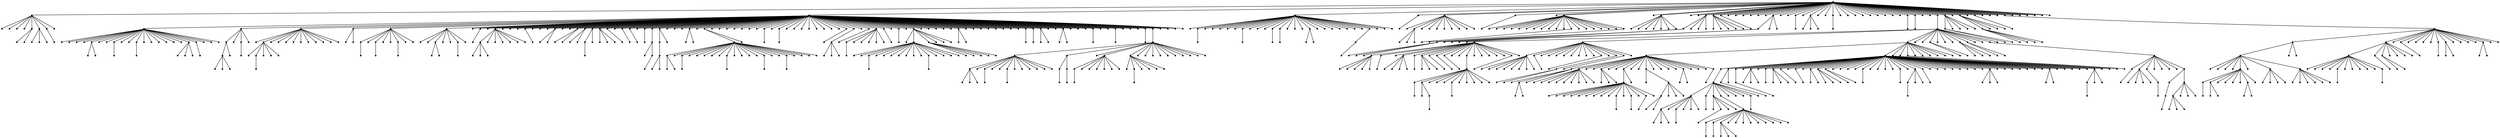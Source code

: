 strict graph "" {
	graph [bb="0,0,582.7,573.41",
		"edge"="{'pos': ''}",
		file="/Users/felicedeluca/Developer/UofA/mlgd/datasets/eucore/set2/output/sfdp/dot/EUcore_Layer_8_sfdp_drawing.dot",
		"graph"="{'bb': '0,0,582.7,573.41', 'edge': \"{'pos': ''}\", 'file': '/Users/felicedeluca/Developer/UofA/mlgd/datasets/eucore/set2/output/sfdp/\
dot/EUcore_Layer_8_sfdp_drawing.dot', 'graph': \"{'bb': '0,0,582.7,573.41', 'file': '/Users/felicedeluca/Developer/UofA/mlgd/datasets/\
eucore/set2/output/sfdp/dot/EUcore_Layer_8_sfdp_drawing.dot', 'overlap': 'prism'}\", 'node': \"{'height': '', 'label': '\\\\N', 'level': '', '\
penwidth': '1', 'pos': '', 'shape': 'point', 'width': ''}\", 'overlap': 'prism'}",
		"node"="{'height': '', 'label': '\\N', 'level': '', 'penwidth': '1', 'pos': '', 'shape': 'point', 'width': ''}",
		overlap=prism
	];
	node [label="\N",
		penwidth=1,
		shape=point
	];
	1	 [height=0.05,
		label=318,
		level=1,
		pos="221.503,-197.07999999999998",
		width=0.05];
	2	 [height=0.05,
		label=547,
		level=1,
		pos="248.18300000000005,-256.75",
		width=0.05];
	1 -- 2	 [pos="305.78,215.58 309.61,207.02 326.58,169.07 330.76,159.72"];
	3	 [height=0.05,
		label=64,
		level=1,
		pos="98.56299999999999,-132.29000000000002",
		width=0.05];
	1 -- 3	 [pos="303.27,218.22 289.5,225.48 198.12,273.64 183.92,281.12"];
	4	 [height=0.05,
		label=282,
		level=1,
		pos="243.13100000000003,-197.27599999999995",
		width=0.05];
	1 -- 4	 [pos="306.89,217.28 320.01,217.16 397.93,216.46 411.22,216.33"];
	5	 [height=0.05,
		label=361,
		level=2,
		pos="231.53500000000003,-197.764",
		width=0.05];
	1 -- 5	 [pos="307.17,217.15 315.42,216.59 344.94,214.58 353.08,214.02"];
	6	 [height=0.05,
		label=409,
		level=1,
		pos="168.113,-236.60000000000002",
		width=0.05];
	1 -- 6	 [pos="303.23,215.99 295.13,209.99 261.69,185.24 253.46,179.14"];
	7	 [height=0.05,
		label=485,
		level=3,
		pos="217.003,-134.95",
		width=0.05];
	1 -- 7	 [pos="304.86,219.37 304.18,228.8 301.36,267.71 300.66,277.29"];
	8	 [height=0.05,
		label=444,
		level=4,
		pos="223.98300000000006,-237.19",
		width=0.05];
	1 -- 8	 [pos="305.14,215.14 305.58,208.11 306.95,185.92 307.37,179.16"];
	9	 [height=0.05,
		label=82,
		level=1,
		pos="220.123,-69.98000000000002",
		width=0.05];
	1 -- 9	 [pos="304.99,219.51 304.82,235.07 303.81,328.08 303.65,342.52"];
	10	 [height=0.05,
		label=981,
		level=5,
		pos="193.353,-222.01999999999998",
		width=0.05];
	1 -- 10	 [pos="303.5,215.96 298.56,211.59 282.99,197.8 278.25,193.59"];
	11	 [height=0.05,
		label=84,
		level=1,
		pos="242.59300000000002,-121.95999999999998",
		width=0.05];
	1 -- 11	 [pos="305.53,219.16 308.45,229.55 322.73,280.41 325.6,290.63"];
	12	 [height=0.05,
		label=127,
		level=5,
		pos="184.233,-234.01",
		width=0.05];
	1 -- 12	 [pos="303.41,215.71 297.28,209.64 275.34,187.91 269.29,181.91"];
	13	 [height=0.05,
		label=442,
		level=5,
		pos="195.83299999999997,-245.41999999999996",
		width=0.05];
	1 -- 13	 [pos="304.16,215.69 300.26,208.35 284.18,178.07 280.22,170.62"];
	14	 [height=0.05,
		label=5,
		level=1,
		pos="190.493,-261.94",
		width=0.05];
	1 -- 14	 [pos="304.12,215.43 299.59,205.96 279.23,163.4 274.84,154.2"];
	15	 [height=0.05,
		label=115,
		level=1,
		pos="193.933,-146.51",
		width=0.05];
	1 -- 15	 [pos="304.09,218.98 299.91,226.66 282.64,258.33 278.39,266.13"];
	16	 [height=0.05,
		label=338,
		level=2,
		pos="270.1530000000001,-188.56",
		width=0.05];
	1 -- 16	 [pos="307.1,217.67 315.1,219.07 343.73,224.08 351.63,225.46"];
	17	 [height=0.05,
		label=494,
		level=1,
		pos="230.65300000000008,-249.21000000000004",
		width=0.05];
	1 -- 17	 [pos="305.4,215.06 306.91,206.49 312.29,175.8 313.78,167.34"];
	18	 [height=0.05,
		label=925,
		level=5,
		pos="256.31300000000005,-216.31",
		width=0.05];
	1 -- 18	 [pos="306.88,216.27 312.98,212.9 332.24,202.26 338.11,199.01"];
	19	 [height=0.05,
		label=48,
		level=2,
		pos="247.20300000000003,-227.91999999999996",
		width=0.05];
	1 -- 19	 [pos="306.39,215.64 310.9,210.24 325.11,193.18 329.44,187.98"];
	20	 [height=0.05,
		label=86,
		level=1,
		pos="246.17300000000006,-188.85000000000002",
		width=0.05];
	1 -- 20	 [pos="306.95,217.95 311.58,219.49 323.27,223.39 327.82,224.91"];
	21	 [height=0.05,
		label=40,
		level=2,
		pos="208.90300000000002,-206.79999999999995",
		width=0.05];
	1 -- 21	 [pos="303.47,216.11 301.05,214.24 296.39,210.65 293.97,208.78"];
	22	 [height=0.05,
		label=176,
		level=4,
		pos="244.71300000000002,-216.12",
		width=0.05];
	1 -- 22	 [pos="306.53,216.05 310.73,212.61 322.43,203.02 326.67,199.54"];
	23	 [height=0.05,
		label=333,
		level=1,
		pos="202.13299999999998,-261.5",
		width=0.05];
	1 -- 23	 [pos="304.45,215.44 301.62,206.04 288.91,163.76 286.16,154.62"];
	24	 [height=0.05,
		label=486,
		level=2,
		pos="207.433,-248.69",
		width=0.05];
	1 -- 24	 [pos="304.41,215.08 302.09,206.59 293.81,176.22 291.53,167.84"];
	25	 [height=0.05,
		label=482,
		level=2,
		pos="224.09300000000007,-174.26",
		width=0.05];
	1 -- 25	 [pos="305.21,219.09 305.69,223.29 306.88,233.77 307.37,238.15"];
	26	 [height=0.05,
		label=263,
		level=2,
		pos="258.883,-232.90999999999997",
		width=0.05];
	1 -- 26	 [pos="306.62,215.76 312.76,209.87 334.76,188.78 340.83,182.96"];
	27	 [height=0.05,
		label=245,
		level=2,
		pos="257.52299999999997,-177.25",
		width=0.05];
	1 -- 27	 [pos="306.95,218.37 313.26,221.84 333.18,232.81 339.26,236.16"];
	28	 [height=0.05,
		label=121,
		level=1,
		pos="219.043,-249.76",
		width=0.05];
	1 -- 28	 [pos="304.9,215.04 304.5,206.37 303.05,175.36 302.65,166.82"];
	29	 [height=0.05,
		label=615,
		level=2,
		pos="235.59300000000002,-228.01999999999998",
		width=0.05];
	1 -- 29	 [pos="305.77,215.64 308.19,210.32 315.74,193.73 318.27,188.18"];
	30	 [height=0.05,
		label=420,
		level=1,
		pos="242.253,-241.65999999999997",
		width=0.05];
	1 -- 30	 [pos="305.9,215.39 309.32,208.05 321.53,181.81 324.9,174.57"];
	31	 [height=0.05,
		label=417,
		level=2,
		pos="267.92300000000006,-212.11",
		width=0.05];
	1 -- 31	 [pos="307,216.66 314.64,214.18 341.96,205.34 349.5,202.9"];
	32	 [height=0.05,
		label=113,
		level=1,
		pos="249.78300000000007,-202.90999999999997",
		width=0.05];
	1 -- 32	 [pos="306.87,216.92 311.98,215.86 326.23,212.93 331.39,211.86"];
	33	 [height=0.05,
		label=976,
		level=5,
		pos="201.043,-158.32",
		width=0.05];
	1 -- 33	 [pos="304.13,218.97 300.77,225.34 288.72,248.15 285.4,254.44"];
	34	 [height=0.05,
		label=725,
		level=5,
		pos="212.64299999999997,-162.37",
		width=0.05];
	1 -- 34	 [pos="304.53,219.17 303.01,225.14 298.26,243.74 296.68,249.96"];
	35	 [height=0.05,
		label=367,
		level=1,
		pos="234.56300000000005,-186.32999999999998",
		width=0.05];
	1 -- 35	 [pos="306.61,218.62 309.12,220.68 313.94,224.65 316.46,226.72"];
	36	 [height=0.05,
		label=183,
		level=1,
		pos="178.253,-180.19",
		width=0.05];
	1 -- 36	 [pos="303.15,218.03 296.04,220.8 270.58,230.74 263.56,233.49"];
	37	 [height=0.05,
		label=114,
		level=1,
		pos="197.28300000000002,-204.40999999999997",
		width=0.05];
	1 -- 37	 [pos="303.11,216.73 298.56,215.35 287.09,211.88 282.62,210.53"];
	38	 [height=0.05,
		label=527,
		level=5,
		pos="211.913,-176.41999999999996",
		width=0.05];
	1 -- 38	 [pos="304.13,219.21 302.27,223.2 298,232.4 296.22,236.23"];
	39	 [height=0.05,
		label=76,
		level=5,
		pos="188.69299999999998,-167.26",
		width=0.05];
	1 -- 39	 [pos="303.6,218.58 298.2,223.49 278.9,241.04 273.57,245.88"];
	40	 [height=0.05,
		label=36,
		level=3,
		pos="224.25300000000004,-162.2",
		width=0.05];
	1 -- 40	 [pos="305.16,219.18 305.63,225.18 307.1,243.87 307.6,250.12"];
	41	 [height=0.05,
		label=96,
		level=1,
		pos="228.863,-138.01999999999998",
		width=0.05];
	1 -- 41	 [pos="305.26,219.27 306.37,228.23 310.98,265.22 312.12,274.33"];
	42	 [height=0.05,
		label=170,
		level=1,
		pos="253.103,-157.13",
		width=0.05];
	1 -- 42	 [pos="306.37,219.02 311.57,225.59 330.16,249.1 335.29,255.59"];
	43	 [height=0.05,
		label=13,
		level=1,
		pos="191.19299999999998,-190.66999999999996",
		width=0.05];
	1 -- 43	 [pos="303.02,217.72 297.54,218.88 282.27,222.11 276.74,223.28"];
	44	 [height=0.05,
		label=83,
		level=1,
		pos="173.38299999999998,-192.49",
		width=0.05];
	1 -- 44	 [pos="302.94,217.5 295.03,218.25 266.7,220.96 258.89,221.7"];
	45	 [height=0.05,
		label=375,
		level=1,
		pos="277.64300000000003,-147.89999999999998",
		width=0.05];
	1 -- 45	 [pos="306.4,218.52 314.1,225.26 351.51,258.04 359.6,265.13"];
	46	 [height=0.05,
		label=411,
		level=1,
		pos="265.29300000000006,-160.4",
		width=0.05];
	1 -- 46	 [pos="306.47,218.52 313.12,224.09 340.54,247.06 347.29,252.72"];
	47	 [height=0.05,
		label=426,
		level=2,
		pos="200.303,-176.90999999999997",
		width=0.05];
	1 -- 47	 [pos="303.62,218.62 299.79,222.27 289.1,232.43 285.23,236.11"];
	48	 [height=0.05,
		label=107,
		level=1,
		pos="178.753,-255.7",
		width=0.05];
	1 -- 48	 [pos="303.78,215.61 297.53,207.05 269.48,168.58 263.42,160.27"];
	49	 [height=0.05,
		label=423,
		level=3,
		pos="220.51299999999998,-216.22000000000003",
		width=0.05];
	1 -- 49	 [pos="304.9,215.25 304.71,211.55 304.31,203.79 304.12,200.14"];
	50	 [height=0.05,
		label=160,
		level=1,
		pos="170.14299999999997,-221.07999999999998",
		width=0.05];
	1 -- 50	 [pos="303.3,216.5 295.5,212.86 263.34,197.83 255.42,194.13"];
	51	 [height=0.05,
		label=283,
		level=1,
		pos="209.90300000000002,-188.51999999999998",
		width=0.05];
	1 -- 51	 [pos="303.2,218.64 300.95,220.29 297.17,223.08 295.02,224.67"];
	52	 [height=0.05,
		label=256,
		level=1,
		pos="241.13299999999998,-148.01",
		width=0.05];
	1 -- 52	 [pos="305.85,219.41 309.08,227.48 320.64,256.36 323.82,264.33"];
	53	 [height=0.05,
		label=370,
		level=4,
		pos="213.553,-149.54000000000002",
		width=0.05];
	1 -- 53	 [pos="304.67,219.34 303.36,227.16 298.69,255.15 297.4,262.86"];
	54	 [height=0.05,
		label=47,
		level=1,
		pos="299.7130000000001,-248.21000000000004",
		width=0.05];
	1 -- 54	 [pos="306.64,216.23 316.82,209.58 371.44,173.87 381.59,167.23"];
	55	 [height=0.05,
		label=169,
		level=1,
		pos="235.863,-159.60999999999999",
		width=0.05];
	1 -- 55	 [pos="305.78,219.32 308.3,225.88 316.24,246.61 318.66,252.92"];
	56	 [height=0.05,
		label=455,
		level=2,
		pos="245.733,-171.22000000000003",
		width=0.05];
	1 -- 56	 [pos="306.31,218.69 310.48,223.14 323.47,237 327.81,241.63"];
	57	 [height=0.05,
		label=443,
		level=2,
		pos="212.38299999999998,-231.35000000000002",
		width=0.05];
	1 -- 57	 [pos="304.52,215.46 302.95,209.56 298.06,191.2 296.42,185.06"];
	58	 [height=0.05,
		label=326,
		level=3,
		pos="200.77299999999997,-233.81",
		width=0.05];
	1 -- 58	 [pos="304.12,215.72 300.77,209.79 288.95,188.85 285.34,182.44"];
	59	 [height=0.05,
		label=424,
		level=1,
		pos="233.113,-205.79999999999995",
		width=0.05];
	1 -- 59	 [pos="306.82,215.94 309.07,214.25 312.85,211.41 315,209.79"];
	60	 [height=0.05,
		label=171,
		level=3,
		pos="181.753,-210.52999999999997",
		width=0.05];
	1 -- 60	 [pos="303.3,216.72 296.88,214.55 274.21,206.88 267.28,204.53"];
	61	 [height=0.05,
		label=339,
		level=2,
		pos="246.473,-280.81",
		width=0.05];
	2 -- 61	 [pos="331.56,155.74 331.24,151.22 330.43,139.83 330.11,135.39"];
	62	 [height=0.05,
		label=847,
		level=5,
		pos="259.82300000000004,-256.16999999999996",
		width=0.05];
	2 -- 62	 [pos="333.51,157.72 335.66,157.83 339.22,158 341.41,158.11"];
	63	 [height=0.05,
		label=165,
		level=1,
		pos="258.503,-268.36",
		width=0.05];
	2 -- 63	 [pos="332.96,156.21 334.94,153.98 338.75,149.69 340.73,147.46"];
	64	 [height=0.05,
		label=437,
		level=3,
		pos="271.43300000000005,-251.23000000000002",
		width=0.05];
	2 -- 64	 [pos="333.52,158.06 337.88,159.1 348.9,161.71 353.19,162.73"];
	65	 [height=0.05,
		label=38,
		level=2,
		pos="271.52299999999997,-262.84000000000003",
		width=0.05];
	2 -- 65	 [pos="333.52,157.15 337.91,156.01 348.96,153.12 353.27,152"];
	66	 [height=0.05,
		label=133,
		level=1,
		pos="244.26299999999998,-292.46000000000004",
		width=0.05];
	2 -- 66	 [pos="331.48,155.71 330.81,149.57 328.7,130.43 328,124.03"];
	67	 [height=0.05,
		label=87,
		level=1,
		pos="225.84300000000002,-303.06",
		width=0.05];
	2 -- 67	 [pos="330.73,155.64 327.06,148.02 313.91,120.77 310.28,113.25"];
	68	 [height=0.05,
		label=340,
		level=1,
		pos="232.65300000000008,-290.43",
		width=0.05];
	2 -- 68	 [pos="330.86,155.82 328.14,149.91 319.55,131.28 316.93,125.6"];
	122	 [height=0.05,
		label=21,
		level=1,
		pos="-16.847000000000037,-168.87",
		width=0.05];
	3 -- 122	 [pos="180.07,281.46 166.06,277.02 82.907,250.66 68.718,246.16"];
	152	 [height=0.05,
		label=489,
		level=1,
		pos="27.182999999999993,-74.30000000000001",
		width=0.05];
	3 -- 152	 [pos="180.58,283.3 171.29,290.85 121.44,331.35 112.17,338.87"];
	153	 [height=0.05,
		label=244,
		level=1,
		pos="40.72300000000001,-230.45",
		width=0.05];
	3 -- 153	 [pos="181.07,280.39 174.05,268.47 132.38,197.75 125.27,185.68"];
	154	 [height=0.05,
		label=980,
		level=5,
		pos="27.502999999999986,-134.81",
		width=0.05];
	3 -- 154	 [pos="180.02,282.02 169.64,281.65 123.01,280 112.94,279.64"];
	155	 [height=0.05,
		label=89,
		level=2,
		pos="154.053,-45.93000000000001",
		width=0.05];
	3 -- 155	 [pos="183.23,283.9 190.51,295.23 229.87,356.49 236.58,366.93"];
	156	 [height=0.05,
		label=389,
		level=2,
		pos="86.35300000000001,-37.20999999999998",
		width=0.05];
	3 -- 156	 [pos="181.82,284.08 180.23,296.45 171.7,362.85 170.11,375.2"];
	157	 [height=0.05,
		label=224,
		level=5,
		pos="129.243,-106.89999999999998",
		width=0.05];
	3 -- 157	 [pos="183.72,283.46 189.1,287.91 206.06,301.95 211.24,306.23"];
	158	 [height=0.05,
		label=918,
		level=5,
		pos="98.673,-72.01999999999998",
		width=0.05];
	3 -- 158	 [pos="182.07,284.1 182.09,293.25 182.16,330.99 182.17,340.28"];
	159	 [height=0.05,
		label=302,
		level=5,
		pos="71.493,-108.39999999999998",
		width=0.05];
	3 -- 159	 [pos="180.62,283.38 175.96,287.48 161.45,300.29 156.6,304.57"];
	160	 [height=0.05,
		label=209,
		level=1,
		pos="12.05699999999996,-187.11",
		width=0.05];
	3 -- 160	 [pos="180.26,280.95 169.01,273.81 108.59,235.52 97.361,228.41"];
	161	 [height=0.05,
		label=456,
		level=7,
		pos="96.63299999999998,-83.62",
		width=0.05];
	3 -- 161	 [pos="181.99,284.18 181.67,292.19 180.54,320.83 180.22,328.73"];
	162	 [height=0.05,
		label=90,
		level=5,
		pos="75.90299999999996,-143.21999999999997",
		width=0.05];
	3 -- 162	 [pos="180.29,281.23 176.12,279.22 165.72,274.2 161.37,272.1"];
	163	 [height=0.05,
		label=0,
		level=3,
		pos="82.12299999999999,-154.85000000000002",
		width=0.05];
	3 -- 163	 [pos="180.99,280.61 178.02,276.53 169.74,265.17 166.74,261.05"];
	164	 [height=0.05,
		label=164,
		level=2,
		pos="41.742999999999995,-120.87",
		width=0.05];
	3 -- 164	 [pos="180.18,282.47 171.55,284.2 135.97,291.35 127.21,293.11"];
	165	 [height=0.05,
		label=66,
		level=4,
		pos="134.51299999999998,-150.60000000000002",
		width=0.05];
	3 -- 165	 [pos="184,281.11 190.3,277.9 210.19,267.77 216.25,264.69"];
	166	 [height=0.05,
		label=771,
		level=6,
		pos="107.82299999999998,-156.56",
		width=0.05];
	3 -- 166	 [pos="182.8,280.19 184.54,275.63 188.92,264.13 190.63,259.65"];
	167	 [height=0.05,
		label=397,
		level=4,
		pos="143.863,-103.50999999999999",
		width=0.05];
	3 -- 167	 [pos="184.02,283.33 191.47,288.06 218.13,305 225.48,309.67"];
	168	 [height=0.05,
		label=232,
		level=1,
		pos="121.02299999999997,-205.27999999999997",
		width=0.05];
	3 -- 168	 [pos="182.63,280.29 185.73,270.19 200.94,220.78 203.99,210.85"];
	169	 [height=0.05,
		label=103,
		level=2,
		pos="106.02299999999997,-97.75999999999999",
		width=0.05];
	3 -- 169	 [pos="182.47,283.95 183.75,289.89 187.75,308.4 189.09,314.58"];
	170	 [height=0.05,
		label=786,
		level=5,
		pos="90.673,-178.11",
		width=0.05];
	3 -- 170	 [pos="181.73,280.12 180.43,272.59 175.79,245.62 174.51,238.18"];
	171	 [height=0.05,
		label=306,
		level=2,
		pos="30.13299999999998,-119.19999999999999",
		width=0.05];
	3 -- 171	 [pos="180.1,282.47 170.1,284.38 125.2,292.97 115.5,294.83"];
	172	 [height=0.05,
		label=199,
		level=2,
		pos="156.64299999999997,-97.38",
		width=0.05];
	3 -- 172	 [pos="184,283.25 192.98,288.65 230.51,311.2 238.61,316.07"];
	173	 [height=0.05,
		label=131,
		level=2,
		pos="91.613,-222.60000000000002",
		width=0.05];
	3 -- 173	 [pos="181.93,280.21 181.02,268.45 176.17,205.38 175.26,193.66"];
	174	 [height=0.05,
		label=405,
		level=1,
		pos="144.853,-68.69",
		width=0.05];
	3 -- 174	 [pos="183.22,283.66 189.56,292.39 220.41,334.77 227.09,343.94"];
	175	 [height=0.05,
		label=57,
		level=2,
		pos="53.32299999999998,-88.13",
		width=0.05];
	3 -- 175	 [pos="180.57,283.56 173.7,290.27 145.36,317.92 138.38,324.73"];
	176	 [height=0.05,
		label=149,
		level=4,
		pos="94.41299999999995,-95.23000000000002",
		width=0.05];
	3 -- 176	 [pos="181.85,284.08 181.12,290.58 178.82,311.08 178.12,317.32"];
	177	 [height=0.05,
		label=733,
		level=5,
		pos="41.08299999999997,-132.49",
		width=0.05];
	3 -- 177	 [pos="180.16,282.08 171.43,282.05 135.43,281.93 126.57,281.9"];
	178	 [height=0.05,
		label=91,
		level=4,
		pos="170.44299999999998,-144.57999999999998",
		width=0.05];
	3 -- 178	 [pos="183.85,281.79 193.71,280.1 241.61,271.91 251.97,270.14"];
	179	 [height=0.05,
		label=223,
		level=2,
		pos="96.673,-114.92000000000002",
		width=0.05];
	3 -- 179	 [pos="181.87,283.95 181.5,287.31 180.73,294.35 180.37,297.67"];
	180	 [height=0.05,
		label=611,
		level=5,
		pos="59.89299999999997,-99.73000000000002",
		width=0.05];
	3 -- 180	 [pos="180.41,283.49 174.05,288.85 151.29,308.01 145.02,313.29"];
	181	 [height=0.05,
		label=16,
		level=1,
		pos="108.053,-222.21000000000004",
		width=0.05];
	3 -- 181	 [pos="182.27,280.21 183.5,268.51 190.13,205.71 191.37,194.04"];
	182	 [height=0.05,
		label=106,
		level=1,
		pos="74.60300000000001,-220.60000000000002",
		width=0.05];
	3 -- 182	 [pos="181.57,280.25 178.45,268.76 161.72,207.08 158.61,195.62"];
	183	 [height=0.05,
		label=395,
		level=3,
		pos="110.07299999999998,-83.77999999999997",
		width=0.05];
	3 -- 183	 [pos="182.57,284.18 184.46,292.15 191.23,320.7 193.1,328.58"];
	184	 [height=0.05,
		label=281,
		level=2,
		pos="145.813,-138.99",
		width=0.05];
	3 -- 184	 [pos="184.1,281.8 191.87,280.7 219.68,276.76 227.35,275.67"];
	185	 [height=0.05,
		label=177,
		level=2,
		pos="135.623,-118.64999999999998",
		width=0.05];
	3 -- 185	 [pos="184.06,282.83 190.56,285.22 211.06,292.76 217.3,295.06"];
	186	 [height=0.05,
		label=379,
		level=2,
		pos="86.21299999999997,-209.75",
		width=0.05];
	3 -- 186	 [pos="181.77,280.18 180.06,269.46 171.69,217.02 170.01,206.48"];
	187	 [height=0.05,
		label=173,
		level=1,
		pos="82.743,-92.64999999999998",
		width=0.05];
	3 -- 187	 [pos="181.39,283.8 178.84,290.2 169.81,312.8 167.05,319.71"];
	188	 [height=0.05,
		label=269,
		level=1,
		pos="88.69299999999998,-25.610000000000014",
		width=0.05];
	3 -- 188	 [pos="181.9,283.94 180.7,296.89 173.59,373.76 172.38,386.87"];
	189	 [height=0.05,
		label=859,
		level=2,
		pos="142.69299999999998,-179.11",
		width=0.05];
	3 -- 189	 [pos="183.54,280.53 190.24,273.42 217.87,244.1 224.68,236.88"];
	190	 [height=0.05,
		label=325,
		level=5,
		pos="154.63299999999998,-167.86",
		width=0.05];
	3 -- 190	 [pos="183.94,280.91 192.45,275.51 227.56,253.23 236.21,247.74"];
	191	 [height=0.05,
		label=10,
		level=2,
		pos="99.423,-191.82",
		width=0.05];
	3 -- 191	 [pos="182.1,280.11 182.23,271.07 182.77,233.79 182.9,224.61"];
	192	 [height=0.05,
		label=685,
		level=2,
		pos="136.51299999999998,-190.72000000000003",
		width=0.05];
	3 -- 192	 [pos="183.33,280.15 189.2,271.12 213.72,233.37 219.01,225.22"];
	193	 [height=0.05,
		label=243,
		level=2,
		pos="109.423,-205.39",
		width=0.05];
	3 -- 193	 [pos="182.34,280.28 183.83,270.26 191.06,221.54 192.63,211"];
	194	 [height=0.05,
		label=11,
		level=2,
		pos="84.44299999999998,-166.47000000000003",
		width=0.05];
	3 -- 194	 [pos="181.31,280.25 178.84,274.26 171.03,255.36 168.65,249.59"];
	195	 [height=0.05,
		label=640,
		level=5,
		pos="72.69299999999998,-166.97000000000003",
		width=0.05];
	3 -- 195	 [pos="180.96,280.6 176.7,274.9 161.48,254.49 157.28,248.86"];
	196	 [height=0.05,
		label=506,
		level=2,
		pos="110.28299999999996,-69.30000000000001",
		width=0.05];
	3 -- 196	 [pos="182.41,283.91 184.09,292.95 191.55,333 193.38,342.88"];
	197	 [height=0.05,
		label=730,
		level=5,
		pos="137.59300000000002,-167.5",
		width=0.05];
	3 -- 197	 [pos="183.75,280.58 190.17,274.79 213.14,254.06 219.48,248.35"];
	198	 [height=0.05,
		label=300,
		level=2,
		pos="46.88299999999998,-187.64999999999998",
		width=0.05];
	3 -- 198	 [pos="180.79,280.72 173.71,273.13 139.26,236.23 131.81,228.25"];
	199	 [height=0.05,
		label=430,
		level=2,
		pos="124.91299999999995,-179.76999999999998",
		width=0.05];
	3 -- 199	 [pos="182.95,280.51 186.95,273.3 203.45,243.57 207.51,236.24"];
	200	 [height=0.05,
		label=511,
		level=5,
		pos="64.293,-144.36",
		width=0.05];
	3 -- 200	 [pos="180.23,281.44 174.33,279.37 155.97,272.89 149.83,270.73"];
	201	 [height=0.05,
		label=601,
		level=4,
		pos="97.81299999999999,-206.38",
		width=0.05];
	3 -- 201	 [pos="182.05,280.26 181.95,270.1 181.45,220.72 181.34,210.04"];
	202	 [height=0.05,
		label=354,
		level=5,
		pos="102.27299999999997,-168.61",
		width=0.05];
	3 -- 202	 [pos="182.27,280.14 182.91,273.89 184.9,254.42 185.56,247.91"];
	203	 [height=0.05,
		label=42,
		level=2,
		pos="110.493,-126.29000000000002",
		width=0.05];
	3 -- 203	 [pos="183.93,283.03 186.24,284.19 190.13,286.14 192.34,287.25"];
	204	 [height=0.05,
		label=140,
		level=3,
		pos="125.613,-162.89",
		width=0.05];
	3 -- 204	 [pos="183.53,280.45 188.27,275.08 203.23,258.16 207.79,253"];
	205	 [height=0.05,
		label=498,
		level=1,
		pos="122.91299999999995,-150.01999999999998",
		width=0.05];
	3 -- 205	 [pos="183.67,280.93 188.07,277.72 200.34,268.79 204.78,265.55"];
	206	 [height=0.05,
		label=201,
		level=2,
		pos="81.70299999999997,-194.2",
		width=0.05];
	3 -- 206	 [pos="181.58,280.31 179.17,271.42 168.44,232.06 165.8,222.35"];
	207	 [height=0.05,
		label=229,
		level=4,
		pos="123.00299999999999,-60.77999999999997",
		width=0.05];
	3 -- 207	 [pos="182.68,283.86 186.06,293.75 202.6,342.16 205.92,351.89"];
	208	 [height=0.05,
		label=926,
		level=5,
		pos="59.483000000000004,-71.99000000000001",
		width=0.05];
	3 -- 208	 [pos="180.94,283.83 175.24,292.64 149.59,332.21 144.04,340.76"];
	209	 [height=0.05,
		label=950,
		level=3,
		pos="65.09299999999996,-131.60000000000002",
		width=0.05];
	3 -- 209	 [pos="180.27,282.13 174.51,282.25 156.57,282.62 150.57,282.74"];
	210	 [height=0.05,
		label=2,
		level=1,
		pos="139.103,-80.29000000000002",
		width=0.05];
	3 -- 210	 [pos="183.42,283.82 189.57,291.72 214.96,324.28 221.21,332.3"];
	211	 [height=0.05,
		label=102,
		level=5,
		pos="169.483,-106.86000000000001",
		width=0.05];
	3 -- 211	 [pos="183.82,282.72 193.55,286.21 240.81,303.16 251.03,306.82"];
	212	 [height=0.05,
		label=719,
		level=5,
		pos="36.63299999999998,-169.71000000000004",
		width=0.05];
	3 -- 212	 [pos="180.28,281.01 171.24,275.55 130.6,250.99 121.81,245.68"];
	213	 [height=0.05,
		label=222,
		level=2,
		pos="134.03299999999996,-132.81",
		width=0.05];
	3 -- 213	 [pos="183.98,282.06 190.08,281.97 209.09,281.7 215.45,281.6"];
	214	 [height=0.05,
		label=98,
		level=5,
		pos="94.91299999999995,-60.420000000000016",
		width=0.05];
	3 -- 214	 [pos="181.97,284.17 181.43,294.66 179.04,341.83 178.52,352.02"];
	215	 [height=0.05,
		label=216,
		level=5,
		pos="77.483,-120.00999999999999",
		width=0.05];
	3 -- 215	 [pos="180.42,283.05 176.54,285.32 166.86,290.95 162.82,293.3"];
	216	 [height=0.05,
		label=412,
		level=1,
		pos="133.473,-11.860000000000014",
		width=0.05];
	3 -- 216	 [pos="182.68,284.18 186.95,298.92 212.49,387.05 216.46,400.73"];
	217	 [height=0.05,
		label=644,
		level=5,
		pos="73.83299999999997,-179.90999999999997",
		width=0.05];
	3 -- 217	 [pos="181.01,280.05 176.94,272.21 162.38,244.18 158.37,236.45"];
	218	 [height=0.05,
		label=105,
		level=1,
		pos="117.63299999999998,-97.80000000000001",
		width=0.05];
	3 -- 218	 [pos="183.1,283.95 186.44,289.99 196.98,309.07 200.2,314.88"];
	219	 [height=0.05,
		label=466,
		level=2,
		pos="147.233,-125.75999999999999",
		width=0.05];
	3 -- 219	 [pos="184.16,282.37 192.17,283.45 220.81,287.29 228.71,288.35"];
	220	 [height=0.05,
		label=665,
		level=5,
		pos="123.673,-121.08999999999997",
		width=0.05];
	3 -- 220	 [pos="183.72,282.83 188.26,284.85 200.91,290.49 205.49,292.54"];
	221	 [height=0.05,
		label=937,
		level=6,
		pos="147.08300000000003,-155.89999999999998",
		width=0.05];
	3 -- 221	 [pos="184.16,281.08 192.14,277.19 220.69,263.3 228.57,259.47"];
	222	 [height=0.05,
		label=445,
		level=5,
		pos="67.793,-204.12",
		width=0.05];
	3 -- 222	 [pos="181.31,280.32 177.05,270.38 156.22,221.75 152.04,211.98"];
	223	 [height=0.05,
		label=496,
		level=5,
		pos="112.28299999999996,-180.27999999999997",
		width=0.05];
	3 -- 223	 [pos="182.66,280.03 184.92,272.14 192.99,243.89 195.22,236.1"];
	224	 [height=0.05,
		label=329,
		level=1,
		pos="158.84300000000002,-135.31",
		width=0.05];
	3 -- 224	 [pos="184.08,281.99 193.23,281.53 230.98,279.64 240.27,279.17"];
	225	 [height=0.05,
		label=815,
		level=5,
		pos="111.52299999999997,-110.99000000000001",
		width=0.05];
	3 -- 225	 [pos="183.09,283.76 185.47,287.69 191.42,297.46 193.91,301.55"];
	226	 [height=0.05,
		label=840,
		level=5,
		pos="122.26299999999998,-192.24",
		width=0.05];
	3 -- 226	 [pos="182.75,280.36 186.15,271.76 201.22,233.64 204.94,224.24"];
	227	 [height=0.05,
		label=372,
		level=4,
		pos="133.793,-91.89999999999998",
		width=0.05];
	3 -- 227	 [pos="183.58,283.83 189.38,290.47 210.11,314.24 215.83,320.8"];
	228	 [height=0.05,
		label=184,
		level=2,
		pos="111.233,-144.95",
		width=0.05];
	3 -- 228	 [pos="183.62,280.54 186.05,278.11 190.73,273.43 193.17,270.99"];
	229	 [height=0.05,
		label=828,
		level=5,
		pos="158.813,-156.15999999999997",
		width=0.05];
	3 -- 229	 [pos="183.81,281.4 192.45,277.98 230.77,262.8 240.21,259.05"];
	230	 [height=0.05,
		label=357,
		level=2,
		pos="122.02299999999997,-84.76999999999998",
		width=0.05];
	3 -- 230	 [pos="183.08,284.13 186.94,291.95 200.74,319.92 204.55,327.63"];
	231	 [height=0.05,
		label=376,
		level=2,
		pos="71.08299999999997,-82.29000000000002",
		width=0.05];
	3 -- 231	 [pos="181.16,283.76 176.99,291.35 159.78,322.66 155.54,330.37"];
	232	 [height=0.05,
		label=215,
		level=1,
		pos="57.742999999999995,-168.36",
		width=0.05];
	3 -- 232	 [pos="180.71,280.89 174.52,275.42 148.95,252.82 142.66,247.26"];
	233	 [height=0.05,
		label=134,
		level=5,
		pos="35.27299999999997,-186.93",
		width=0.05];
	3 -- 233	 [pos="180.51,280.74 171.83,273.25 129.65,236.83 120.52,228.95"];
	234	 [height=0.05,
		label=99,
		level=5,
		pos="99.35300000000001,-143.89",
		width=0.05];
	3 -- 234	 [pos="182.19,280.28 182.34,278.14 182.58,274.59 182.73,272.4"];
	235	 [height=0.05,
		label=196,
		level=4,
		pos="70.09299999999996,-191.88",
		width=0.05];
	3 -- 235	 [pos="181.25,280.37 177.16,271.82 159.06,233.93 154.59,224.59"];
	236	 [height=0.05,
		label=6,
		level=1,
		pos="81.06299999999999,-67.19999999999999",
		width=0.05];
	3 -- 236	 [pos="181.57,283.97 179.01,293.47 167.53,336.19 165.05,345.42"];
	237	 [height=0.05,
		label=309,
		level=3,
		pos="122.14299999999997,-132.95999999999998",
		width=0.05];
	3 -- 237	 [pos="183.92,282.04 188.26,281.92 199.09,281.61 203.61,281.48"];
	238	 [height=0.05,
		label=330,
		level=5,
		pos="86.95299999999997,-131.62",
		width=0.05];
	3 -- 238	 [pos="180.26,282.2 178.12,282.32 174.57,282.52 172.38,282.65"];
	239	 [height=0.05,
		label=234,
		level=2,
		pos="58.483000000000004,-180.79999999999995",
		width=0.05];
	3 -- 239	 [pos="180.74,280.48 174.65,273.11 149.55,242.73 143.37,235.25"];
	240	 [height=0.05,
		label=198,
		level=4,
		pos="48.02299999999997,-109.24000000000001",
		width=0.05];
	3 -- 240	 [pos="180.39,282.86 172.72,286.36 141.07,300.79 133.27,304.35"];
	241	 [height=0.05,
		label=323,
		level=4,
		pos="96.21299999999997,-155.5",
		width=0.05];
	3 -- 241	 [pos="181.89,280.27 181.45,275.99 180.38,265.34 179.93,260.89"];
	242	 [height=0.05,
		label=492,
		level=5,
		pos="48.85300000000001,-145.02999999999997",
		width=0.05];
	3 -- 242	 [pos="179.94,281.54 171.76,279.45 142.5,271.95 134.43,269.88"];
	243	 [height=0.05,
		label=271,
		level=2,
		pos="35.68299999999999,-148.90999999999997",
		width=0.05];
	3 -- 243	 [pos="180.26,281.61 171.24,279.23 131.25,268.66 121.39,266.05"];
	244	 [height=0.05,
		label=124,
		level=3,
		pos="47.293000000000006,-156.71999999999997",
		width=0.05];
	3 -- 244	 [pos="180.37,281.28 172.58,277.57 140.47,262.27 132.57,258.5"];
	245	 [height=0.05,
		label=24,
		level=4,
		pos="83.10300000000001,-106.83999999999997",
		width=0.05];
	3 -- 245	 [pos="181.06,283.76 178.26,288.36 170.47,301.18 167.65,305.83"];
	246	 [height=0.05,
		label=349,
		level=5,
		pos="52.68299999999999,-133.32",
		width=0.05];
	3 -- 246	 [pos="180.1,282.05 172.55,281.88 145.55,281.27 138.11,281.11"];
	247	 [height=0.05,
		label=238,
		level=3,
		pos="126.76299999999998,-72.69",
		width=0.05];
	3 -- 247	 [pos="182.88,283.81 186.93,292.36 204.87,330.26 209.29,339.6"];
	248	 [height=0.05,
		label=141,
		level=1,
		pos="-6.158999999999992,-86.46999999999997",
		width=0.05];
	3 -- 248	 [pos="180.25,282.89 167.54,288.45 92.09,321.46 79.215,327.1"];
	249	 [height=0.05,
		label=305,
		level=2,
		pos="61.08299999999997,-156.73000000000002",
		width=0.05];
	3 -- 249	 [pos="180.46,281.04 174.3,277.02 152.24,262.63 146.16,258.67"];
	250	 [height=0.05,
		label=528,
		level=5,
		pos="59.733000000000004,-117.80000000000001",
		width=0.05];
	3 -- 250	 [pos="179.98,282.87 173.18,285.41 151.69,293.42 145.15,295.86"];
	251	 [height=0.05,
		label=108,
		level=3,
		pos="113.87299999999999,-168.15999999999997",
		width=0.05];
	3 -- 251	 [pos="182.89,280.16 185.58,273.88 194.05,254.03 196.63,247.99"];
	252	 [height=0.05,
		label=95,
		level=2,
		pos="155.483,-114.14999999999998",
		width=0.05];
	3 -- 252	 [pos="183.96,282.7 192.61,285.45 228.25,296.81 237.03,299.61"];
	383	 [height=0.05,
		label=597,
		level=5,
		pos="251.73100000000005,-197.15800000000002",
		width=0.05];
	4 -- 383	 [pos="415,216.34 421.95,216.44 446.47,216.78 453.96,216.88"];
	384	 [height=0.05,
		label=577,
		level=5,
		pos="243.30116000000004,-197.62447999999995",
		width=0.05];
	4 -- 384	 [pos="414.07,214.45 417.57,207.28 430.08,181.64 433.53,174.57"];
	385	 [height=0.05,
		label=596,
		level=6,
		pos="244.07940000000002,-198.16519999999997",
		width=0.05];
	4 -- 385	 [pos="414.71,214.86 418.99,210.84 430.94,199.64 435.26,195.58"];
	386	 [height=0.05,
		label=586,
		level=5,
		pos="249.40900000000005,-195.57",
		width=0.05];
	4 -- 386	 [pos="415.21,216.88 421,218.45 437.32,222.88 442.76,224.36"];
	387	 [height=0.05,
		label=4,
		level=1,
		pos="242.72499999999997,-198.21119999999996",
		width=0.05];
	4 -- 387	 [pos="412.36,214.48 410.45,210.09 405.64,199.02 403.76,194.7"];
	388	 [height=0.05,
		label=856,
		level=2,
		pos="244.71859999999998,-195.88879999999995",
		width=0.05];
	4 -- 388	 [pos="414.86,217.81 421.39,223.51 444.74,243.92 451.18,249.55"];
	389	 [height=0.05,
		label=371,
		level=1,
		pos="246.43700000000007,-196.18399999999997",
		width=0.05];
	4 -- 389	 [pos="414.92,216.9 417.99,217.92 424.27,219.99 427.56,221.08"];
	390	 [height=0.05,
		label=153,
		level=2,
		pos="255.445,-194.836",
		width=0.05];
	4 -- 390	 [pos="414.93,216.67 423.76,218.42 462.92,226.18 472.57,228.09"];
	391	 [height=0.05,
		label=589,
		level=5,
		pos="243.589,-194.90800000000002",
		width=0.05];
	4 -- 391	 [pos="413.51,218.17 413.93,220.35 414.63,223.97 415.06,226.2"];
	392	 [height=0.05,
		label=77,
		level=5,
		pos="245.911,-193.452",
		width=0.05];
	4 -- 392	 [pos="414.24,217.82 416.8,221.34 423.18,230.11 425.85,233.79"];
	393	 [height=0.05,
		label=588,
		level=5,
		pos="243.09636000000006,-197.56615999999997",
		width=0.05];
	4 -- 393	 [pos="412.92,214.37 412.17,208.13 409.85,188.69 409.07,182.19"];
	394	 [height=0.05,
		label=393,
		level=1,
		pos="254.74899999999997,-192.488",
		width=0.05];
	4 -- 394	 [pos="415.09,217.11 423.91,220.75 460.28,235.74 469.24,239.44"];
	395	 [height=0.05,
		label=641,
		level=5,
		pos="254.05300000000005,-198.02799999999996",
		width=0.05];
	4 -- 395	 [pos="414.97,216.19 423.26,215.62 457.46,213.27 465.88,212.69"];
	396	 [height=0.05,
		label=288,
		level=4,
		pos="243.04396000000003,-197.66231999999997",
		width=0.05];
	4 -- 396	 [pos="412.69,214.24 410.9,206.3 404.49,177.88 402.72,170.04"];
	397	 [height=0.05,
		label=478,
		level=3,
		pos="247.027,-198.81599999999997",
		width=0.05];
	4 -- 397	 [pos="414.95,215.61 418.57,214.18 426.7,210.96 430.54,209.44"];
	398	 [height=0.05,
		label=441,
		level=2,
		pos="243.41900000000004,-197.57024",
		width=0.05];
	4 -- 398	 [pos="414.7,214.74 420.62,208.69 441.81,187.05 447.65,181.08"];
	399	 [height=0.05,
		label=163,
		level=2,
		pos="254.209,-201.82399999999996",
		width=0.05];
	4 -- 399	 [pos="415,215.56 423.41,212.11 458.1,197.87 466.64,194.36"];
	400	 [height=0.05,
		label=404,
		level=1,
		pos="253.003,-194.81399999999996",
		width=0.05];
	4 -- 400	 [pos="415.27,216.85 423.39,218.87 452.45,226.12 460.46,228.11"];
	401	 [height=0.05,
		label=154,
		level=2,
		pos="251.68300000000005,-199.642",
		width=0.05];
	4 -- 401	 [pos="414.99,215.81 422.02,213.86 447.18,206.91 454.12,204.99"];
	402	 [height=0.05,
		label=190,
		level=4,
		pos="250.373,-201.962",
		width=0.05];
	4 -- 402	 [pos="414.71,215.31 420.56,211.53 441.21,198.17 447.52,194.09"];
	403	 [height=0.05,
		label=217,
		level=5,
		pos="249.353,-197.952",
		width=0.05];
	4 -- 403	 [pos="415.19,216.1 420.82,215.48 436.49,213.78 442.17,213.17"];
	404	 [height=0.05,
		label=745,
		level=6,
		pos="250.68099999999998,-192.70399999999995",
		width=0.05];
	4 -- 404	 [pos="414.78,217.3 420.98,221.06 443.2,234.52 449.32,238.23"];
	405	 [height=0.05,
		label=531,
		level=2,
		pos="243.3594,-198.23719999999997",
		width=0.05];
	4 -- 405	 [pos="413.6,214.43 414.67,209.92 417.38,198.53 418.43,194.1"];
	406	 [height=0.05,
		label=559,
		level=6,
		pos="244.17660000000006,-195.99599999999998",
		width=0.05];
	4 -- 406	 [pos="414.56,218.04 419.14,223.65 433.6,241.35 438,246.74"];
	407	 [height=0.05,
		label=355,
		level=2,
		pos="256.373,-197.402",
		width=0.05];
	4 -- 407	 [pos="415.06,216.3 424.56,216.21 466.66,215.81 477.04,215.71"];
	408	 [height=0.05,
		label=662,
		level=5,
		pos="248.23500000000007,-193.25",
		width=0.05];
	4 -- 408	 [pos="414.83,217.64 419.53,221.35 432.79,231.82 437.21,235.31"];
	409	 [height=0.05,
		label=687,
		level=6,
		pos="243.4314,-199.06719999999996",
		width=0.05];
	4 -- 409	 [pos="413.48,214.39 414.71,207.03 419.13,180.68 420.34,173.41"];
	410	 [height=0.05,
		label=311,
		level=4,
		pos="242.2806,-198.72199999999998",
		width=0.05];
	4 -- 410	 [pos="412.24,214.76 408.81,208.93 396.68,188.31 392.98,182.01"];
	577	 [height=0.05,
		label=25,
		level=4,
		pos="231.8322,-198.69240000000002",
		width=0.05];
	5 -- 577	 [pos="355.75,212.06 357.15,207.7 360.67,196.7 362.04,192.42"];
	432	 [height=0.05,
		label=945,
		level=6,
		pos="143.09300000000002,-248.75",
		width=0.05];
	6 -- 432	 [pos="249.98,176.98 245.46,174.79 232.85,168.67 228.28,166.45"];
	592	 [height=0.05,
		label=497,
		level=4,
		pos="128.32300000000004,-258.51",
		width=0.05];
	6 -- 592	 [pos="249.91,176.84 243.37,173.24 219.95,160.34 213.49,156.79"];
	593	 [height=0.05,
		label=800,
		level=6,
		pos="151.39299999999997,-237.14",
		width=0.05];
	6 -- 593	 [pos="249.57,177.71 246.36,177.61 240.19,177.41 236.97,177.31"];
	594	 [height=0.05,
		label=785,
		level=7,
		pos="138.52299999999997,-202.32999999999998",
		width=0.05];
	6 -- 594	 [pos="250.35,179.25 245.48,184.89 228.06,205.06 223.26,210.63"];
	595	 [height=0.05,
		label=590,
		level=5,
		pos="140.853,-225.53999999999996",
		width=0.05];
	6 -- 595	 [pos="249.83,178.51 244.91,180.51 231.17,186.08 226.19,188.1"];
	596	 [height=0.05,
		label=117,
		level=5,
		pos="153.803,-260.35",
		width=0.05];
	6 -- 596	 [pos="250.68,176.22 248.1,171.93 240.89,159.96 238.27,155.62"];
	597	 [height=0.05,
		label=390,
		level=2,
		pos="140.003,-263.96000000000004",
		width=0.05];
	6 -- 597	 [pos="250.11,176.31 245.18,171.51 229.63,156.38 224.89,151.77"];
	598	 [height=0.05,
		label=138,
		level=4,
		pos="165.40299999999996,-270.28999999999996",
		width=0.05];
	6 -- 598	 [pos="251.48,175.97 251.01,170.17 249.56,152.11 249.07,146.07"];
	599	 [height=0.05,
		label=421,
		level=2,
		pos="158.64299999999997,-248.75",
		width=0.05];
	6 -- 599	 [pos="250.46,176.29 248.64,173.96 245.14,169.47 243.32,167.13"];
	600	 [height=0.05,
		label=555,
		level=5,
		pos="169.89299999999997,-244.15999999999997",
		width=0.05];
	6 -- 600	 [pos="252.1,175.75 253.66,169.12 258.58,148.21 260.08,141.84"];
	601	 [height=0.05,
		label=387,
		level=3,
		pos="216.043,-114.21999999999997",
		width=0.05];
	7 -- 601	 [pos="300.42,281.34 300.24,285.19 299.84,293.85 299.65,297.94"];
	634	 [height=0.05,
		label=594,
		level=6,
		pos="206.63299999999998,-55.69",
		width=0.05];
	9 -- 634	 [pos="302.38,345.72 299.88,348.37 294.24,354.35 291.58,357.16"];
	635	 [height=0.05,
		label=277,
		level=5,
		pos="243.20300000000003,-51.44999999999999",
		width=0.05];
	9 -- 635	 [pos="305.14,345.62 309.31,348.97 320.95,358.3 325.16,361.68"];
	636	 [height=0.05,
		label=783,
		level=6,
		pos="208.873,-82.69999999999999",
		width=0.05];
	9 -- 636	 [pos="302.25,342.84 300.09,340.4 295.94,335.7 293.77,333.25"];
	637	 [height=0.05,
		label=740,
		level=7,
		pos="194.303,-32.370000000000005",
		width=0.05];
	9 -- 637	 [pos="302.52,346.02 298.27,352.2 283.08,374.34 278.89,380.44"];
	638	 [height=0.05,
		label=854,
		level=6,
		pos="231.14299999999997,-39.94999999999999",
		width=0.05];
	9 -- 638	 [pos="304.35,346.37 306.38,351.91 312.11,367.52 314.02,372.72"];
	639	 [height=0.05,
		label=782,
		level=7,
		pos="206.33299999999997,-29.930000000000007",
		width=0.05];
	9 -- 639	 [pos="303.04,346.12 300.81,352.59 292.95,375.43 290.55,382.41"];
	640	 [height=0.05,
		label=279,
		level=5,
		pos="229.603,-81.75",
		width=0.05];
	9 -- 640	 [pos="304.79,342.96 306.61,340.7 310.11,336.35 311.94,334.08"];
	641	 [height=0.05,
		label=567,
		level=6,
		pos="231.603,-52.75999999999999",
		width=0.05];
	9 -- 641	 [pos="304.69,345.99 306.82,349.19 311.62,356.38 313.88,359.78"];
	642	 [height=0.05,
		label=708,
		level=5,
		pos="220.003,-56.21999999999997",
		width=0.05];
	9 -- 642	 [pos="303.61,346.55 303.59,349.21 303.55,353.7 303.53,356.25"];
	643	 [height=0.05,
		label=739,
		level=6,
		pos="231.83300000000003,-64.80000000000001",
		width=0.05];
	9 -- 643	 [pos="305.46,345.21 307.62,346.17 311.2,347.75 313.41,348.72"];
	644	 [height=0.05,
		label=78,
		level=5,
		pos="217.94299999999998,-32.40999999999997",
		width=0.05];
	9 -- 644	 [pos="303.51,346.42 303.13,353.01 301.92,373.79 301.56,380.12"];
	645	 [height=0.05,
		label=563,
		level=5,
		pos="244.743,-37.77999999999997",
		width=0.05];
	9 -- 645	 [pos="304.95,346.13 309.27,351.78 322.89,369.58 327.04,375.01"];
	646	 [height=0.05,
		label=853,
		level=8,
		pos="202.83299999999997,-44.01999999999998",
		width=0.05];
	9 -- 646	 [pos="302.49,346.11 299.37,350.8 290.66,363.88 287.5,368.62"];
	647	 [height=0.05,
		label=50,
		level=5,
		pos="196.683,-71.26999999999998",
		width=0.05];
	9 -- 647	 [pos="301.79,344.3 297.47,344.06 286.72,343.47 282.22,343.22"];
	648	 [height=0.05,
		label=752,
		level=7,
		pos="217.163,-44.06",
		width=0.05];
	9 -- 648	 [pos="303.4,346.44 302.84,351.31 301.44,363.58 300.89,368.37"];
	649	 [height=0.05,
		label=453,
		level=4,
		pos="195.03300000000002,-58.81999999999999",
		width=0.05];
	9 -- 649	 [pos="301.98,345.13 297.45,347.15 284.8,352.78 280.22,354.81"];
	650	 [height=0.05,
		label=540,
		level=6,
		pos="191.233,-47.20999999999998",
		width=0.05];
	9 -- 650	 [pos="302.07,345.63 297.01,349.62 281.03,362.21 276.16,366.05"];
	651	 [height=0.05,
		label=576,
		level=5,
		pos="243.43300000000005,-63.18000000000001",
		width=0.05];
	9 -- 651	 [pos="305.46,344.94 309.84,346.21 320.88,349.43 325.19,350.69"];
	652	 [height=0.05,
		label=748,
		level=4,
		pos="229.55300000000005,-25.180000000000007",
		width=0.05];
	9 -- 652	 [pos="304.03,346.33 305.58,353.7 311.13,380.06 312.66,387.33"];
	672	 [height=0.05,
		label=780,
		level=7,
		pos="254.19300000000004,-122.38",
		width=0.05];
	11 -- 672	 [pos="327.91,292.35 330.06,292.28 333.6,292.15 335.79,292.07"];
	767	 [height=0.05,
		label=598,
		level=6,
		pos="245.223,-109.19999999999999",
		width=0.05];
	11 -- 767	 [pos="326.51,294.41 327.02,296.88 327.88,301.04 328.36,303.41"];
	768	 [height=0.05,
		label=649,
		level=5,
		pos="254.06300000000005,-79.35000000000002",
		width=0.05];
	11 -- 768	 [pos="326.59,294.25 328.48,301.26 335.23,326.34 337.1,333.25"];
	769	 [height=0.05,
		label=654,
		level=4,
		pos="233.233,-100.73000000000002",
		width=0.05];
	11 -- 769	 [pos="325.37,294.09 323.64,298 319.34,307.74 317.55,311.81"];
	770	 [height=0.05,
		label=270,
		level=5,
		pos="265.80300000000005,-113.81",
		width=0.05];
	11 -- 770	 [pos="327.92,293.06 332.28,294.59 343.28,298.45 347.56,299.96"];
	771	 [height=0.05,
		label=553,
		level=6,
		pos="264.733,-91.36000000000001",
		width=0.05];
	11 -- 771	 [pos="327.29,294.07 331.17,299.43 343.41,316.36 347.15,321.52"];
	772	 [height=0.05,
		label=727,
		level=7,
		pos="252.32300000000004,-96.90999999999997",
		width=0.05];
	11 -- 772	 [pos="326.86,294.39 328.69,299.09 333.3,310.96 335.1,315.58"];
	610	 [height=0.05,
		label=697,
		level=5,
		pos="172.313,-309.84",
		width=0.05];
	14 -- 610	 [pos="273.22,150.38 270.23,142.5 259.53,114.31 256.58,106.53"];
	804	 [height=0.05,
		label=763,
		level=7,
		pos="188.623,-281.84000000000003",
		width=0.05];
	14 -- 804	 [pos="273.82,150.61 273.48,146.91 272.7,138.59 272.33,134.67"];
	805	 [height=0.05,
		label=716,
		level=7,
		pos="200.223,-277.07",
		width=0.05];
	14 -- 805	 [pos="275.19,150.59 277.06,147.68 280.65,142.09 282.53,139.18"];
	806	 [height=0.05,
		label=902,
		level=8,
		pos="186.233,-296.05",
		width=0.05];
	14 -- 806	 [pos="273.77,150.61 273.03,144.74 270.75,126.46 269.99,120.35"];
	807	 [height=0.05,
		label=978,
		level=6,
		pos="204.44299999999998,-124.57",
		width=0.05];
	15 -- 807	 [pos="278.27,269.59 280.2,273.63 285.02,283.7 287.04,287.91"];
	808	 [height=0.05,
		label=439,
		level=7,
		pos="185.20299999999997,-132.27999999999997",
		width=0.05];
	15 -- 808	 [pos="276.37,269.61 274.69,272.35 271.47,277.6 269.79,280.34"];
	809	 [height=0.05,
		label=900,
		level=5,
		pos="182.233,-143.88",
		width=0.05];
	15 -- 809	 [pos="275.61,268.28 273.45,268.77 269.87,269.57 267.67,270.06"];
	810	 [height=0.05,
		label=987,
		level=5,
		pos="170.41299999999995,-165.34",
		width=0.05];
	15 -- 810	 [pos="275.9,266.63 271.65,263.23 259.8,253.74 255.5,250.3"];
	811	 [height=0.05,
		label=753,
		level=5,
		pos="191.39299999999997,-120.0",
		width=0.05];
	15 -- 811	 [pos="277.24,269.95 276.76,274.93 275.56,287.49 275.09,292.38"];
	746	 [height=0.05,
		label=724,
		level=7,
		pos="283.273,-192.72000000000003",
		width=0.05];
	16 -- 746	 [pos="355.71,225.17 358.24,224.36 362.53,223.01 364.95,222.24"];
	377	 [height=0.05,
		label=627,
		level=2,
		pos="200.673,-307.74",
		width=0.05];
	23 -- 377	 [pos="285.58,150.89 285.34,143.29 284.48,116.07 284.24,108.57"];
	858	 [height=0.05,
		label=895,
		level=7,
		pos="209.45299999999997,-295.90000000000003",
		width=0.05];
	23 -- 858	 [pos="286.03,151.03 287.29,145.11 291.21,126.67 292.52,120.51"];
	859	 [height=0.05,
		label=983,
		level=7,
		pos="201.27499999999998,-268.426",
		width=0.05];
	23 -- 859	 [pos="285.41,151.02 284.67,145.06 282.37,126.5 281.6,120.29"];
	884	 [height=0.05,
		label=897,
		level=8,
		pos="270.483,-239.63",
		width=0.05];
	26 -- 884	 [pos="344.2,180.42 346.44,179.12 350.23,176.93 352.38,175.68"];
	747	 [height=0.05,
		label=792,
		level=7,
		pos="229.65300000000008,-268.16999999999996",
		width=0.05];
	28 -- 747	 [pos="303.53,162.92 305.5,159.5 309.93,151.81 312.02,148.18"];
	895	 [height=0.05,
		label=890,
		level=7,
		pos="211.83299999999997,-273.47",
		width=0.05];
	28 -- 895	 [pos="301.99,162.76 300.63,158.31 297.21,147.08 295.88,142.7"];
	896	 [height=0.05,
		label=759,
		level=7,
		pos="221.053,-285.07",
		width=0.05];
	28 -- 896	 [pos="302.66,162.72 303,156.65 304.08,137.72 304.44,131.39"];
	909	 [height=0.05,
		label=795,
		level=8,
		pos="290.72300000000007,-219.60000000000002",
		width=0.05];
	31 -- 909	 [pos="353.22,201.68 357.42,200.3 367.88,196.87 372.25,195.43"];
	835	 [height=0.05,
		label=881,
		level=7,
		pos="227.93300000000005,-116.40999999999997",
		width=0.05];
	41 -- 835	 [pos="312.28,278.35 312.1,282.53 311.69,292.15 311.52,296.16"];
	935	 [height=0.05,
		label=875,
		level=8,
		pos="241.09300000000002,-133.87",
		width=0.05];
	42 -- 935	 [pos="335.67,259.08 333.41,263.45 327.72,274.46 325.51,278.76"];
	69	 [height=0.05,
		label=679,
		level=1,
		pos="307.72300000000007,-117.26999999999998",
		width=0.05];
	45 -- 69	 [pos="362.44,267.8 367.3,272.75 384.45,290.21 389.7,295.55"];
	694	 [height=0.05,
		label=986,
		level=2,
		pos="265.5206,-159.01",
		width=0.05];
	46 -- 694	 [pos="349.11,255.85 350.09,261.83 353.13,280.45 354.15,286.68"];
	825	 [height=0.05,
		label=604,
		level=6,
		pos="274.173,-172.01",
		width=0.05];
	46 -- 825	 [pos="350.19,252.17 351.91,249.92 354.8,246.14 356.45,243.99"];
	850	 [height=0.05,
		label=988,
		level=7,
		pos="265.2558000000001,-159.4744",
		width=0.05];
	46 -- 850	 [pos="348.73,255.8 348.56,260.06 348.13,270.68 347.95,275.12"];
	906	 [height=0.05,
		label=864,
		level=7,
		pos="290.7130000000001,-153.82",
		width=0.05];
	46 -- 906	 [pos="350.8,254.5 355.57,255.73 367.61,258.85 372.31,260.07"];
	972	 [height=0.05,
		label=784,
		level=7,
		pos="264.7918,-159.6464",
		width=0.05];
	46 -- 972	 [pos="347.64,255.72 345.22,259.36 339.64,267.75 337.32,271.25"];
	558	 [height=0.05,
		label=544,
		level=4,
		pos="149.483,-298.99",
		width=0.05];
	48 -- 558	 [pos="261.01,156.82 256.19,149.7 238.96,124.22 234.22,117.19"];
	855	 [height=0.05,
		label=704,
		level=7,
		pos="173.565,-260.898",
		width=0.05];
	48 -- 855	 [pos="260.87,157.28 256.32,152.73 241.97,138.35 237.6,133.97"];
	933	 [height=0.05,
		label=837,
		level=7,
		pos="165.27299999999997,-286.62",
		width=0.05];
	48 -- 933	 [pos="261.54,157.02 259.22,151.7 251.99,135.12 249.58,129.58"];
	976	 [height=0.05,
		label=834,
		level=8,
		pos="174.623,-298.22999999999996",
		width=0.05];
	48 -- 976	 [pos="262.09,156.85 261.42,149.98 259.06,125.73 258.35,118.31"];
	739	 [height=0.05,
		label=736,
		level=6,
		pos="157.26299999999998,-219.11",
		width=0.05];
	50 -- 739	 [pos="251.64,193.61 249.15,193.99 244.95,194.63 242.56,195"];
	95	 [height=0.05,
		label=135,
		level=1,
		pos="354.88300000000004,-297.21",
		width=0.05];
	54 -- 95	 [pos="384.58,164.96 392.15,158.24 428.92,125.59 436.87,118.52"];
	614	 [height=0.05,
		label=722,
		level=7,
		pos="286.9630000000001,-255.10000000000002",
		width=0.05];
	65 -- 614	 [pos="356.92,152.49 359.88,153.97 365.59,156.83 368.56,158.32"];
	854	 [height=0.05,
		label=915,
		level=7,
		pos="283.13300000000004,-271.78",
		width=0.05];
	65 -- 854	 [pos="356.84,150.14 359.09,148.41 362.87,145.5 365.02,143.85"];
	627	 [height=0.05,
		label=844,
		level=7,
		pos="232.613,-315.15000000000003",
		width=0.05];
	66 -- 627	 [pos="326.86,120.14 324.71,115.96 319.37,105.55 317.13,101.19"];
	941	 [height=0.05,
		label=402,
		level=5,
		pos="248.27299999999997,-304.06",
		width=0.05];
	66 -- 941	 [pos="328.4,120.11 329.14,117.97 330.37,114.42 331.12,112.24"];
	981	 [height=0.05,
		label=291,
		level=5,
		pos="267.17300000000006,-280.36",
		width=0.05];
	66 -- 981	 [pos="329.57,122.87 333.79,125.1 344.3,130.65 348.7,132.97"];
	983	 [height=0.05,
		label=626,
		level=8,
		pos="203.723,-319.34899999999993",
		width=0.05];
	67 -- 983	 [pos="307.9,110.25 303.9,107.31 292.75,99.101 288.71,96.126"];
	121	 [height=0.05,
		label=118,
		level=4,
		pos="-41.105999999999995,-151.29000000000002",
		width=0.05];
	122 -- 121	 [pos="43.993,261.94 48.378,258.76 60.601,249.9 65.03,246.69"];
	411	 [height=0.05,
		label=278,
		level=2,
		pos="-59.48399999999998,-159.48",
		width=0.05];
	122 -- 411	 [pos="64.828,245.91 57.814,247.46 32.72,252.98 25.801,254.51"];
	412	 [height=0.05,
		label=896,
		level=4,
		pos="-29.02800000000002,-147.12",
		width=0.05];
	122 -- 412	 [pos="65.704,247.22 63.46,251.22 57.871,261.2 55.533,265.38"];
	413	 [height=0.05,
		label=308,
		level=3,
		pos="-9.157000000000039,-203.69",
		width=0.05];
	122 -- 413	 [pos="67.073,243.64 68.396,237.65 72.518,218.98 73.896,212.74"];
	414	 [height=0.05,
		label=327,
		level=4,
		pos="-30.172000000000025,-123.54000000000002",
		width=0.05];
	122 -- 414	 [pos="66.087,247.46 63.895,254.91 56.053,281.59 53.89,288.95"];
	415	 [height=0.05,
		label=364,
		level=6,
		pos="-17.39699999999999,-156.95",
		width=0.05];
	122 -- 415	 [pos="66.574,247.37 66.472,249.57 66.304,253.22 66.2,255.46"];
	416	 [height=0.05,
		label=274,
		level=5,
		pos="-30.965000000000032,-162.9",
		width=0.05];
	122 -- 416	 [pos="64.929,246.24 62.219,247.39 57.006,249.59 54.287,250.74"];
	417	 [height=0.05,
		label=44,
		level=1,
		pos="-40.66899999999998,-136.92000000000002",
		width=0.05];
	122 -- 417	 [pos="65.379,247.23 61.204,252.82 48.027,270.5 44.011,275.88"];
	418	 [height=0.05,
		label=686,
		level=5,
		pos="-41.025000000000034,-211.07",
		width=0.05];
	122 -- 418	 [pos="65.621,243.69 61.644,236.75 47.413,211.92 43.49,205.07"];
	419	 [height=0.05,
		label=467,
		level=5,
		pos="-63.54300000000006,-171.09000000000003",
		width=0.05];
	122 -- 419	 [pos="64.653,245.41 56.972,245.05 29.489,243.74 21.911,243.38"];
	420	 [height=0.05,
		label=777,
		level=5,
		pos="-29.415999999999997,-219.52999999999997",
		width=0.05];
	122 -- 420	 [pos="66.12,243.33 64.052,235 56.654,205.19 54.615,196.97"];
	421	 [height=0.05,
		label=519,
		level=5,
		pos="-51.495000000000005,-192.99",
		width=0.05];
	122 -- 421	 [pos="65.171,244.47 59.575,240.58 39.816,226.82 33.778,222.62"];
	422	 [height=0.05,
		label=885,
		level=7,
		pos="-33.78399999999999,-174.51999999999998",
		width=0.05];
	122 -- 422	 [pos="64.847,244.9 61.57,243.81 54.702,241.52 51.472,240.45"];
	423	 [height=0.05,
		label=966,
		level=7,
		pos="-50.16399999999999,-180.29999999999995",
		width=0.05];
	122 -- 423	 [pos="64.868,244.89 59.138,242.93 41.279,236.8 35.309,234.75"];
	424	 [height=0.05,
		label=624,
		level=5,
		pos="-43.30400000000003,-162.9",
		width=0.05];
	122 -- 424	 [pos="64.584,245.98 59.614,247.1 47.083,249.92 42.197,251.03"];
	425	 [height=0.05,
		label=647,
		level=5,
		pos="-7.30600000000004,-145.33999999999997",
		width=0.05];
	122 -- 425	 [pos="67.408,247.35 69.201,251.77 73.72,262.92 75.482,267.26"];
	426	 [height=0.05,
		label=715,
		level=7,
		pos="-23.13900000000001,-203.22000000000003",
		width=0.05];
	122 -- 426	 [pos="66.321,243.66 65.239,237.75 61.867,219.34 60.74,213.18"];
	427	 [height=0.05,
		label=462,
		level=4,
		pos="-63.12000000000006,-194.29999999999995",
		width=0.05];
	122 -- 427	 [pos="64.671,244.42 57.06,240.23 29.825,225.26 22.316,221.14"];
	428	 [height=0.05,
		label=296,
		level=2,
		pos="-52.709,-147.87",
		width=0.05];
	122 -- 428	 [pos="64.732,246.64 58.447,250.32 38.61,261.93 32.564,265.47"];
	429	 [height=0.05,
		label=581,
		level=4,
		pos="-37.38299999999998,-190.91999999999996",
		width=0.05];
	122 -- 429	 [pos="65.312,244.06 61.6,240.08 51.253,228.96 47.503,224.94"];
	430	 [height=0.05,
		label=787,
		level=8,
		pos="-22.17700000000002,-180.48000000000002",
		width=0.05];
	122 -- 430	 [pos="65.827,243.69 64.843,241.55 63.214,238 62.21,235.82"];
	431	 [height=0.05,
		label=548,
		level=4,
		pos="-18.913999999999987,-135.14",
		width=0.05];
	122 -- 431	 [pos="66.549,247.32 66.193,253.12 65.085,271.2 64.715,277.25"];
	299	 [height=0.05,
		label=210,
		level=1,
		pos="24.91300000000001,-38.45999999999998",
		width=0.05];
	152 -- 299	 [pos="110.57,342 110.18,348.17 108.96,367.38 108.56,373.81"];
	300	 [height=0.05,
		label=929,
		level=5,
		pos="30.113,-85.90999999999997",
		width=0.05];
	152 -- 300	 [pos="111.15,338.26 111.69,336.12 112.58,332.57 113.14,330.39"];
	301	 [height=0.05,
		label=408,
		level=2,
		pos="15.625999999999976,-62.69",
		width=0.05];
	152 -- 301	 [pos="109.27,341.5 107.05,343.73 102.79,348.02 100.56,350.25"];
	302	 [height=0.05,
		label=132,
		level=2,
		pos="29.402999999999963,-56.360000000000014",
		width=0.05];
	152 -- 302	 [pos="110.93,342 111.36,345.47 112.26,352.74 112.68,356.17"];
	324	 [height=0.05,
		label=235,
		level=5,
		pos="3.1030000000000086,-248.71000000000004",
		width=0.05];
	153 -- 324	 [pos="122.21,182.95 115.62,179.75 94.806,169.65 88.463,166.57"];
	325	 [height=0.05,
		label=301,
		level=1,
		pos="13.137,-260.32",
		width=0.05];
	153 -- 325	 [pos="122.75,182.33 117.92,177.09 102.65,160.56 98.003,155.53"];
	326	 [height=0.05,
		label=810,
		level=5,
		pos="50.90299999999996,-242.84000000000003",
		width=0.05];
	153 -- 326	 [pos="125.48,182.41 127.44,180.03 131.19,175.46 133.15,173.07"];
	327	 [height=0.05,
		label=241,
		level=5,
		pos="8.313999999999965,-235.90999999999997",
		width=0.05];
	153 -- 327	 [pos="122.11,183.58 116.14,182.57 99.284,179.73 93.668,178.78"];
	328	 [height=0.05,
		label=422,
		level=3,
		pos="36.053,-252.01999999999998",
		width=0.05];
	153 -- 328	 [pos="123.8,181.94 122.9,177.77 120.82,168.17 119.95,164.17"];
	329	 [height=0.05,
		label=236,
		level=2,
		pos="24.752999999999986,-270.69",
		width=0.05];
	153 -- 329	 [pos="123.55,182.2 120.92,175.59 111.51,151.9 108.92,145.37"];
	330	 [height=0.05,
		label=158,
		level=2,
		pos="39.93299999999999,-272.13",
		width=0.05];
	153 -- 330	 [pos="124.19,181.69 124.05,174.39 123.61,151.33 123.48,144.3"];
	331	 [height=0.05,
		label=233,
		level=2,
		pos="20.552999999999997,-247.47000000000003",
		width=0.05];
	153 -- 331	 [pos="122.65,182.6 118.94,179.46 109.68,171.65 105.8,168.39"];
	332	 [height=0.05,
		label=159,
		level=4,
		pos="63.13299999999998,-253.95",
		width=0.05];
	153 -- 332	 [pos="125.7,182.39 129.75,178.14 141.04,166.3 145.14,162.01"];
	333	 [height=0.05,
		label=963,
		level=3,
		pos="51.53299999999996,-265.01",
		width=0.05];
	153 -- 333	 [pos="124.82,182.08 126.67,176.13 132.46,157.6 134.4,151.41"];
	334	 [height=0.05,
		label=237,
		level=4,
		pos="64.243,-268.35",
		width=0.05];
	153 -- 334	 [pos="125.25,182.3 129.11,176.07 142.95,153.76 146.77,147.61"];
	335	 [height=0.05,
		label=58,
		level=1,
		pos="29.113,-231.96000000000004",
		width=0.05];
	153 -- 335	 [pos="122.42,183.7 120.28,183.42 116.73,182.96 114.54,182.67"];
	534	 [height=0.05,
		label=757,
		level=7,
		pos="2.350999999999999,-128.10000000000002",
		width=0.05];
	154 -- 534	 [pos="109.04,280.1 104.31,281.36 92.399,284.54 87.754,285.78"];
	535	 [height=0.05,
		label=119,
		level=5,
		pos="4.296999999999969,-139.89",
		width=0.05];
	154 -- 535	 [pos="109.19,279.17 104.92,278.24 94.268,275.91 89.813,274.93"];
	564	 [height=0.05,
		label=845,
		level=4,
		pos="175.07299999999998,-16.670000000000016",
		width=0.05];
	155 -- 564	 [pos="238.69,370.02 242.3,375.06 253.57,390.74 257.34,395.98"];
	565	 [height=0.05,
		label=924,
		level=5,
		pos="162.003,-22.71999999999997",
		width=0.05];
	155 -- 565	 [pos="238.18,370.27 239.67,374.63 243.44,385.62 244.91,389.91"];
	566	 [height=0.05,
		label=369,
		level=6,
		pos="162.76299999999998,-11.110000000000014",
		width=0.05];
	155 -- 566	 [pos="238.02,370.32 239.52,376.31 244.19,394.97 245.75,401.21"];
	567	 [height=0.05,
		label=304,
		level=4,
		pos="153.39299999999997,-34.31999999999999",
		width=0.05];
	155 -- 567	 [pos="237.45,370.26 237.33,372.41 237.13,375.96 237.01,378.14"];
	568	 [height=0.05,
		label=806,
		level=6,
		pos="179.623,-42.56999999999999",
		width=0.05];
	155 -- 568	 [pos="239.56,368.71 244.37,369.34 256.48,370.93 261.2,371.55"];
	569	 [height=0.05,
		label=88,
		level=4,
		pos="182.683,-28.99000000000001",
		width=0.05];
	155 -- 569	 [pos="239.44,369.56 244.71,372.68 259.6,381.49 264.56,384.43"];
	570	 [height=0.05,
		label=919,
		level=5,
		pos="141.793,-26.21999999999997",
		width=0.05];
	155 -- 570	 [pos="236.59,369.99 234.34,373.62 228.71,382.67 226.36,386.45"];
	571	 [height=0.05,
		label=619,
		level=6,
		pos="168.02299999999997,-35.75",
		width=0.05];
	155 -- 571	 [pos="239.27,369.7 241.95,371.65 247.11,375.41 249.8,377.37"];
	602	 [height=0.05,
		label=391,
		level=5,
		pos="65.87299999999999,-39.19999999999999",
		width=0.05];
	156 -- 602	 [pos="167.97,376.99 164.17,376.62 155.61,375.79 151.57,375.39"];
	603	 [height=0.05,
		label=628,
		level=6,
		pos="87.11740000000003,-36.11959999999999",
		width=0.05];
	156 -- 603	 [pos="171.11,378.96 174.64,383.98 184.57,398.15 187.88,402.87"];
	604	 [height=0.05,
		label=162,
		level=2,
		pos="67.07299999999998,-10.670000000000016",
		width=0.05];
	156 -- 604	 [pos="168.6,378.91 165.04,383.8 155.02,397.6 151.68,402.2"];
	605	 [height=0.05,
		label=385,
		level=5,
		pos="87.58179999999999,-36.182799999999986",
		width=0.05];
	156 -- 605	 [pos="171.51,378.55 176.9,383.05 193.89,397.26 199.07,401.59"];
	606	 [height=0.05,
		label=341,
		level=5,
		pos="74.743,-26.360000000000014",
		width=0.05];
	156 -- 606	 [pos="168.44,378.5 166.21,380.58 161.92,384.59 159.69,386.68"];
	607	 [height=0.05,
		label=521,
		level=5,
		pos="87.68020000000001,-35.71879999999999",
		width=0.05];
	156 -- 607	 [pos="171.29,378.77 176.74,384.91 196.27,406.85 201.66,412.9"];
	608	 [height=0.05,
		label=182,
		level=2,
		pos="89.14299999999997,-34.081999999999994",
		width=0.05];
	156 -- 608	 [pos="171.15,378.61 173.74,381.52 179.57,388.05 182.32,391.14"];
	664	 [height=0.05,
		label=1000,
		level=6,
		pos="99.12299999999999,-48.81",
		width=0.05];
	158 -- 664	 [pos="182.21,344.18 182.29,348.46 182.5,359.11 182.59,363.56"];
	718	 [height=0.05,
		label=71,
		level=5,
		pos="-17.812000000000012,-226.90999999999997",
		width=0.05];
	160 -- 718	 [pos="94.28,225.56 89.367,219.01 71.788,195.59 66.941,189.13"];
	719	 [height=0.05,
		label=639,
		level=6,
		pos="-11.259000000000015,-192.07999999999998",
		width=0.05];
	160 -- 719	 [pos="93.734,226.88 89.44,225.96 78.741,223.68 74.266,222.73"];
	720	 [height=0.05,
		label=587,
		level=5,
		pos="3.5809999999999604,-204.89",
		width=0.05];
	160 -- 720	 [pos="94.782,225.63 93.208,222.33 89.667,214.9 87.995,211.39"];
	721	 [height=0.05,
		label=637,
		level=6,
		pos="0.45400000000000773,-187.10000000000002",
		width=0.05];
	160 -- 721	 [pos="93.751,227.27 91.609,227.27 88.062,227.28 85.877,227.28"];
	722	 [height=0.05,
		label=631,
		level=7,
		pos="-8.019000000000005,-215.29999999999995",
		width=0.05];
	160 -- 722	 [pos="94.484,225.75 91.031,220.9 80.27,205.79 76.672,200.74"];
	723	 [height=0.05,
		label=909,
		level=6,
		pos="-4.15300000000002,-168.82",
		width=0.05];
	160 -- 723	 [pos="94.068,228.96 90.933,232.5 83.716,240.64 80.708,244.03"];
	724	 [height=0.05,
		label=319,
		level=5,
		pos="7.01400000000001,-218.32",
		width=0.05];
	160 -- 724	 [pos="95.233,225.22 94.304,219.47 91.682,203.25 90.808,197.84"];
	775	 [height=0.05,
		label=535,
		level=6,
		pos="38.043000000000006,-116.54599999999999",
		width=0.05];
	164 -- 775	 [pos="124.04,294.93 120.7,298.83 111.37,309.73 107.99,313.68"];
	802	 [height=0.05,
		label=501,
		level=5,
		pos="132.623,-213.94",
		width=0.05];
	168 -- 802	 [pos="206.34,207.75 208.59,206.08 212.37,203.25 214.52,201.65"];
	803	 [height=0.05,
		label=705,
		level=6,
		pos="129.233,-230.32999999999998",
		width=0.05];
	168 -- 803	 [pos="205.17,207.14 206.72,202.43 210.61,190.57 212.12,185.94"];
	845	 [height=0.05,
		label=858,
		level=7,
		pos="4.366999999999962,-98.67000000000002",
		width=0.05];
	171 -- 845	 [pos="111.95,296.53 107.21,300.31 93.808,310.99 89.343,314.54"];
	846	 [height=0.05,
		label=825,
		level=7,
		pos="2.3109999999999786,-114.75",
		width=0.05];
	171 -- 846	 [pos="111.82,295.47 106.79,296.28 92.768,298.52 87.687,299.34"];
	851	 [height=0.05,
		label=850,
		level=7,
		pos="174.063,-95.25",
		width=0.05];
	172 -- 851	 [pos="242.02,317.23 245.39,317.64 252.45,318.5 255.77,318.91"];
	852	 [height=0.05,
		label=677,
		level=7,
		pos="171.233,-83.63",
		width=0.05];
	172 -- 852	 [pos="241.5,318.27 244.21,320.82 250.3,326.57 253.18,329.28"];
	860	 [height=0.05,
		label=717,
		level=5,
		pos="97.37299999999999,-247.68",
		width=0.05];
	173 -- 860	 [pos="175.57,189.82 176.65,185.11 179.38,173.23 180.44,168.59"];
	861	 [height=0.05,
		label=646,
		level=7,
		pos="109.553,-244.87",
		width=0.05];
	173 -- 861	 [pos="176.3,190.32 179.54,186.3 188.58,175.07 191.86,171"];
	847	 [height=0.05,
		label=773,
		level=7,
		pos="173.45299999999997,-66.38",
		width=0.05];
	174 -- 847	 [pos="230.24,345.84 235.41,346.26 249.82,347.42 255.04,347.85"];
	865	 [height=0.05,
		label=889,
		level=7,
		pos="170.41299999999995,-54.19",
		width=0.05];
	174 -- 865	 [pos="230.04,346.64 234.66,349.26 247.53,356.57 252.2,359.21"];
	866	 [height=0.05,
		label=796,
		level=7,
		pos="158.803,-58.10000000000002",
		width=0.05];
	174 -- 866	 [pos="230.07,346.99 232.75,349.02 237.9,352.93 240.59,354.97"];
	867	 [height=0.05,
		label=863,
		level=8,
		pos="45.952999999999975,-61.50999999999999",
		width=0.05];
	175 -- 867	 [pos="136.34,328 135.01,332.81 131.3,346.22 129.96,351.08"];
	856	 [height=0.05,
		label=923,
		level=6,
		pos="15.903999999999996,-128.79000000000002",
		width=0.05];
	177 -- 856	 [pos="122.61,282.18 117.88,282.87 105.96,284.63 101.31,285.31"];
	844	 [height=0.05,
		label=989,
		level=7,
		pos="182.043,-155.57",
		width=0.05];
	178 -- 844	 [pos="255.37,268.45 257.6,266.34 261.88,262.29 264.12,260.17"];
	897	 [height=0.05,
		label=938,
		level=8,
		pos="41.712999999999965,-78.80000000000001",
		width=0.05];
	180 -- 897	 [pos="142.21,316.02 138.92,319.81 129.76,330.35 126.44,334.17"];
	380	 [height=0.05,
		label=642,
		level=1,
		pos="112.85300000000001,-274.68",
		width=0.05];
	181 -- 380	 [pos="191.77,189.92 192.56,181.28 195.38,150.4 196.16,141.88"];
	342	 [height=0.05,
		label=454,
		level=2,
		pos="76.45299999999997,-265.15999999999997",
		width=0.05];
	182 -- 342	 [pos="158.19,191.87 158.5,184.54 159.58,158.31 159.88,151.08"];
	903	 [height=0.05,
		label=614,
		level=6,
		pos="74.743,-244.41999999999996",
		width=0.05];
	182 -- 903	 [pos="158.12,191.92 158.15,187.53 158.21,176.6 158.24,172.02"];
	911	 [height=0.05,
		label=383,
		level=6,
		pos="86.34299999999996,-234.21000000000004",
		width=0.05];
	186 -- 911	 [pos="169.73,202.71 169.75,198.12 169.82,186.53 169.84,182.02"];
	912	 [height=0.05,
		label=382,
		level=7,
		pos="88.56099999999998,-214.80399999999997",
		width=0.05];
	186 -- 912	 [pos="170.49,202.97 172.61,198.4 178.52,185.67 180.67,181.05"];
	355	 [height=0.05,
		label=447,
		level=2,
		pos="86.233,31.91999999999996",
		width=0.05];
	188 -- 355	 [pos="172.12,390.69 171.75,399.42 170.21,435.45 169.83,444.32"];
	919	 [height=0.05,
		label=657,
		level=8,
		pos="94.60300000000001,1.660000000000025",
		width=0.05];
	188 -- 919	 [pos="172.59,390.56 173.66,395.49 176.63,409.23 177.71,414.21"];
	902	 [height=0.05,
		label=827,
		level=7,
		pos="115.46300000000002,-48.85000000000002",
		width=0.05];
	196 -- 902	 [pos="194.27,346.97 195.23,350.76 197.39,359.31 198.41,363.34"];
	928	 [height=0.05,
		label=475,
		level=7,
		pos="34.15299999999996,-215.63",
		width=0.05];
	198 -- 928	 [pos="129.55,224.89 127.25,219.83 120.84,205.74 118.52,200.63"];
	757	 [height=0.05,
		label=536,
		level=5,
		pos="127.06299999999999,-38.639999999999986",
		width=0.05];
	207 -- 757	 [pos="206.88,355.64 207.67,359.92 209.48,369.78 210.23,373.89"];
	677	 [height=0.05,
		label=930,
		level=5,
		pos="48.212999999999965,-47.74000000000001",
		width=0.05];
	208 -- 677	 [pos="142.1,344.3 139.99,348.85 134.65,360.33 132.57,364.81"];
	965	 [height=0.05,
		label=899,
		level=8,
		pos="159.28299999999996,-72.08999999999997",
		width=0.05];
	210 -- 965	 [pos="224.47,334.84 228.37,336.43 237.36,340.08 241.1,341.6"];
	841	 [height=0.05,
		label=516,
		level=5,
		pos="197.27299999999997,-82.87",
		width=0.05];
	211 -- 841	 [pos="254.48,308.81 259.35,313.02 274.72,326.28 279.41,330.33"];
	899	 [height=0.05,
		label=101,
		level=5,
		pos="184.853,-79.08999999999997",
		width=0.05];
	211 -- 899	 [pos="254,309.35 256.83,314.46 264.82,328.89 267.49,333.7"];
	966	 [height=0.05,
		label=517,
		level=5,
		pos="185.663,-91.80000000000001",
		width=0.05];
	211 -- 966	 [pos="254.48,308.91 257.61,311.83 264.82,318.53 267.82,321.32"];
	967	 [height=0.05,
		label=97,
		level=5,
		pos="197.96300000000002,-96.77999999999997",
		width=0.05];
	211 -- 967	 [pos="254.86,308.18 260,310.01 274.35,315.08 279.55,316.92"];
	968	 [height=0.05,
		label=743,
		level=7,
		pos="187.34300000000002,-108.38999999999999",
		width=0.05];
	211 -- 968	 [pos="254.9,307.36 258.36,307.06 265.6,306.44 269.01,306.15"];
	969	 [height=0.05,
		label=832,
		level=5,
		pos="179.51299999999998,-120.65999999999997",
		width=0.05];
	211 -- 969	 [pos="254.22,305.83 256.14,303.18 259.85,298.08 261.78,295.42"];
	931	 [height=0.05,
		label=632,
		level=7,
		pos="34.03899999999999,-172.688",
		width=0.05];
	212 -- 931	 [pos="118.94,243.29 116.53,240.53 111.12,234.31 108.56,231.38"];
	874	 [height=0.05,
		label=618,
		level=5,
		pos="102.07299999999998,-36.46999999999997",
		width=0.05];
	214 -- 874	 [pos="178.98,355.84 180.33,360.34 183.72,371.68 185.04,376.1"];
	253	 [height=0.05,
		label=884,
		level=7,
		pos="131.14299999999997,-0.2599999999999909",
		width=0.05];
	216 -- 253	 [pos="216.61,404.33 216.18,406.47 215.47,410.02 215.04,412.2"];
	536	 [height=0.05,
		label=55,
		level=1,
		pos="150.803,41.370000000000005",
		width=0.05];
	216 -- 536	 [pos="217.55,404.29 220.18,412.37 231.04,445.71 233.71,453.91"];
	552	 [height=0.05,
		label=803,
		level=4,
		pos="142.113,29.75999999999999",
		width=0.05];
	216 -- 552	 [pos="217.35,404.31 218.74,411.03 223.67,434.77 225.18,442.02"];
	907	 [height=0.05,
		label=991,
		level=7,
		pos="142.743,6.5400000000000205",
		width=0.05];
	216 -- 907	 [pos="217.83,404.22 219.55,407.63 223.43,415.32 225.26,418.95"];
	943	 [height=0.05,
		label=683,
		level=5,
		pos="119.96300000000002,17.980000000000018",
		width=0.05];
	216 -- 943	 [pos="216.09,404.47 213.6,409.97 206.58,425.49 204.24,430.66"];
	977	 [height=0.05,
		label=888,
		level=8,
		pos="147.88299999999998,-8.269999999999982",
		width=0.05];
	216 -- 977	 [pos="218.74,402.96 221.51,403.65 226.83,404.98 229.61,405.67"];
	836	 [height=0.05,
		label=557,
		level=5,
		pos="52.34299999999996,-220.28999999999996",
		width=0.05];
	222 -- 836	 [pos="149.88,208.77 146.89,205.64 140.01,198.44 137.14,195.44"];
	973	 [height=0.05,
		label=848,
		level=7,
		pos="70.423,-232.44",
		width=0.05];
	222 -- 973	 [pos="151.48,208.41 151.95,203.28 153.27,189.01 153.75,183.84"];
	920	 [height=0.05,
		label=985,
		level=8,
		pos="61.84299999999996,-60.370000000000005",
		width=0.05];
	231 -- 920	 [pos="153.87,333.81 152.17,337.85 147.92,347.9 146.15,352.11"];
	572	 [height=0.05,
		label=650,
		level=7,
		pos="38.76299999999998,-201.78999999999996",
		width=0.05];
	232 -- 572	 [pos="140.23,244.22 136.91,238.37 126.41,219.88 123.21,214.24"];
	756	 [height=0.05,
		label=766,
		level=6,
		pos="17.923000000000002,-203.72000000000003",
		width=0.05];
	233 -- 756	 [pos="117.18,225.9 113.82,222.65 106.1,215.18 102.88,212.06"];
	774	 [height=0.05,
		label=867,
		level=7,
		pos="21.12299999999999,-217.16999999999996",
		width=0.05];
	233 -- 774	 [pos="117.85,225.46 115.25,219.89 107.89,204.17 105.44,198.94"];
	785	 [height=0.05,
		label=751,
		level=6,
		pos="73.58299999999997,-50.80000000000001",
		width=0.05];
	236 -- 785	 [pos="163.66,349.19 162.22,352.34 159.45,358.39 158.01,361.55"];
	982	 [height=0.05,
		label=994,
		level=8,
		pos="86.62299999999999,-48.81999999999999",
		width=0.05];
	236 -- 982	 [pos="165.17,349.15 166.24,352.71 168.5,360.16 169.56,363.67"];
	898	 [height=0.05,
		label=689,
		level=7,
		pos="46.81219999999996,-109.32480000000001",
		width=0.05];
	240 -- 898	 [pos="129.55,305 124.07,304.62 108.82,303.55 103.29,303.16"];
	958	 [height=0.05,
		label=737,
		level=7,
		pos="15.902999999999963,-150.76",
		width=0.05];
	243 -- 958	 [pos="117.37,265.3 113.69,264.95 105.43,264.18 101.53,263.82"];
	877	 [height=0.05,
		label=622,
		level=7,
		pos="142.44299999999998,-57.0",
		width=0.05];
	247 -- 877	 [pos="211.72,343.14 214.75,346.17 221.73,353.16 224.64,356.07"];
	462	 [height=0.05,
		label=407,
		level=2,
		pos="-19.32499999999999,-35.64999999999998",
		width=0.05];
	248 -- 462	 [pos="76.782,330.1 74.616,338.46 66.867,368.37 64.731,376.62"];
	778	 [height=0.05,
		label=578,
		level=7,
		pos="243.42163999999997,-197.69351999999998",
		width=0.05];
	384 -- 778	 [pos="436.27,171.7 439.16,170.04 444.72,166.86 447.62,165.2"];
	900	 [height=0.05,
		label=984,
		level=7,
		pos="258.55699999999996,-193.918",
		width=0.05];
	390 -- 900	 [pos="476.63,229.08 479.62,229.96 485.36,231.65 488.36,232.54"];
	923	 [height=0.05,
		label=761,
		level=8,
		pos="257.47700000000003,-191.582",
		width=0.05];
	394 -- 923	 [pos="473.37,240.97 476.01,241.84 480.46,243.32 482.99,244.16"];
	927	 [height=0.05,
		label=946,
		level=8,
		pos="258.69300000000004,-198.296",
		width=0.05];
	395 -- 927	 [pos="469.58,212.46 473.85,212.21 484.5,211.6 488.95,211.34"];
	904	 [height=0.05,
		label=934,
		level=7,
		pos="256.56300000000005,-203.03599999999994",
		width=0.05];
	399 -- 904	 [pos="470.38,192.63 472.66,191.46 476.5,189.49 478.67,188.37"];
	914	 [height=0.05,
		label=821,
		level=7,
		pos="258.309,-200.652",
		width=0.05];
	399 -- 914	 [pos="470.44,194.12 474.24,195.21 482.8,197.66 486.85,198.82"];
	673	 [height=0.05,
		label=472,
		level=5,
		pos="261.013,-196.214",
		width=0.05];
	407 -- 673	 [pos="481.18,216.15 485.54,217.27 496.53,220.09 500.82,221.19"];
	657	 [height=0.05,
		label=491,
		level=5,
		pos="121.173,-242.31",
		width=0.05];
	592 -- 657	 [pos="210.95,157.86 209.58,160.97 206.94,166.95 205.56,170.07"];
	658	 [height=0.05,
		label=811,
		level=6,
		pos="124.25900000000001,-258.668",
		width=0.05];
	592 -- 658	 [pos="209.96,155.8 206.18,155.65 197.69,155.32 193.68,155.17"];
	659	 [height=0.05,
		label=562,
		level=4,
		pos="140.94299999999998,-287.03999999999996",
		width=0.05];
	592 -- 659	 [pos="212.66,154 214.94,148.84 221.3,134.47 223.6,129.26"];
	946	 [height=0.05,
		label=522,
		level=7,
		pos="252.83300000000003,-23.629999999999995",
		width=0.05];
	645 -- 946	 [pos="329.24,378.33 330.8,381.05 333.78,386.28 335.34,389"];
	688	 [height=0.05,
		label=944,
		level=7,
		pos="223.69299999999998,-13.25",
		width=0.05];
	652 -- 688	 [pos="312.14,391.07 311.01,393.37 309.1,397.27 308.01,399.48"];
	611	 [height=0.05,
		label=414,
		level=5,
		pos="163.07300000000004,-324.97399999999993",
		width=0.05];
	610 -- 611	 [pos="254.69,102.68 252.91,99.778 249.5,94.19 247.72,91.277"];
	612	 [height=0.05,
		label=415,
		level=7,
		pos="160.71300000000002,-310.59",
		width=0.05];
	610 -- 612	 [pos="254.01,104.42 251.87,104.28 248.32,104.05 246.13,103.91"];
	613	 [height=0.05,
		label=645,
		level=6,
		pos="149.103,-318.62299999999993",
		width=0.05];
	610 -- 613	 [pos="254,103.85 249.64,102.2 238.65,98.04 234.36,96.419"];
	378	 [height=0.05,
		label=707,
		level=4,
		pos="198.95299999999997,-335.057",
		width=0.05];
	377 -- 378	 [pos="284.05,104.5 283.72,99.366 282.9,86.427 282.59,81.382"];
	379	 [height=0.05,
		label=809,
		level=2,
		pos="189.433,-321.852",
		width=0.05];
	377 -- 379	 [pos="282.8,104.91 280.64,102.2 276.49,96.99 274.33,94.273"];
	70	 [height=0.05,
		label=187,
		level=1,
		pos="305.74700000000007,-147.34799999999998",
		width=0.05];
	69 -- 70	 [pos="391.09,294.99 389.97,277.99 382.51,164.45 381.47,148.56"];
	71	 [height=0.05,
		label=80,
		level=1,
		pos="333.403,-144.55",
		width=0.05];
	69 -- 71	 [pos="392.61,295.65 397.11,290.87 411.31,275.78 415.64,271.18"];
	72	 [height=0.05,
		label=533,
		level=1,
		pos="327.35300000000007,-70.69",
		width=0.05];
	69 -- 72	 [pos="392.07,299.11 395.3,306.78 406.85,334.19 410.04,341.75"];
	73	 [height=0.05,
		label=68,
		level=2,
		pos="324.063,-98.07999999999998",
		width=0.05];
	69 -- 73	 [pos="392.51,298.62 395.52,302.15 403.02,310.95 406.16,314.64"];
	74	 [height=0.05,
		label=188,
		level=3,
		pos="308.85300000000007,-105.65999999999997",
		width=0.05];
	69 -- 74	 [pos="391.41,298.93 391.62,301.07 391.96,304.61 392.18,306.8"];
	75	 [height=0.05,
		label=137,
		level=1,
		pos="306.899,-123.97199999999998",
		width=0.05];
	69 -- 75	 [pos="391.01,295.31 390.3,289.55 388.09,271.58 387.36,265.57"];
	76	 [height=0.05,
		label=460,
		level=2,
		pos="290.283,-102.44",
		width=0.05];
	69 -- 76	 [pos="389.62,298.48 386.25,301.35 378.48,307.95 375.24,310.7"];
	77	 [height=0.05,
		label=81,
		level=1,
		pos="312.823,-82.44999999999999",
		width=0.05];
	69 -- 77	 [pos="391.5,298.98 392.38,304.97 395.11,323.64 396.03,329.88"];
	78	 [height=0.05,
		label=551,
		level=5,
		pos="299.00300000000004,-78.33999999999997",
		width=0.05];
	69 -- 78	 [pos="390.76,299.21 389.23,306.03 384.41,327.56 382.94,334.13"];
	79	 [height=0.05,
		label=971,
		level=1,
		pos="276.37300000000005,-89.00999999999999",
		width=0.05];
	69 -- 79	 [pos="389.88,298.33 384.82,302.89 366.94,319.01 361.48,323.93"];
	80	 [height=0.05,
		label=189,
		level=2,
		pos="296.0930000000001,-126.18",
		width=0.05];
	69 -- 80	 [pos="389.41,295.72 387.16,294 383.37,291.09 381.22,289.44"];
	81	 [height=0.05,
		label=508,
		level=4,
		pos="301.88300000000004,-94.05000000000001",
		width=0.05];
	69 -- 81	 [pos="390.77,298.93 389.67,303.3 386.91,314.29 385.83,318.58"];
	82	 [height=0.05,
		label=69,
		level=2,
		pos="320.913,-114.32",
		width=0.05];
	69 -- 82	 [pos="393.29,297.57 395.84,298.14 400.14,299.11 402.58,299.65"];
	83	 [height=0.05,
		label=549,
		level=1,
		pos="274.5930000000001,-52.26999999999998",
		width=0.05];
	69 -- 83	 [pos="390.41,298.72 385.87,307.63 363.79,350.95 359.02,360.32"];
	84	 [height=0.05,
		label=663,
		level=5,
		pos="288.433,-90.48000000000002",
		width=0.05];
	69 -- 84	 [pos="389.96,298.87 386.41,303.81 376.38,317.73 373.04,322.37"];
	695	 [height=0.05,
		label=261,
		level=2,
		pos="265.56347999999997,-158.82208",
		width=0.05];
	694 -- 695	 [pos="354.91,290.57 355.92,294.99 358.45,306.11 359.44,310.45"];
	696	 [height=0.05,
		label=470,
		level=5,
		pos="265.8774,-158.546",
		width=0.05];
	694 -- 696	 [pos="355.88,290.54 357.61,292.79 360.52,296.57 362.17,298.72"];
	559	 [height=0.05,
		label=790,
		level=8,
		pos="125.88299999999998,-315.579",
		width=0.05];
	558 -- 559	 [pos="231.45,114.3 227.18,111.3 215.29,102.94 210.98,99.915"];
	560	 [height=0.05,
		label=534,
		level=7,
		pos="129.27299999999997,-275.57",
		width=0.05];
	558 -- 560	 [pos="231.67,116.93 228.02,121.16 217.83,132.96 214.14,137.24"];
	561	 [height=0.05,
		label=817,
		level=6,
		pos="131.95300000000003,-298.78000000000003",
		width=0.05];
	558 -- 561	 [pos="231.12,115.41 227.73,115.45 220.62,115.54 217.27,115.58"];
	562	 [height=0.05,
		label=257,
		level=5,
		pos="137.503,-310.38",
		width=0.05];
	558 -- 562	 [pos="231.53,113.99 229.22,111.81 224.8,107.6 222.49,105.41"];
	93	 [height=0.05,
		label=30,
		level=1,
		pos="413.3130000000001,-251.18",
		width=0.05];
	95 -- 93	 [pos="495.38,162.07 487.36,155.75 448.42,125.08 440,118.44"];
	96	 [height=0.05,
		label=336,
		level=1,
		pos="381.90300000000013,-327.41599999999994",
		width=0.05];
	95 -- 96	 [pos="439.84,115.55 444.58,110.26 459.52,93.545 464.08,88.452"];
	97	 [height=0.05,
		label=136,
		level=5,
		pos="343.283,-304.79",
		width=0.05];
	95 -- 97	 [pos="436.58,115.99 434.34,114.52 430.55,112.05 428.4,110.64"];
	98	 [height=0.05,
		label=93,
		level=1,
		pos="357.7130000000001,-330.33899999999994",
		width=0.05];
	95 -- 98	 [pos="438.58,115 439.1,108.9 440.57,91.671 441.05,85.93"];
	99	 [height=0.05,
		label=23,
		level=1,
		pos="346.3430000000001,-281.19",
		width=0.05];
	95 -- 99	 [pos="437.35,119.14 435.64,122.35 432.28,128.65 430.7,131.6"];
	100	 [height=0.05,
		label=914,
		level=5,
		pos="368.273,-268.63",
		width=0.05];
	95 -- 100	 [pos="439.27,119.05 441.69,124.21 448.43,138.61 450.88,143.83"];
	101	 [height=0.05,
		label=31,
		level=2,
		pos="357.9630000000001,-280.90999999999997",
		width=0.05];
	95 -- 101	 [pos="438.77,119.17 439.36,122.3 440.5,128.32 441.09,131.46"];
	102	 [height=0.05,
		label=251,
		level=4,
		pos="366.49300000000005,-295.49",
		width=0.05];
	95 -- 102	 [pos="440.21,117.44 442.35,117.76 445.9,118.28 448.08,118.6"];
	103	 [height=0.05,
		label=438,
		level=1,
		pos="378.5730000000001,-303.17",
		width=0.05];
	95 -- 103	 [pos="440.25,116.71 444.7,115.59 455.92,112.76 460.3,111.66"];
	104	 [height=0.05,
		label=62,
		level=1,
		pos="338.683,-334.90099999999995",
		width=0.05];
	95 -- 104	 [pos="437.52,115.15 434.68,108.54 425.72,87.69 422.99,81.336"];
	105	 [height=0.05,
		label=75,
		level=5,
		pos="346.0930000000001,-320.423",
		width=0.05];
	95 -- 105	 [pos="437.7,115.35 436.05,110.99 431.89,99.994 430.26,95.707"];
	106	 [height=0.05,
		label=337,
		level=4,
		pos="377.5830000000001,-283.88",
		width=0.05];
	95 -- 106	 [pos="440.17,118.22 444.35,120.67 454.77,126.79 459.13,129.34"];
	107	 [height=0.05,
		label=860,
		level=5,
		pos="367.58299999999997,-317.073",
		width=0.05];
	95 -- 107	 [pos="439.39,115.61 441.73,111.96 447.55,102.84 449.99,99.027"];
	108	 [height=0.05,
		label=27,
		level=2,
		pos="355.673,-308.82",
		width=0.05];
	95 -- 108	 [pos="438.51,115.36 438.66,113.22 438.9,109.67 439.05,107.48"];
	109	 [height=0.05,
		label=65,
		level=1,
		pos="379.89300000000003,-269.65999999999997",
		width=0.05];
	95 -- 109	 [pos="439.74,118.65 444.12,123.48 457.95,138.72 462.17,143.36"];
	110	 [height=0.05,
		label=26,
		level=4,
		pos="333.663,-320.33899999999994",
		width=0.05];
	95 -- 110	 [pos="437,115.66 433.16,111.47 422.47,99.818 418.59,95.594"];
	111	 [height=0.05,
		label=116,
		level=1,
		pos="323.703,-306.8",
		width=0.05];
	95 -- 111	 [pos="436.35,116.54 430.6,114.78 414.39,109.79 408.99,108.13"];
	753	 [height=0.05,
		label=416,
		level=7,
		pos="-41.78000000000003,-116.85000000000002",
		width=0.05];
	414 -- 753	 [pos="51.521,291.89 49.276,293.18 45.489,295.36 43.341,296.6"];
	754	 [height=0.05,
		label=894,
		level=8,
		pos="-29.394000000000005,-99.35000000000002",
		width=0.05];
	414 -- 754	 [pos="53.396,292.74 53.542,297.28 53.911,308.74 54.054,313.21"];
	821	 [height=0.05,
		label=805,
		level=7,
		pos="-52.31900000000002,-131.07",
		width=0.05];
	417 -- 821	 [pos="41.018,278.37 38.765,279.5 34.963,281.41 32.808,282.5"];
	882	 [height=0.05,
		label=862,
		level=8,
		pos="-45.533000000000015,-229.82",
		width=0.05];
	420 -- 882	 [pos="52.114,193.59 48.887,191.53 42.547,187.48 39.578,185.58"];
	533	 [height=0.05,
		label=561,
		level=7,
		pos="-81.70700000000005,-195.98000000000002",
		width=0.05];
	427 -- 533	 [pos="18.398,219.9 14.802,219.57 7.2634,218.89 3.7191,218.57"];
	801	 [height=0.05,
		label=701,
		level=7,
		pos="-74.54200000000009,-182.7",
		width=0.05];
	427 -- 801	 [pos="18.986,221.5 16.794,223.73 12.576,228.01 10.377,230.25"];
	971	 [height=0.05,
		label=463,
		level=7,
		pos="-70.34499999999997,-209.29999999999995",
		width=0.05];
	427 -- 971	 [pos="19.501,218.24 18.114,215.36 15.446,209.82 14.055,206.94"];
	980	 [height=0.05,
		label=392,
		level=5,
		pos="-64.34300000000002,-139.39999999999998",
		width=0.05];
	428 -- 980	 [pos="28.98,267.83 26.731,269.47 22.935,272.23 20.782,273.8"];
	689	 [height=0.05,
		label=242,
		level=4,
		pos="43.803,-16.389999999999986",
		width=0.05];
	299 -- 689	 [pos="109.66,377.37 113.08,381.36 122.59,392.48 126.04,396.51"];
	690	 [height=0.05,
		label=240,
		level=5,
		pos="27.452999999999975,-26.850000000000023",
		width=0.05];
	299 -- 690	 [pos="108.82,377.73 109.29,379.88 110.06,383.42 110.54,385.61"];
	929	 [height=0.05,
		label=993,
		level=8,
		pos="16.82299999999998,-51.089999999999975",
		width=0.05];
	301 -- 929	 [pos="99.321,353.5 99.542,355.64 99.909,359.19 100.13,361.38"];
	740	 [height=0.05,
		label=276,
		level=5,
		pos="10.254999999999995,-276.21000000000004",
		width=0.05];
	325 -- 740	 [pos="96.291,152.11 95.737,149.06 94.673,143.19 94.118,140.14"];
	741	 [height=0.05,
		label=953,
		level=5,
		pos="28.33299999999997,-282.32",
		width=0.05];
	325 -- 741	 [pos="97.836,152.33 100.63,148.28 107.6,138.18 110.52,133.96"];
	742	 [height=0.05,
		label=651,
		level=5,
		pos="-2.384999999999991,-277.94",
		width=0.05];
	325 -- 742	 [pos="95.212,152.43 92.21,149.02 85.298,141.18 82.419,137.92"];
	743	 [height=0.05,
		label=857,
		level=7,
		pos="-5.735000000000014,-260.33",
		width=0.05];
	325 -- 743	 [pos="94.624,154.05 90.973,154.05 83.319,154.05 79.721,154.05"];
	744	 [height=0.05,
		label=298,
		level=5,
		pos="16.723000000000013,-288.19",
		width=0.05];
	325 -- 744	 [pos="96.879,152.23 97.526,147.19 99.331,133.15 99.985,128.06"];
	788	 [height=0.05,
		label=865,
		level=5,
		pos="182.76299999999998,-5.060000000000002",
		width=0.05];
	564 -- 788	 [pos="259.78,399.52 261.27,401.77 263.78,405.56 265.2,407.7"];
	894	 [height=0.05,
		label=630,
		level=7,
		pos="171.13299999999998,0.5600000000000023",
		width=0.05];
	566 -- 894	 [pos="247.57,405.09 249.19,407.35 251.92,411.15 253.47,413.31"];
	956	 [height=0.05,
		label=750,
		level=8,
		pos="197.003,-16.50999999999999",
		width=0.05];
	569 -- 956	 [pos="267.95,386.92 270.82,389.42 276.45,394.33 279.09,396.63"];
	781	 [height=0.05,
		label=643,
		level=5,
		pos="79.69299999999998,13.810000000000002",
		width=0.05];
	604 -- 781	 [pos="151.41,405.31 153.69,409.74 160.05,422.08 162.35,426.55"];
	782	 [height=0.05,
		label=532,
		level=5,
		pos="56.38299999999998,1.9700000000000273",
		width=0.05];
	604 -- 782	 [pos="149.27,405.26 147.22,407.68 143.27,412.35 141.21,414.79"];
	842	 [height=0.05,
		label=583,
		level=8,
		pos="87.20100000000002,-35.252399999999966",
		width=0.05];
	607 -- 842	 [pos="201.57,415.88 199.27,418.12 194.85,422.43 192.54,424.67"];
	758	 [height=0.05,
		label=49,
		level=5,
		pos="-8.508000000000038,-238.51",
		width=0.05];
	718 -- 758	 [pos="66.836,186.05 68.622,183.82 72.058,179.54 73.849,177.3"];
	759	 [height=0.05,
		label=432,
		level=6,
		pos="-21.286,-239.56",
		width=0.05];
	718 -- 759	 [pos="65.153,185.5 64.481,183.05 63.347,178.92 62.704,176.58"];
	760	 [height=0.05,
		label=433,
		level=5,
		pos="-32.899,-245.62",
		width=0.05];
	718 -- 760	 [pos="64.303,185.75 61.385,182.13 54.668,173.8 51.869,170.33"];
	970	 [height=0.05,
		label=788,
		level=7,
		pos="101.15299999999996,-277.43",
		width=0.05];
	860 -- 970	 [pos="181.13,164.75 181.81,159.37 183.71,144.38 184.4,138.95"];
	381	 [height=0.05,
		label=254,
		level=1,
		pos="124.16299999999995,-287.17",
		width=0.05];
	380 -- 381	 [pos="197.74,138.16 199.91,135.77 204.09,131.16 206.27,128.75"];
	382	 [height=0.05,
		label=284,
		level=3,
		pos="112.12299999999999,-297.88",
		width=0.05];
	380 -- 382	 [pos="196.3,137.88 196.17,133.6 195.83,122.96 195.69,118.51"];
	343	 [height=0.05,
		label=258,
		level=2,
		pos="87.363,-294.16",
		width=0.05];
	342 -- 343	 [pos="160.67,147.32 162.65,142.07 168.14,127.46 170.14,122.17"];
	356	 [height=0.05,
		label=322,
		level=5,
		pos="109.08299999999997,76.96000000000004",
		width=0.05];
	355 -- 356	 [pos="170.73,448.24 174.48,455.64 187.93,482.15 191.64,489.46"];
	357	 [height=0.05,
		label=429,
		level=4,
		pos="66.47299999999996,30.230000000000018",
		width=0.05];
	355 -- 357	 [pos="167.92,446.14 164.25,445.83 156,445.13 152.1,444.79"];
	358	 [height=0.05,
		label=273,
		level=4,
		pos="44.02299999999997,19.360000000000014",
		width=0.05];
	355 -- 358	 [pos="167.93,445.76 160.99,443.69 136.14,436.3 129.29,434.26"];
	359	 [height=0.05,
		label=933,
		level=5,
		pos="73.363,51.57999999999993",
		width=0.05];
	355 -- 359	 [pos="168.73,447.84 166.36,451.46 160.46,460.48 157.99,464.26"];
	360	 [height=0.05,
		label=46,
		level=2,
		pos="73.15299999999996,65.59000000000003",
		width=0.05];
	355 -- 360	 [pos="169.04,448.11 166.79,453.9 159.78,471.95 157.43,477.99"];
	361	 [height=0.05,
		label=676,
		level=7,
		pos="55.39299999999997,44.27999999999997",
		width=0.05];
	355 -- 361	 [pos="167.72,447.11 162.04,449.39 146,455.82 140.66,457.96"];
	362	 [height=0.05,
		label=139,
		level=4,
		pos="84.77299999999997,63.66000000000008",
		width=0.05];
	355 -- 362	 [pos="169.65,448.38 169.38,454.23 168.61,470.73 168.36,476.23"];
	363	 [height=0.05,
		label=579,
		level=5,
		pos="85.00299999999999,51.84000000000003",
		width=0.05];
	355 -- 363	 [pos="169.63,448.14 169.4,451.84 168.89,460.16 168.64,464.09"];
	364	 [height=0.05,
		label=592,
		level=4,
		pos="97.243,78.68000000000006",
		width=0.05];
	355 -- 364	 [pos="170.22,448.31 172.03,456 178.5,483.53 180.29,491.11"];
	365	 [height=0.05,
		label=334,
		level=5,
		pos="61.51299999999998,56.75999999999999",
		width=0.05];
	355 -- 365	 [pos="168.41,447.64 164.16,451.91 150.91,465.22 146.48,469.67"];
	366	 [height=0.05,
		label=446,
		level=5,
		pos="56.202999999999975,18.629999999999995",
		width=0.05];
	355 -- 366	 [pos="167.77,445.43 162.24,442.98 146.63,436.07 141.42,433.76"];
	367	 [height=0.05,
		label=15,
		level=2,
		pos="112.32299999999998,36.67999999999995",
		width=0.05];
	355 -- 367	 [pos="171.79,446.67 176.69,447.57 189.05,449.82 193.87,450.7"];
	368	 [height=0.05,
		label=461,
		level=5,
		pos="97.53299999999996,48.02999999999997",
		width=0.05];
	355 -- 368	 [pos="170.79,447.79 172.88,450.78 177.6,457.51 179.83,460.69"];
	369	 [height=0.05,
		label=45,
		level=2,
		pos="96.40299999999996,65.92000000000007",
		width=0.05];
	355 -- 369	 [pos="170.29,448.13 172.04,453.98 177.49,472.2 179.31,478.29"];
	370	 [height=0.05,
		label=448,
		level=3,
		pos="108.493,59.889999999999986",
		width=0.05];
	355 -- 370	 [pos="170.94,447.8 174.77,452.62 186.7,467.61 190.68,472.62"];
	371	 [height=0.05,
		label=799,
		level=6,
		pos="112.27299999999997,48.289999999999964",
		width=0.05];
	355 -- 371	 [pos="171.45,447.37 176.16,450.33 189.28,458.58 194.03,461.57"];
	372	 [height=0.05,
		label=335,
		level=5,
		pos="61.162999999999954,74.21000000000004",
		width=0.05];
	355 -- 372	 [pos="168.67,448.12 164.54,455.07 149.79,479.96 145.72,486.82"];
	373	 [height=0.05,
		label=690,
		level=5,
		pos="102.923,23.370000000000005",
		width=0.05];
	355 -- 373	 [pos="171.53,445.39 174.76,443.73 181.52,440.26 184.71,438.63"];
	374	 [height=0.05,
		label=272,
		level=2,
		pos="68.06299999999999,8.29000000000002",
		width=0.05];
	355 -- 374	 [pos="168.55,444.75 165.27,440.48 156.11,428.57 152.79,424.25"];
	375	 [height=0.05,
		label=428,
		level=5,
		pos="91.303,14.139999999999986",
		width=0.05];
	355 -- 375	 [pos="170.29,444.4 171.27,440.96 173.32,433.74 174.29,430.35"];
	376	 [height=0.05,
		label=812,
		level=2,
		pos="47.442999999999984,31.42999999999995",
		width=0.05];
	355 -- 376	 [pos="167.66,446.27 160.86,446.19 139.4,445.91 132.86,445.83"];
	678	 [height=0.05,
		label=927,
		level=5,
		pos="36.52299999999997,-44.75",
		width=0.05];
	677 -- 678	 [pos="129.89,367.1 127.74,367.66 124.16,368.57 121.96,369.13"];
	679	 [height=0.05,
		label=931,
		level=5,
		pos="55.40299999999996,-21.680000000000007",
		width=0.05];
	677 -- 679	 [pos="132.28,368.68 133.64,373.58 137.04,385.92 138.37,390.73"];
	680	 [height=0.05,
		label=669,
		level=6,
		pos="39.12299999999999,-30.24000000000001",
		width=0.05];
	677 -- 680	 [pos="130.88,368.25 129.19,371.5 125.39,378.81 123.6,382.27"];
	840	 [height=0.05,
		label=762,
		level=8,
		pos="199.49699999999996,-79.78200000000001",
		width=0.05];
	841 -- 840	 [pos="290.53,345.06 288.31,341.96 283.93,335.89 281.89,333.05"];
	537	 [height=0.05,
		label=738,
		level=4,
		pos="160.16299999999995,74.78000000000009",
		width=0.05];
	536 -- 537	 [pos="234.81,457.54 236.42,463.29 241.44,481.2 243.12,487.19"];
	538	 [height=0.05,
		label=949,
		level=5,
		pos="148.41299999999995,79.10000000000002",
		width=0.05];
	536 -- 538	 [pos="234.18,457.77 233.76,464.39 232.44,485.26 232.04,491.62"];
	539	 [height=0.05,
		label=3,
		level=2,
		pos="145.26299999999998,90.73000000000002",
		width=0.05];
	536 -- 539	 [pos="234.07,457.87 233.16,465.99 229.9,495.04 229,503.05"];
	540	 [height=0.05,
		label=718,
		level=6,
		pos="148.543,64.59000000000003",
		width=0.05];
	536 -- 540	 [pos="234.13,457.57 233.71,461.85 232.68,472.5 232.25,476.96"];
	541	 [height=0.05,
		label=194,
		level=3,
		pos="135.71300000000002,75.44000000000005",
		width=0.05];
	536 -- 541	 [pos="233.5,457.58 230.85,463.55 222.51,482.4 219.97,488.14"];
	542	 [height=0.05,
		label=59,
		level=2,
		pos="162.40299999999996,35.120000000000005",
		width=0.05];
	536 -- 542	 [pos="236.12,454.77 238.36,453.56 242.15,451.53 244.3,450.37"];
	543	 [height=0.05,
		label=126,
		level=4,
		pos="129.59300000000002,46.19999999999993",
		width=0.05];
	536 -- 543	 [pos="232.35,456.19 228.25,457.13 218.81,459.28 214.87,460.18"];
	544	 [height=0.05,
		label=63,
		level=1,
		pos="174.973,47.45999999999992",
		width=0.05];
	536 -- 544	 [pos="236.2,456.22 240.75,457.37 252.2,460.25 256.66,461.38"];
	545	 [height=0.05,
		label=208,
		level=2,
		pos="174.01299999999998,35.85000000000002",
		width=0.05];
	536 -- 545	 [pos="236.13,455.31 240.4,454.3 251.05,451.77 255.51,450.71"];
	546	 [height=0.05,
		label=552,
		level=3,
		pos="136.933,63.82000000000005",
		width=0.05];
	536 -- 546	 [pos="233.22,457.51 230.66,461.64 224.3,471.94 221.64,476.25"];
	547	 [height=0.05,
		label=481,
		level=3,
		pos="126.64299999999997,87.06000000000006",
		width=0.05];
	536 -- 547	 [pos="233.27,457.71 229.3,465.23 215.08,492.12 211.16,499.54"];
	548	 [height=0.05,
		label=56,
		level=2,
		pos="151.59300000000002,52.99000000000001",
		width=0.05];
	536 -- 548	 [pos="234.43,457.56 234.58,459.71 234.82,463.26 234.97,465.45"];
	549	 [height=0.05,
		label=698,
		level=5,
		pos="163.21300000000002,48.76999999999998",
		width=0.05];
	536 -- 549	 [pos="236.25,456.9 238.65,458.34 242.7,460.75 244.99,462.12"];
	550	 [height=0.05,
		label=1004,
		level=8,
		pos="171.78299999999996,60.680000000000064",
		width=0.05];
	536 -- 550	 [pos="235.68,457.01 239.48,460.5 250.05,470.23 253.88,473.76"];
	551	 [height=0.05,
		label=193,
		level=5,
		pos="123.40299999999996,66.92000000000007",
		width=0.05];
	536 -- 551	 [pos="232.83,457.12 228.03,461.6 212.88,475.73 208.26,480.04"];
	553	 [height=0.05,
		label=1001,
		level=5,
		pos="143.0842,29.310000000000002",
		width=0.05];
	552 -- 553	 [pos="227.53,443.26 232.09,441.14 243.59,435.81 248.07,433.74"];
	554	 [height=0.05,
		label=767,
		level=6,
		pos="144.64299999999997,28.036",
		width=0.05];
	552 -- 554	 [pos="227.17,443.08 229.6,441.43 234.27,438.24 236.71,436.58"];
	555	 [height=0.05,
		label=826,
		level=5,
		pos="137.95300000000003,18.149999999999977",
		width=0.05];
	552 -- 555	 [pos="224.97,442.33 224.2,440.18 222.93,436.64 222.15,434.45"];
	556	 [height=0.05,
		label=195,
		level=4,
		pos="142.80900000000003,28.589200000000005",
		width=0.05];
	552 -- 556	 [pos="226.56,442.57 229.55,437.53 238.88,421.84 241.99,416.6"];
	557	 [height=0.05,
		label=990,
		level=5,
		pos="126.31299999999999,29.590000000000032",
		width=0.05];
	552 -- 557	 [pos="223.68,444.12 220.65,444.09 214.81,444.02 211.77,443.99"];
	463	 [height=0.05,
		label=266,
		level=2,
		pos="-31.170000000000016,-60.110000000000014",
		width=0.05];
	462 -- 463	 [pos="63.252,376.81 61.027,372.22 55.417,360.63 53.229,356.11"];
	464	 [height=0.05,
		label=43,
		level=3,
		pos="-46.990999999999985,-84.64999999999998",
		width=0.05];
	462 -- 464	 [pos="63.261,377.1 59.061,369.66 41.734,338.98 37.468,331.42"];
	465	 [height=0.05,
		label=265,
		level=4,
		pos="-38.867999999999995,-33.920000000000016",
		width=0.05];
	462 -- 465	 [pos="62.378,378.89 58.75,379.22 50.586,379.94 46.73,380.28"];
	466	 [height=0.05,
		label=566,
		level=4,
		pos="15.826999999999998,-24.769999999999982",
		width=0.05];
	462 -- 466	 [pos="66.072,379.32 72.232,381.23 91.677,387.24 97.603,389.07"];
	467	 [height=0.05,
		label=525,
		level=3,
		pos="-23.314999999999998,2.3600000000000136",
		width=0.05];
	462 -- 467	 [pos="63.967,380.78 63.268,387.44 61.061,408.46 60.389,414.87"];
	468	 [height=0.05,
		label=503,
		level=5,
		pos="5.223000000000013,-44.10000000000002",
		width=0.05];
	462 -- 468	 [pos="66.108,378.07 70.72,376.48 82.347,372.48 86.88,370.92"];
	469	 [height=0.05,
		label=505,
		level=5,
		pos="-7.721000000000004,-33.30000000000001",
		width=0.05];
	462 -- 469	 [pos="65.995,379.1 68.137,379.53 71.684,380.25 73.87,380.69"];
	470	 [height=0.05,
		label=332,
		level=5,
		pos="-2.208000000000027,-18.810000000000002",
		width=0.05];
	462 -- 470	 [pos="65.761,380.29 69.072,383.55 76.693,391.04 79.869,394.17"];
	471	 [height=0.05,
		label=358,
		level=2,
		pos="-16.353999999999985,-9.25",
		width=0.05];
	462 -- 471	 [pos="64.415,380.81 64.973,385.77 66.38,398.27 66.929,403.14"];
	472	 [height=0.05,
		label=374,
		level=5,
		pos="-42.533000000000015,-47.90999999999997",
		width=0.05];
	462 -- 472	 [pos="62.361,377.77 58.001,375.47 47.009,369.66 42.723,367.4"];
	473	 [height=0.05,
		label=213,
		level=2,
		pos="-13.367999999999995,-56.579999999999984",
		width=0.05];
	462 -- 473	 [pos="64.732,376.8 65.884,372.76 68.536,363.44 69.642,359.55"];
	474	 [height=0.05,
		label=499,
		level=2,
		pos="-28.238,-16.519999999999982",
		width=0.05];
	462 -- 474	 [pos="63.359,380.5 61.704,384.05 57.981,392.04 56.223,395.82"];
	475	 [height=0.05,
		label=406,
		level=5,
		pos="-1.7549999999999955,-55.75999999999999",
		width=0.05];
	462 -- 475	 [pos="65.56,377.16 68.796,373.45 76.859,364.22 80.231,360.36"];
	476	 [height=0.05,
		label=502,
		level=5,
		pos="-31.329000000000008,-76.08999999999997",
		width=0.05];
	462 -- 476	 [pos="63.666,377 61.727,370.46 54.882,347.4 52.79,340.35"];
	477	 [height=0.05,
		label=504,
		level=3,
		pos="-42.78000000000003,-61.05000000000001",
		width=0.05];
	462 -- 477	 [pos="62.921,377.37 58.886,373 46.314,359.38 42.111,354.83"];
	674	 [height=0.05,
		label=471,
		level=5,
		pos="261.401,-191.88",
		width=0.05];
	673 -- 674	 [pos="502.74,223.63 503.12,227.82 503.98,237.47 504.34,241.49"];
	653	 [height=0.05,
		label=916,
		level=8,
		pos="156.71300000000002,-342.871",
		width=0.05];
	611 -- 653	 [pos="245.9,87.491 244.67,84.028 242.09,76.77 240.87,73.357"];
	697	 [height=0.05,
		label=603,
		level=7,
		pos="174.19299999999998,-336.5849999999999",
		width=0.05];
	611 -- 697	 [pos="247.94,87.983 250.08,85.754 254.18,81.466 256.33,79.231"];
	783	 [height=0.05,
		label=449,
		level=8,
		pos="150.09300000000002,-330.226",
		width=0.05];
	611 -- 783	 [pos="244.55,88.586 242.04,87.57 237.8,85.856 235.4,84.884"];
	254	 [height=0.05,
		label=1,
		level=2,
		pos="308.22300000000007,-157.08259999999999",
		width=0.05];
	70 -- 254	 [pos="381.88,144.63 383.92,136.62 391.21,107.97 393.22,100.08"];
	255	 [height=0.05,
		label=550,
		level=2,
		pos="308.139,-154.44",
		width=0.05];
	70 -- 255	 [pos="381.99,144.81 384.08,138.6 390.7,118.98 392.72,113.01"];
	256	 [height=0.05,
		label=363,
		level=2,
		pos="304.985,-150.49399999999997",
		width=0.05];
	70 -- 256	 [pos="380.88,144.79 380.15,141.77 378.75,135.97 378.01,132.94"];
	257	 [height=0.05,
		label=366,
		level=1,
		pos="303.231,-160.261",
		width=0.05];
	70 -- 257	 [pos="380.98,144.86 379.18,135.59 371.18,94.535 369.21,84.415"];
	258	 [height=0.05,
		label=473,
		level=1,
		pos="311.951,-150.13199999999998",
		width=0.05];
	70 -- 258	 [pos="383.01,145.97 388.35,143.57 404.98,136.11 410.54,133.62"];
	259	 [height=0.05,
		label=316,
		level=2,
		pos="295.80500000000006,-157.79379999999998",
		width=0.05];
	70 -- 259	 [pos="379.69,144.98 372.01,136.91 339.89,103.17 332.96,95.881"];
	260	 [height=0.05,
		label=518,
		level=2,
		pos="302.885,-156.118",
		width=0.05];
	70 -- 260	 [pos="380.73,144.83 378.38,137.62 369.96,111.81 367.64,104.7"];
	261	 [height=0.05,
		label=155,
		level=2,
		pos="305.207,-157.8614",
		width=0.05];
	70 -- 261	 [pos="381.23,144.46 380.79,135.81 379.2,104.87 378.76,96.344"];
	262	 [height=0.05,
		label=932,
		level=1,
		pos="299.74700000000007,-157.94",
		width=0.05];
	70 -- 262	 [pos="380.35,144.96 375.79,136.92 357.01,103.75 352.39,95.583"];
	263	 [height=0.05,
		label=710,
		level=5,
		pos="302.321,-151.41199999999998",
		width=0.05];
	70 -- 263	 [pos="380,145.12 376.85,141.38 368.99,132.06 365.7,128.16"];
	264	 [height=0.05,
		label=152,
		level=2,
		pos="298.711,-152.332",
		width=0.05];
	70 -- 264	 [pos="379.83,145.65 374.15,141.62 354.09,127.42 347.96,123.07"];
	265	 [height=0.05,
		label=20,
		level=2,
		pos="295.163,-162.4528",
		width=0.05];
	70 -- 265	 [pos="380.24,145.14 373.35,135.31 336.4,82.568 329.53,72.765"];
	266	 [height=0.05,
		label=418,
		level=4,
		pos="300.56500000000005,-154.652",
		width=0.05];
	70 -- 266	 [pos="380.23,145.15 375.97,139.14 360.72,117.65 356.52,111.72"];
	267	 [height=0.05,
		label=546,
		level=1,
		pos="309.841,-147.39",
		width=0.05];
	70 -- 267	 [pos="383.23,146.7 387.04,146.66 395.59,146.58 399.63,146.54"];
	268	 [height=0.05,
		label=671,
		level=5,
		pos="307.307,-150.536",
		width=0.05];
	70 -- 268	 [pos="382.3,144.76 383.8,141.7 386.68,135.82 388.19,132.75"];
	269	 [height=0.05,
		label=667,
		level=5,
		pos="309.629,-149.796",
		width=0.05];
	70 -- 269	 [pos="382.87,145.76 386.44,143.5 395.35,137.89 399.08,135.54"];
	270	 [height=0.05,
		label=146,
		level=5,
		pos="303.245,-153.754",
		width=0.05];
	70 -- 270	 [pos="380.67,145 378.52,139.49 371.82,122.32 369.58,116.58"];
	271	 [height=0.05,
		label=145,
		level=2,
		pos="298.1550000000001,-155.62",
		width=0.05];
	70 -- 271	 [pos="380.08,145.34 374.32,139.06 350.55,113.16 344.7,106.79"];
	272	 [height=0.05,
		label=459,
		level=2,
		pos="305.817,-153.57399999999998",
		width=0.05];
	70 -- 272	 [pos="381.37,144.68 381.43,139.05 381.61,123.37 381.67,117.68"];
	284	 [height=0.05,
		label=474,
		level=1,
		pos="352.5930000000001,-114.79000000000002",
		width=0.05];
	71 -- 284	 [pos="417.94,271.43 421.24,276.55 431.53,292.5 434.97,297.84"];
	285	 [height=0.05,
		label=880,
		level=4,
		pos="375.9430000000001,-140.69",
		width=0.05];
	71 -- 285	 [pos="418.73,270 425.6,270.62 449.87,272.82 457.28,273.49"];
	286	 [height=0.05,
		label=747,
		level=4,
		pos="332.50300000000004,-162.4",
		width=0.05];
	71 -- 286	 [pos="416.81,267.92 416.63,264.47 416.27,257.23 416.1,253.82"];
	287	 [height=0.05,
		label=866,
		level=7,
		pos="321.783,-150.79000000000002",
		width=0.05];
	71 -- 287	 [pos="415.09,268.86 412.85,267.65 409.06,265.61 406.91,264.46"];
	288	 [height=0.05,
		label=286,
		level=3,
		pos="345.00300000000004,-154.3",
		width=0.05];
	71 -- 288	 [pos="418.33,268.64 420.55,266.77 424.84,263.16 427.07,261.28"];
	289	 [height=0.05,
		label=384,
		level=5,
		pos="310.37300000000005,-162.4",
		width=0.05];
	71 -- 289	 [pos="415.39,268.66 411.23,265.44 399.63,256.44 395.42,253.18"];
	290	 [height=0.05,
		label=230,
		level=5,
		pos="344.10300000000007,-166.32",
		width=0.05];
	71 -- 290	 [pos="417.75,268.13 419.72,264.12 424.63,254.12 426.68,249.95"];
	291	 [height=0.05,
		label=287,
		level=5,
		pos="327.63300000000004,-128.60000000000002",
		width=0.05];
	71 -- 291	 [pos="416.2,271.79 415.09,274.85 412.96,280.74 411.85,283.81"];
	292	 [height=0.05,
		label=490,
		level=3,
		pos="362.683,-131.27999999999997",
		width=0.05];
	71 -- 292	 [pos="418.83,270.7 424.22,273.15 439.45,280.05 444.52,282.35"];
	293	 [height=0.05,
		label=253,
		level=3,
		pos="351.073,-142.7",
		width=0.05];
	71 -- 293	 [pos="418.8,270.03 422.22,270.39 429.39,271.14 432.76,271.49"];
	294	 [height=0.05,
		label=174,
		level=2,
		pos="308.703,-181.12",
		width=0.05];
	71 -- 294	 [pos="415.84,268.26 411.78,262.25 397.25,240.72 393.24,234.78"];
	295	 [height=0.05,
		label=112,
		level=5,
		pos="315.923,-139.19",
		width=0.05];
	71 -- 295	 [pos="415.04,270.41 411.65,271.44 404.57,273.62 401.24,274.64"];
	296	 [height=0.05,
		label=303,
		level=1,
		pos="337.49300000000005,-210.01999999999998",
		width=0.05];
	71 -- 296	 [pos="417.02,267.94 417.61,258.55 420.21,216.91 420.85,206.65"];
	297	 [height=0.05,
		label=299,
		level=5,
		pos="320.323,-177.28999999999996",
		width=0.05];
	71 -- 297	 [pos="416.2,268.07 413.95,262.44 406.94,244.89 404.6,239.02"];
	298	 [height=0.05,
		label=431,
		level=5,
		pos="341.49300000000005,-128.60000000000002",
		width=0.05];
	71 -- 298	 [pos="417.9,271.79 419.45,274.85 422.44,280.74 424,283.81"];
	123	 [height=0.05,
		label=350,
		level=1,
		pos="419.13300000000004,-84.90999999999997",
		width=0.05];
	72 -- 123	 [pos="412.77,343.39 424.72,341.54 488.82,331.61 500.73,329.77"];
	337	 [height=0.05,
		label=172,
		level=1,
		pos="308.413,21.860000000000014",
		width=0.05];
	72 -- 337	 [pos="410.46,345.62 408,357.67 394.77,422.3 392.32,434.32"];
	660	 [height=0.05,
		label=602,
		level=4,
		pos="365.76300000000003,-68.55000000000001",
		width=0.05];
	72 -- 660	 [pos="412.92,343.81 419.65,344.18 440.9,345.36 447.38,345.72"];
	707	 [height=0.05,
		label=360,
		level=4,
		pos="346.24300000000005,-79.10000000000002",
		width=0.05];
	72 -- 707	 [pos="412.6,342.91 416.11,341.35 424,337.84 427.72,336.18"];
	708	 [height=0.05,
		label=435,
		level=5,
		pos="359.36300000000006,-91.36000000000001",
		width=0.05];
	72 -- 708	 [pos="412.58,342.58 418.19,338.96 435.89,327.52 441.29,324.04"];
	709	 [height=0.05,
		label=756,
		level=5,
		pos="324.543,-86.46999999999997",
		width=0.05];
	72 -- 709	 [pos="410.51,341.76 409.97,338.73 408.94,332.9 408.4,329.86"];
	710	 [height=0.05,
		label=877,
		level=6,
		pos="336.14300000000003,-90.70999999999998",
		width=0.05];
	72 -- 710	 [pos="411.67,341.84 413.37,337.97 417.28,329.06 418.92,325.34"];
	711	 [height=0.05,
		label=906,
		level=7,
		pos="311.25300000000004,-70.83999999999997",
		width=0.05];
	72 -- 711	 [pos="408.88,343.67 405.79,343.64 399.85,343.59 396.75,343.56"];
	712	 [height=0.05,
		label=67,
		level=6,
		pos="313.193,-59.24000000000001",
		width=0.05];
	72 -- 712	 [pos="409.12,345.09 406.29,347.39 400.72,351.89 398.11,354"];
	713	 [height=0.05,
		label=582,
		level=5,
		pos="298.793,-59.01999999999998",
		width=0.05];
	72 -- 713	 [pos="408.98,344.46 403.82,346.56 389.43,352.44 384.22,354.57"];
	714	 [height=0.05,
		label=185,
		level=5,
		pos="341.443,-67.5",
		width=0.05];
	72 -- 714	 [pos="413.06,344.19 415.78,344.81 420.38,345.85 422.99,346.44"];
	793	 [height=0.05,
		label=982,
		level=8,
		pos="305.93100000000004,-127.71799999999999",
		width=0.05];
	75 -- 793	 [pos="386.6,261.59 385.66,257.97 383.7,250.37 382.77,246.8"];
	794	 [height=0.05,
		label=901,
		level=8,
		pos="303.8370000000001,-130.04",
		width=0.05];
	75 -- 794	 [pos="386.29,261.96 383.66,256.75 375.45,240.48 372.71,235.05"];
	784	 [height=0.05,
		label=975,
		level=7,
		pos="269.49100000000004,-88.20400000000001",
		width=0.05];
	79 -- 784	 [pos="358.03,325.59 352.11,326.28 333.67,328.44 327.5,329.17"];
	913	 [height=0.05,
		label=973,
		level=8,
		pos="267.29300000000006,-65.82999999999998",
		width=0.05];
	79 -- 913	 [pos="359.17,327.19 357.46,331.55 353.16,342.53 351.48,346.81"];
	926	 [height=0.05,
		label=893,
		level=7,
		pos="255.04300000000006,-67.57999999999998",
		width=0.05];
	79 -- 926	 [pos="358.48,326.78 354.63,330.65 343.88,341.45 339.98,345.36"];
	773	 [height=0.05,
		label=911,
		level=7,
		pos="295.2410000000001,-129.018",
		width=0.05];
	80 -- 773	 [pos="379.08,286.46 378.26,283.74 376.69,278.5 375.87,275.77"];
	918	 [height=0.05,
		label=941,
		level=8,
		pos="284.47300000000007,-128.76",
		width=0.05];
	80 -- 918	 [pos="377.78,287.8 375.64,287.32 372.09,286.53 369.9,286.04"];
	112	 [height=0.05,
		label=694,
		level=1,
		pos="249.473,-4.600000000000023",
		width=0.05];
	83 -- 112	 [pos="357.02,364.15 352.89,372 338.1,400.06 334.03,407.79"];
	85	 [height=0.05,
		label=764,
		level=1,
		pos="426.9230000000001,-204.36",
		width=0.05];
	93 -- 85	 [pos="509.85,208.01 507.61,200.31 499.6,172.75 497.39,165.16"];
	764	 [height=0.05,
		label=721,
		level=6,
		pos="408.5930000000001,-237.56",
		width=0.05];
	93 -- 764	 [pos="496.08,165.33 495.17,167.96 493.63,172.41 492.76,174.92"];
	824	 [height=0.05,
		label=609,
		level=6,
		pos="401.22300000000007,-249.29999999999995",
		width=0.05];
	93 -- 824	 [pos="494.93,163.5 492.7,163.84 489.01,164.42 486.73,164.77"];
	145	 [height=0.05,
		label=92,
		level=2,
		pos="410.76300000000003,-297.18",
		width=0.05];
	96 -- 145	 [pos="466.96,88.59 472.02,93.889 487.98,110.61 492.85,115.71"];
	146	 [height=0.05,
		label=883,
		level=4,
		pos="361.183,-356.764",
		width=0.05];
	96 -- 146	 [pos="464.29,85.386 460.73,80.338 449.63,64.606 445.92,59.348"];
	147	 [height=0.05,
		label=560,
		level=2,
		pos="389.9530000000001,-356.36799999999994",
		width=0.05];
	96 -- 147	 [pos="465.93,85.065 467.39,79.831 471.45,65.243 472.92,59.956"];
	148	 [height=0.05,
		label=400,
		level=4,
		pos="394.10300000000007,-325.94499999999994",
		width=0.05];
	96 -- 148	 [pos="467.31,87.194 469.57,87.466 473.3,87.915 475.6,88.192"];
	149	 [height=0.05,
		label=260,
		level=5,
		pos="366.74300000000005,-341.94499999999994",
		width=0.05];
	96 -- 149	 [pos="464.01,85.623 461.19,82.926 454.87,76.856 451.88,73.99"];
	150	 [height=0.05,
		label=816,
		level=5,
		pos="378.35300000000007,-351.4",
		width=0.05];
	96 -- 150	 [pos="465.13,85.082 464.46,80.577 462.78,69.217 462.12,64.788"];
	151	 [height=0.05,
		label=41,
		level=1,
		pos="389.89300000000003,-339.19999999999993",
		width=0.05];
	96 -- 151	 [pos="466.66,85.123 468.2,82.844 470.81,79 472.29,76.819"];
	777	 [height=0.05,
		label=940,
		level=7,
		pos="353.74300000000005,-345.13599999999997",
		width=0.05];
	98 -- 777	 [pos="440.73,82.227 439.97,79.387 438.5,73.923 437.74,71.073"];
	582	 [height=0.05,
		label=436,
		level=7,
		pos="392.03300000000013,-313.52000000000004",
		width=0.05];
	103 -- 582	 [pos="463.73,109.94 466.31,107.96 471.28,104.14 473.87,102.14"];
	857	 [height=0.05,
		label=769,
		level=7,
		pos="343.98300000000006,-358.39199999999994",
		width=0.05];
	104 -- 857	 [pos="422.61,77.636 423.6,73.223 426.11,62.096 427.09,57.758"];
	908	 [height=0.05,
		label=591,
		level=6,
		pos="332.37300000000005,-355.736",
		width=0.05];
	104 -- 908	 [pos="421.61,77.557 420.39,73.527 417.58,64.251 416.41,60.385"];
	922	 [height=0.05,
		label=998,
		level=8,
		pos="381.3330000000001,-258.06",
		width=0.05];
	109 -- 922	 [pos="463.62,146.53 463.89,148.67 464.33,152.22 464.6,154.4"];
	974	 [height=0.05,
		label=910,
		level=7,
		pos="386.567,-268.50399999999996",
		width=0.05];
	109 -- 974	 [pos="465.19,145.03 470.93,146.02 488.82,149.12 494.8,150.16"];
	478	 [height=0.05,
		label=147,
		level=2,
		pos="308.69900000000007,-158.18179999999998",
		width=0.05];
	254 -- 478	 [pos="394.51,96.244 396.66,91.277 402.66,77.431 404.83,72.413"];
	479	 [height=0.05,
		label=568,
		level=4,
		pos="310.58900000000006,-157.51239999999999",
		width=0.05];
	254 -- 479	 [pos="395.58,97.712 397.76,97.315 401.38,96.658 403.61,96.253"];
	480	 [height=0.05,
		label=979,
		level=6,
		pos="311.0010000000001,-160.2308",
		width=0.05];
	254 -- 480	 [pos="395.01,96.595 397.59,93.672 403.39,87.096 406.13,83.991"];
	481	 [height=0.05,
		label=616,
		level=6,
		pos="308.28100000000006,-162.4928",
		width=0.05];
	254 -- 481	 [pos="393.75,95.925 393.81,90.843 393.95,78.03 394,73.035"];
	482	 [height=0.05,
		label=250,
		level=4,
		pos="305.351,-162.58159999999998",
		width=0.05];
	254 -- 482	 [pos="392.79,96.243 390.19,91.273 382.96,77.419 380.34,72.398"];
	633	 [height=0.05,
		label=19,
		level=2,
		pos="308.023,-155.51368",
		width=0.05];
	255 -- 633	 [pos="393.08,109.16 392.53,104.11 391.16,91.398 390.63,86.441"];
	530	 [height=0.05,
		label=693,
		level=6,
		pos="303.057,-164.9192",
		width=0.05];
	257 -- 530	 [pos="368.7,80.328 368.54,76.038 368.14,65.35 367.97,60.88"];
	736	 [height=0.05,
		label=886,
		level=5,
		pos="304.3330000000001,-167.2414",
		width=0.05];
	257 -- 736	 [pos="369.07,80.279 370.02,74.275 372.97,55.566 373.96,49.313"];
	737	 [height=0.05,
		label=758,
		level=5,
		pos="306.23900000000003,-164.9024",
		width=0.05];
	257 -- 737	 [pos="369.76,80.633 372.48,76.438 380.06,64.744 382.8,60.506"];
	738	 [height=0.05,
		label=512,
		level=6,
		pos="300.60300000000007,-166.09140000000002",
		width=0.05];
	257 -- 738	 [pos="367.91,80.243 365.49,74.872 358.65,59.716 356.38,54.664"];
	766	 [height=0.05,
		label=855,
		level=7,
		pos="313.539,-152.45399999999998",
		width=0.05];
	258 -- 766	 [pos="413.61,130.98 415.15,128.74 417.74,124.95 419.21,122.81"];
	749	 [height=0.05,
		label=629,
		level=7,
		pos="290.779,-162.28859999999997",
		width=0.05];
	259 -- 749	 [pos="330.29,93.283 325.96,89.417 312.49,77.37 307.99,73.343"];
	779	 [height=0.05,
		label=905,
		level=5,
		pos="288.447,-160.0068",
		width=0.05];
	259 -- 779	 [pos="329.66,93.896 323.21,91.957 302.86,85.836 296.66,83.971"];
	780	 [height=0.05,
		label=793,
		level=7,
		pos="288.303,-162.32819999999998",
		width=0.05];
	259 -- 780	 [pos="330.03,93.517 323.85,89.787 301.78,76.444 295.69,72.764"];
	789	 [height=0.05,
		label=954,
		level=6,
		pos="299.601,-160.262",
		width=0.05];
	260 -- 789	 [pos="365.75,101.24 362.73,97.428 355.19,87.921 352.04,83.944"];
	800	 [height=0.05,
		label=849,
		level=6,
		pos="304.37340000000006,-158.80884",
		width=0.05];
	261 -- 800	 [pos="377.28,92.599 373.52,88.317 363.02,76.383 359.21,72.058"];
	818	 [height=0.05,
		label=702,
		level=7,
		pos="298.177,-163.1402",
		width=0.05];
	262 -- 818	 [pos="350.74,91.72 349.26,86.835 345.54,74.52 344.09,69.719"];
	461	 [height=0.05,
		label=537,
		level=2,
		pos="291.8910000000001,-164.6118",
		width=0.05];
	265 -- 461	 [pos="326.92,70.2 323.88,68.196 317.05,63.686 313.82,61.556"];
	916	 [height=0.05,
		label=999,
		level=8,
		pos="294.0450000000001,-160.128",
		width=0.05];
	271 -- 916	 [pos="342.04,103.88 338.33,99.81 327.97,88.45 324.22,84.334"];
	433	 [height=0.05,
		label=328,
		level=5,
		pos="347.74300000000005,-91.20999999999998",
		width=0.05];
	284 -- 433	 [pos="435.72,301.44 434.81,305.87 432.51,317.04 431.62,321.39"];
	434	 [height=0.05,
		label=186,
		level=4,
		pos="338.86300000000006,-117.0",
		width=0.05];
	284 -- 434	 [pos="433.96,299.25 431.3,298.82 426.82,298.1 424.28,297.69"];
	435	 [height=0.05,
		label=469,
		level=5,
		pos="335.683,-105.38999999999999",
		width=0.05];
	284 -- 435	 [pos="434.29,300.6 431.02,302.42 424.16,306.23 420.94,308.02"];
	436	 [height=0.05,
		label=477,
		level=5,
		pos="367.61300000000006,-119.67000000000002",
		width=0.05];
	284 -- 436	 [pos="437.94,298.99 440.82,298.05 446.37,296.25 449.26,295.31"];
	437	 [height=0.05,
		label=111,
		level=6,
		pos="359.11300000000006,-102.96999999999997",
		width=0.05];
	284 -- 437	 [pos="437.12,301.44 438.38,303.72 440.51,307.58 441.71,309.77"];
	438	 [height=0.05,
		label=110,
		level=5,
		pos="380.0730000000001,-124.82999999999998",
		width=0.05];
	284 -- 438	 [pos="437.9,298.93 442.87,297.12 456.72,292.06 461.73,290.22"];
	439	 [height=0.05,
		label=514,
		level=5,
		pos="370.97300000000007,-93.82",
		width=0.05];
	284 -- 439	 [pos="437.31,300.97 440.63,304.76 449.89,315.33 453.24,319.16"];
	440	 [height=0.05,
		label=476,
		level=6,
		pos="390.49300000000005,-113.14999999999998",
		width=0.05];
	284 -- 440	 [pos="438.14,299.68 444.78,299.97 465.75,300.87 472.13,301.14"];
	609	 [height=0.05,
		label=921,
		level=5,
		pos="393.2130000000001,-141.45",
		width=0.05];
	285 -- 609	 [pos="461.3,273.61 464.5,273.47 471.06,273.18 474.5,273.03"];
	893	 [height=0.05,
		label=175,
		level=5,
		pos="296.26300000000003,-204.43",
		width=0.05];
	294 -- 893	 [pos="391.24,231.43 388.9,227.05 383,216.01 380.7,211.7"];
	863	 [height=0.05,
		label=807,
		level=2,
		pos="344.933,-255.22000000000003",
		width=0.05];
	296 -- 863	 [pos="421.32,202.41 422.54,194.98 426.92,168.38 428.13,161.05"];
	910	 [height=0.05,
		label=968,
		level=7,
		pos="307.87300000000005,-211.89999999999998",
		width=0.05];
	297 -- 910	 [pos="403.16,235.23 400.98,229.16 394.09,210.02 391.99,204.18"];
	124	 [height=0.05,
		label=851,
		level=5,
		pos="413.36300000000006,-110.42000000000002",
		width=0.05];
	123 -- 124	 [pos="502.19,327.47 501.1,322.68 498.37,310.6 497.31,305.89"];
	125	 [height=0.05,
		label=94,
		level=2,
		pos="454.523,-97.89999999999998",
		width=0.05];
	123 -- 125	 [pos="504.54,328.77 510.75,326.5 530.32,319.31 536.29,317.12"];
	126	 [height=0.05,
		label=351,
		level=2,
		pos="424.98300000000006,-101.43",
		width=0.05];
	123 -- 126	 [pos="503.27,327.7 504.4,324.51 506.77,317.8 507.89,314.65"];
	127	 [height=0.05,
		label=345,
		level=5,
		pos="428.51300000000003,-73.21999999999997",
		width=0.05];
	123 -- 127	 [pos="503.79,330.91 505.59,333.15 509.05,337.47 510.86,339.72"];
	128	 [height=0.05,
		label=320,
		level=2,
		pos="440.9430000000001,-114.89999999999998",
		width=0.05];
	123 -- 128	 [pos="503.81,327.86 507.63,322.6 519.7,306.01 523.37,300.95"];
	129	 [height=0.05,
		label=180,
		level=1,
		pos="395.88300000000004,-82.33999999999997",
		width=0.05];
	123 -- 129	 [pos="500.82,329.67 496.53,330.15 485.87,331.33 481.4,331.82"];
	130	 [height=0.05,
		label=572,
		level=5,
		pos="401.0530000000001,-70.69999999999999",
		width=0.05];
	123 -- 130	 [pos="500.97,330.78 497.47,333.53 489.42,339.85 486.07,342.49"];
	131	 [height=0.05,
		label=342,
		level=2,
		pos="388.97300000000007,-63.74000000000001",
		width=0.05];
	123 -- 131	 [pos="501.02,330.61 495.73,334.32 479.05,346.03 473.97,349.6"];
	132	 [height=0.05,
		label=681,
		level=5,
		pos="418.77700000000004,-92.33199999999997",
		width=0.05];
	123 -- 132	 [pos="502.54,327.48 502.23,320.97 501.25,300.44 500.95,294.19"];
	133	 [height=0.05,
		label=939,
		level=7,
		pos="401.75300000000004,-101.45999999999998",
		width=0.05];
	123 -- 133	 [pos="501.04,327.94 497.68,324.74 489.94,317.38 486.72,314.3"];
	134	 [height=0.05,
		label=936,
		level=3,
		pos="447.47300000000007,-61.02999999999997",
		width=0.05];
	123 -- 134	 [pos="504.16,330.76 509.13,334.94 524.81,348.15 529.58,352.18"];
	135	 [height=0.05,
		label=861,
		level=8,
		pos="404.8230000000001,-122.13",
		width=0.05];
	123 -- 135	 [pos="501.87,327.47 499.36,320.95 491.45,300.36 489.04,294.09"];
	136	 [height=0.05,
		label=593,
		level=3,
		pos="429.3230000000001,-113.35000000000002",
		width=0.05];
	123 -- 136	 [pos="503.31,327.61 505.15,322.46 510.29,308.13 512.15,302.94"];
	137	 [height=0.05,
		label=178,
		level=4,
		pos="431.043,-87.29000000000002",
		width=0.05];
	123 -- 137	 [pos="504.5,329.1 506.7,328.66 510.34,327.93 512.58,327.49"];
	138	 [height=0.05,
		label=204,
		level=4,
		pos="437.773,-101.60000000000002",
		width=0.05];
	123 -- 138	 [pos="504.36,327.93 507.96,324.7 516.26,317.27 519.72,314.18"];
	139	 [height=0.05,
		label=191,
		level=2,
		pos="435.86300000000006,-58.339999999999975",
		width=0.05];
	123 -- 139	 [pos="503.74,331.22 506.76,336.02 515.19,349.41 518.25,354.26"];
	140	 [height=0.05,
		label=343,
		level=5,
		pos="442.64300000000003,-89.07",
		width=0.05];
	123 -- 140	 [pos="504.48,329.15 508.81,328.38 519.6,326.47 524.11,325.67"];
	141	 [height=0.05,
		label=822,
		level=5,
		pos="440.11300000000006,-74.69999999999999",
		width=0.05];
	123 -- 141	 [pos="504.29,330.27 508.15,332.15 517.78,336.84 521.81,338.8"];
	142	 [height=0.05,
		label=352,
		level=5,
		pos="412.6630000000001,-60.80000000000001",
		width=0.05];
	123 -- 142	 [pos="502.13,331.36 500.92,335.89 497.85,347.31 496.65,351.76"];
	143	 [height=0.05,
		label=157,
		level=2,
		pos="424.26300000000003,-58.10000000000002",
		width=0.05];
	123 -- 143	 [pos="503.04,331.58 504.01,336.61 506.44,349.31 507.39,354.26"];
	281	 [height=0.05,
		label=142,
		level=1,
		pos="340.413,76.35000000000002",
		width=0.05];
	337 -- 281	 [pos="422.86,488.91 418,480.64 397.96,446.52 393.02,438.12"];
	336	 [height=0.05,
		label=655,
		level=2,
		pos="289.943,79.88999999999999",
		width=0.05];
	337 -- 336	 [pos="374.06,492.34 376.87,483.53 388.44,447.18 391.29,438.24"];
	340	 [height=0.05,
		label=219,
		level=3,
		pos="303.063,80.07000000000005",
		width=0.05];
	337 -- 340	 [pos="391.74,438.18 390.93,447.01 387.58,483.47 386.75,492.45"];
	483	 [height=0.05,
		label=450,
		level=2,
		pos="321.523,43.44999999999993",
		width=0.05];
	337 -- 483	 [pos="392.95,437.93 395.37,441.91 401.38,451.82 403.9,455.96"];
	484	 [height=0.05,
		label=275,
		level=4,
		pos="341.12300000000005,64.74000000000001",
		width=0.05];
	337 -- 484	 [pos="393.33,438.08 398.71,445.13 417.95,470.37 423.26,477.33"];
	485	 [height=0.05,
		label=346,
		level=5,
		pos="306.8430000000001,45.069999999999936",
		width=0.05];
	337 -- 485	 [pos="391.8,438.06 391.51,442.34 390.79,452.99 390.49,457.44"];
	486	 [height=0.05,
		label=51,
		level=2,
		pos="359.2130000000001,28.889999999999986",
		width=0.05];
	337 -- 486	 [pos="394.11,436.54 402.46,437.7 432.36,441.84 440.6,442.98"];
	487	 [height=0.05,
		label=280,
		level=1,
		pos="316.533,80.31000000000006",
		width=0.05];
	337 -- 487	 [pos="392.19,438.18 393.43,447.06 398.51,483.66 399.76,492.68"];
	488	 [height=0.05,
		label=440,
		level=2,
		pos="358.3430000000001,15.160000000000025",
		width=0.05];
	337 -- 488	 [pos="394.07,435.95 402.28,434.85 431.67,430.9 439.77,429.82"];
	489	 [height=0.05,
		label=205,
		level=4,
		pos="342.323,41.5",
		width=0.05];
	337 -- 489	 [pos="393.75,437.3 399.69,440.74 418.44,451.6 424.16,454.91"];
	490	 [height=0.05,
		label=130,
		level=4,
		pos="344.86300000000006,-9.139999999999986",
		width=0.05];
	337 -- 490	 [pos="393.49,434.91 399.48,429.81 420.94,411.56 426.85,406.53"];
	491	 [height=0.05,
		label=457,
		level=5,
		pos="269.113,40.23000000000002",
		width=0.05];
	337 -- 491	 [pos="390.23,437.03 383.77,440.05 360.63,450.86 354.25,453.84"];
	492	 [height=0.05,
		label=166,
		level=1,
		pos="274.37300000000005,73.42000000000007",
		width=0.05];
	337 -- 492	 [pos="390.79,437.96 385.62,445.78 364.3,478.08 359.05,486.03"];
	493	 [height=0.05,
		label=231,
		level=2,
		pos="257.52299999999997,27.870000000000005",
		width=0.05];
	337 -- 493	 [pos="389.74,436.5 381.36,437.49 351.41,441.02 343.15,442"];
	494	 [height=0.05,
		label=212,
		level=1,
		pos="285.38300000000004,-18.980000000000018",
		width=0.05];
	337 -- 494	 [pos="390.93,434.48 387.15,427.77 373.59,403.73 369.85,397.1"];
	495	 [height=0.05,
		label=802,
		level=6,
		pos="318.61300000000006,-12.949999999999989",
		width=0.05];
	337 -- 495	 [pos="392.47,434.37 394.22,428.38 399.69,409.72 401.52,403.49"];
	496	 [height=0.05,
		label=714,
		level=5,
		pos="320.023,29.99000000000001",
		width=0.05];
	337 -- 496	 [pos="393.74,437.51 395.98,439.08 399.77,441.74 401.91,443.24"];
	497	 [height=0.05,
		label=60,
		level=2,
		pos="331.663,29.889999999999986",
		width=0.05];
	337 -- 497	 [pos="393.75,436.87 398.11,438.38 409.12,442.18 413.42,443.66"];
	498	 [height=0.05,
		label=585,
		level=5,
		pos="314.72300000000007,56.67999999999995",
		width=0.05];
	337 -- 498	 [pos="392.26,438.11 393.35,444.1 396.73,462.77 397.86,469.01"];
	499	 [height=0.05,
		label=526,
		level=2,
		pos="332.99300000000005,-5.449999999999989",
		width=0.05];
	337 -- 499	 [pos="393.24,434.77 397.55,429.99 411.14,414.88 415.29,410.28"];
	500	 [height=0.05,
		label=515,
		level=3,
		pos="307.89300000000003,10.259999999999991",
		width=0.05];
	337 -- 500	 [pos="391.84,434.43 391.74,432.29 391.58,428.74 391.48,426.55"];
	501	 [height=0.05,
		label=403,
		level=5,
		pos="284.303,-5.850000000000023",
		width=0.05];
	337 -- 501	 [pos="390.63,434.75 386.4,429.89 373.06,414.57 369,409.89"];
	502	 [height=0.05,
		label=434,
		level=1,
		pos="292.73300000000006,45.07999999999993",
		width=0.05];
	337 -- 502	 [pos="390.89,437.76 388.06,441.96 380.16,453.66 377.29,457.9"];
	503	 [height=0.05,
		label=249,
		level=1,
		pos="320.053,18.269999999999982",
		width=0.05];
	337 -- 503	 [pos="393.74,435.68 395.89,435.02 399.45,433.92 401.64,433.25"];
	504	 [height=0.05,
		label=295,
		level=1,
		pos="353.933,43.049999999999955",
		width=0.05];
	337 -- 504	 [pos="393.88,437.15 401.37,440.64 428.15,453.11 435.54,456.55"];
	505	 [height=0.05,
		label=197,
		level=4,
		pos="346.72300000000007,11.189999999999998",
		width=0.05];
	337 -- 505	 [pos="393.98,435.67 400.7,433.8 421.89,427.9 428.35,426.1"];
	506	 [height=0.05,
		label=285,
		level=1,
		pos="278.33299999999997,85.03000000000009",
		width=0.05];
	337 -- 506	 [pos="391.06,438.06 386.66,447.29 366.92,488.74 362.66,497.7"];
	507	 [height=0.05,
		label=365,
		level=1,
		pos="272.693,0.2599999999999909",
		width=0.05];
	337 -- 507	 [pos="390,435.08 383.74,431.29 363.98,419.35 357.96,415.7"];
	508	 [height=0.05,
		label=292,
		level=4,
		pos="333.60300000000007,18.28000000000003",
		width=0.05];
	337 -- 508	 [pos="393.9,435.96 398.63,435.29 410.56,433.59 415.21,432.93"];
	509	 [height=0.05,
		label=28,
		level=1,
		pos="345.553,26.850000000000023",
		width=0.05];
	337 -- 509	 [pos="393.92,436.51 400.43,437.38 420.97,440.14 427.23,440.98"];
	510	 [height=0.05,
		label=468,
		level=5,
		pos="331.773,6.660000000000025",
		width=0.05];
	337 -- 510	 [pos="393.46,435.24 397.68,432.5 409.45,424.84 413.71,422.06"];
	511	 [height=0.05,
		label=523,
		level=5,
		pos="304.23300000000006,33.45999999999992",
		width=0.05];
	337 -- 511	 [pos="391.27,438.05 390.5,440.19 389.22,443.74 388.43,445.93"];
	512	 [height=0.05,
		label=61,
		level=2,
		pos="296.283,17.329999999999984",
		width=0.05];
	337 -- 512	 [pos="390.03,435.53 387.68,434.66 383.72,433.18 381.48,432.34"];
	513	 [height=0.05,
		label=128,
		level=1,
		pos="284.653,6.550000000000011",
		width=0.05];
	337 -- 513	 [pos="390.36,435.24 386.07,432.47 374.09,424.76 369.76,421.96"];
	514	 [height=0.05,
		label=143,
		level=2,
		pos="290.3430000000001,68.29000000000008",
		width=0.05];
	337 -- 514	 [pos="391.15,438.23 388.17,445.87 377.53,473.2 374.6,480.73"];
	515	 [height=0.05,
		label=14,
		level=1,
		pos="326.323,65.68000000000006",
		width=0.05];
	337 -- 515	 [pos="392.69,438.12 395.64,445.33 406.18,471.12 409.09,478.23"];
	516	 [height=0.05,
		label=820,
		level=1,
		pos="257.503,49.45999999999992",
		width=0.05];
	337 -- 516	 [pos="390.23,437.16 382.5,441.35 350.61,458.63 342.76,462.89"];
	517	 [height=0.05,
		label=181,
		level=2,
		pos="333.933,53.120000000000005",
		width=0.05];
	337 -- 517	 [pos="393.29,437.92 397.77,443.4 411.88,460.69 416.18,465.96"];
	518	 [height=0.05,
		label=464,
		level=2,
		pos="306.64300000000003,68.46000000000004",
		width=0.05];
	337 -- 518	 [pos="391.85,438.24 391.55,445.91 390.51,473.34 390.22,480.9"];
	519	 [height=0.05,
		label=458,
		level=2,
		pos="301.063,56.68999999999994",
		width=0.05];
	337 -- 519	 [pos="391.53,438.11 390.26,444.1 386.32,462.77 385,469.01"];
	520	 [height=0.05,
		label=413,
		level=5,
		pos="296.283,-0.44999999999998863",
		width=0.05];
	337 -- 520	 [pos="390.97,434.49 388.74,430.38 383.17,420.14 380.84,415.86"];
	521	 [height=0.05,
		label=123,
		level=4,
		pos="278.73300000000006,58.5",
		width=0.05];
	337 -- 521	 [pos="390.65,437.81 385.76,443.84 368.29,465.41 363.48,471.36"];
	522	 [height=0.05,
		label=419,
		level=1,
		pos="272.83299999999997,12.480000000000018",
		width=0.05];
	337 -- 522	 [pos="390.01,435.74 383.77,434.09 364.09,428.9 358.09,427.32"];
	523	 [height=0.05,
		label=542,
		level=5,
		pos="310.12300000000005,-1.339999999999975",
		width=0.05];
	337 -- 523	 [pos="392.06,434.42 392.37,430.15 393.16,419.5 393.49,415.04"];
	524	 [height=0.05,
		label=813,
		level=5,
		pos="267.113,61.82000000000005",
		width=0.05];
	337 -- 524	 [pos="390.55,437.57 384.28,443.64 358.41,468.66 352.05,474.82"];
	525	 [height=0.05,
		label=167,
		level=2,
		pos="292.36300000000006,32.98000000000002",
		width=0.05];
	337 -- 525	 [pos="390.44,437.27 387.46,439.33 380.75,443.97 377.58,446.17"];
	526	 [height=0.05,
		label=207,
		level=5,
		pos="284.673,21.329999999999927",
		width=0.05];
	337 -- 526	 [pos="390.06,436.2 385.69,436.1 374.79,435.86 370.24,435.76"];
	527	 [height=0.05,
		label=734,
		level=5,
		pos="280.7130000000001,44.47000000000003",
		width=0.05];
	337 -- 527	 [pos="390.43,437.46 385.67,441.35 370.82,453.47 365.86,457.52"];
	528	 [height=0.05,
		label=214,
		level=2,
		pos="273.063,24.92999999999995",
		width=0.05];
	337 -- 528	 [pos="390.02,436.4 383.94,436.93 364.99,438.58 358.66,439.13"];
	529	 [height=0.05,
		label=228,
		level=5,
		pos="300.98300000000006,-14.069999999999993",
		width=0.05];
	337 -- 529	 [pos="391.52,434.31 390.22,428.01 386.11,408.14 384.86,402.08"];
	661	 [height=0.05,
		label=529,
		level=4,
		pos="371.707,-64.83000000000001",
		width=0.05];
	660 -- 661	 [pos="450.87,346.83 455.98,350.03 471.91,360 477.24,363.33"];
	662	 [height=0.05,
		label=700,
		level=5,
		pos="384.273,-75.33999999999997",
		width=0.05];
	660 -- 662	 [pos="450.98,345.2 454.42,343.94 462.15,341.1 465.8,339.76"];
	663	 [height=0.05,
		label=699,
		level=5,
		pos="367.14300000000003,-71.28200000000001",
		width=0.05];
	660 -- 663	 [pos="450.12,344.15 451.44,341.53 453.99,336.49 455.32,333.86"];
	813	 [height=0.05,
		label=942,
		level=7,
		pos="364.009,-93.39800000000002",
		width=0.05];
	708 -- 813	 [pos="444.69,322.22 449.05,320.31 460.06,315.48 464.35,313.6"];
	814	 [height=0.05,
		label=920,
		level=7,
		pos="361.6410000000001,-94.702",
		width=0.05];
	708 -- 814	 [pos="443.92,321.48 446.03,318.37 450.79,311.39 453.04,308.1"];
	113	 [height=0.05,
		label=129,
		level=1,
		pos="228.68300000000005,10.170000000000016",
		width=0.05];
	112 -- 113	 [pos="331.35,410.94 327.52,413.66 317.98,420.44 313.99,423.27"];
	114	 [height=0.05,
		label=290,
		level=1,
		pos="205.683,7.639999999999986",
		width=0.05];
	112 -- 114	 [pos="331.1,410.31 323.9,412.32 298.12,419.52 291.02,421.51"];
	115	 [height=0.05,
		label=255,
		level=2,
		pos="249.46300000000002,7.03000000000003",
		width=0.05];
	112 -- 115	 [pos="332.98,411.6 332.98,413.74 332.98,417.3 332.97,419.49"];
	116	 [height=0.05,
		label=664,
		level=5,
		pos="261.9030000000001,-11.870000000000005",
		width=0.05];
	112 -- 116	 [pos="334.92,408.64 337.32,407.24 341.38,404.86 343.68,403.52"];
	117	 [height=0.05,
		label=610,
		level=5,
		pos="237.863,-13.46999999999997",
		width=0.05];
	112 -- 117	 [pos="331.17,408.39 328.92,406.68 325.13,403.78 322.98,402.14"];
	118	 [height=0.05,
		label=706,
		level=5,
		pos="233.84300000000002,-1.5600000000000023",
		width=0.05];
	112 -- 118	 [pos="331.06,410.15 328.06,410.74 322.29,411.86 319.28,412.45"];
	119	 [height=0.05,
		label=484,
		level=5,
		pos="220.173,-1.4399999999999977",
		width=0.05];
	112 -- 119	 [pos="331.06,409.99 325.76,410.56 311,412.15 305.65,412.73"];
	120	 [height=0.05,
		label=493,
		level=1,
		pos="211.08299999999997,34.629999999999995",
		width=0.05];
	112 -- 120	 [pos="331.7,411.09 325.88,417.04 301.83,441.61 295.92,447.66"];
	459	 [height=0.05,
		label=781,
		level=5,
		pos="286.139,-167.81259999999997",
		width=0.05];
	461 -- 459	 [pos="285.2,45.447 290.5,48.395 305.45,56.716 310.43,59.489"];
	715	 [height=0.05,
		label=53,
		level=3,
		pos="291.10300000000007,-171.61019999999996",
		width=0.05];
	461 -- 715	 [pos="311.86,58.52 311.18,52.501 309.07,33.744 308.36,27.474"];
	735	 [height=0.05,
		label=315,
		level=6,
		pos="294.25700000000006,-169.72119999999995",
		width=0.05];
	461 -- 735	 [pos="312.84,58.725 314.98,54.107 320.94,41.235 323.1,36.57"];
	830	 [height=0.05,
		label=368,
		level=2,
		pos="296.8810000000001,-167.8062",
		width=0.05];
	461 -- 830	 [pos="313.7,59.353 318.21,56.466 330.79,48.418 335.34,45.502"];
	833	 [height=0.05,
		label=394,
		level=4,
		pos="296.111,-165.47959999999998",
		width=0.05];
	461 -- 833	 [pos="314.02,60.001 317.93,59.195 326.75,57.382 330.91,56.526"];
	875	 [height=0.05,
		label=380,
		level=3,
		pos="285.87700000000007,-164.57",
		width=0.05];
	461 -- 875	 [pos="310.1,60.415 304.66,60.453 289.51,60.558 284.02,60.596"];
	944	 [height=0.05,
		label=227,
		level=5,
		pos="288.97900000000004,-166.9692",
		width=0.05];
	461 -- 944	 [pos="310.28,58.956 307.37,56.595 301.64,51.958 298.96,49.787"];
	948	 [height=0.05,
		label=613,
		level=5,
		pos="293.7710000000001,-166.93419999999998",
		width=0.05];
	461 -- 948	 [pos="313.22,58.977 315.02,56.749 318.49,52.46 320.3,50.224"];
	949	 [height=0.05,
		label=7,
		level=2,
		pos="288.3090000000001,-164.64919999999998",
		width=0.05];
	461 -- 949	 [pos="310.15,60.381 306.69,60.345 299.43,60.269 296.01,60.233"];
	950	 [height=0.05,
		label=268,
		level=4,
		pos="291.139,-169.28999999999996",
		width=0.05];
	461 -- 950	 [pos="311.77,58.566 311.08,54.258 309.35,43.525 308.63,39.035"];
	951	 [height=0.05,
		label=607,
		level=4,
		pos="288.629,-169.40120000000002",
		width=0.05];
	461 -- 951	 [pos="311,58.83 308.05,54.501 299.83,42.435 296.86,38.063"];
	862	 [height=0.05,
		label=192,
		level=5,
		pos="356.653,-268.2",
		width=0.05];
	863 -- 862	 [pos="438.72,147.78 436.47,150.27 432.14,155.06 429.89,157.56"];
	975	 [height=0.05,
		label=54,
		level=2,
		pos="343.86300000000006,-268.49",
		width=0.05];
	863 -- 975	 [pos="428.27,157.09 428.06,154.52 427.72,150.19 427.52,147.74"];
	575	 [height=0.05,
		label=575,
		level=5,
		pos="413.36300000000006,-107.70600000000002",
		width=0.05];
	124 -- 575	 [pos="496.87,306.08 496.87,308.71 496.87,313.13 496.87,315.64"];
	578	 [height=0.05,
		label=605,
		level=6,
		pos="423.1630000000001,-133.63",
		width=0.05];
	124 -- 578	 [pos="497.64,302.14 499.48,297.78 504.12,286.79 505.93,282.5"];
	579	 [height=0.05,
		label=852,
		level=6,
		pos="412.193,-105.23200000000003",
		width=0.05];
	124 -- 579	 [pos="496.41,306 495.32,310.87 492.55,323.16 491.47,327.94"];
	583	 [height=0.05,
		label=776,
		level=4,
		pos="466.153,-92.36000000000001",
		width=0.05];
	125 -- 583	 [pos="539.85,317.35 541.99,318.37 545.55,320.06 547.74,321.11"];
	584	 [height=0.05,
		label=955,
		level=6,
		pos="478.85300000000007,-90.25999999999999",
		width=0.05];
	125 -- 584	 [pos="539.94,317.08 544.51,318.51 556.03,322.13 560.53,323.54"];
	585	 [height=0.05,
		label=120,
		level=5,
		pos="478.653,-103.35000000000002",
		width=0.05];
	125 -- 585	 [pos="539.93,316.05 544.46,315.03 555.89,312.45 560.34,311.44"];
	586	 [height=0.05,
		label=908,
		level=5,
		pos="454.25300000000004,-79.32",
		width=0.05];
	125 -- 586	 [pos="538,318.47 537.95,322.06 537.84,329.6 537.79,333.14"];
	587	 [height=0.05,
		label=917,
		level=5,
		pos="464.163,-109.51999999999998",
		width=0.05];
	125 -- 587	 [pos="539.21,315.05 541.06,312.83 544.62,308.54 546.48,306.3"];
	588	 [height=0.05,
		label=200,
		level=4,
		pos="466.6830000000001,-121.60000000000002",
		width=0.05];
	125 -- 588	 [pos="538.99,314.62 541.27,310.17 547.03,298.94 549.27,294.57"];
	589	 [height=0.05,
		label=294,
		level=5,
		pos="465.86300000000006,-79.45999999999998",
		width=0.05];
	125 -- 589	 [pos="539.08,318.18 541.27,321.75 546.32,329.96 548.43,333.38"];
	590	 [height=0.05,
		label=974,
		level=6,
		pos="452.553,-112.20999999999998",
		width=0.05];
	125 -- 590	 [pos="537.72,314.24 537.34,311.48 536.7,306.81 536.33,304.16"];
	591	 [height=0.05,
		label=206,
		level=2,
		pos="478.48300000000006,-117.58999999999997",
		width=0.05];
	125 -- 591	 [pos="539.6,315.19 543.93,311.63 556.01,301.71 560.38,298.11"];
	745	 [height=0.05,
		label=868,
		level=7,
		pos="438.9430000000001,-129.89",
		width=0.05];
	128 -- 745	 [pos="524.2,297.64 523.82,294.76 523.08,289.23 522.7,286.34"];
	822	 [height=0.05,
		label=396,
		level=5,
		pos="450.6830000000001,-139.26",
		width=0.05];
	128 -- 822	 [pos="525.21,297.56 527.04,292.99 531.65,281.45 533.45,276.96"];
	823	 [height=0.05,
		label=947,
		level=6,
		pos="454.773,-127.64999999999998",
		width=0.05];
	128 -- 823	 [pos="526.14,297.91 528.91,295.36 534.35,290.35 536.9,288"];
	443	 [height=0.05,
		label=179,
		level=2,
		pos="353.83299999999997,-33.30000000000001",
		width=0.05];
	131 -- 443	 [pos="470.97,351.95 465.19,356.96 444.51,374.87 438.81,379.81"];
	816	 [height=0.05,
		label=348,
		level=7,
		pos="377.37300000000005,-59.40999999999997",
		width=0.05];
	131 -- 816	 [pos="470.67,351.32 468.53,352.12 464.98,353.44 462.8,354.26"];
	312	 [height=0.05,
		label=965,
		level=7,
		pos="464.75300000000004,-56.24000000000001",
		width=0.05];
	134 -- 312	 [pos="532.83,353.87 536.17,354.79 543.18,356.73 546.48,357.65"];
	889	 [height=0.05,
		label=935,
		level=3,
		pos="463.86300000000006,-44.629999999999995",
		width=0.05];
	134 -- 889	 [pos="532.49,354.87 535.66,358.04 542.96,365.34 546,368.38"];
	144	 [height=0.05,
		label=682,
		level=7,
		pos="450.47300000000007,-48.5",
		width=0.05];
	139 -- 144	 [pos="521.16,357.25 523.97,359.14 529.36,362.77 532.17,364.66"];
	921	 [height=0.05,
		label=824,
		level=8,
		pos="436.49300000000005,-41.96999999999997",
		width=0.05];
	139 -- 921	 [pos="519.45,358.05 519.57,361.19 519.8,367.23 519.93,370.39"];
	531	 [height=0.05,
		label=668,
		level=7,
		pos="424.7930000000001,-45.46999999999997",
		width=0.05];
	143 -- 531	 [pos="507.86,358.25 507.95,360.58 508.12,364.45 508.22,366.83"];
	273	 [height=0.05,
		label=480,
		level=1,
		pos="374.3130000000001,90.14999999999998",
		width=0.05];
	281 -- 273	 [pos="455.99,503.79 450.05,501.37 431.3,493.73 425.59,491.41"];
	338	 [height=0.05,
		label=513,
		level=2,
		pos="270.333,108.24000000000001",
		width=0.05];
	336 -- 338	 [pos="372.39,495.79 369.02,500.67 358.51,515.87 354.99,520.95"];
	339	 [height=0.05,
		label=427,
		level=2,
		pos="286.033,99.57000000000005",
		width=0.05];
	336 -- 339	 [pos="373.09,496.08 372.36,499.74 370.73,507.96 369.96,511.84"];
	341	 [height=0.05,
		label=79,
		level=3,
		pos="293.673,113.62",
		width=0.05];
	340 -- 341	 [pos="386.06,496.25 384.45,502.03 379.42,520.01 377.74,526.02"];
	750	 [height=0.05,
		label=835,
		level=6,
		pos="353.293,76.08000000000004",
		width=0.05];
	484 -- 750	 [pos="426.12,480.51 428.45,482.69 432.95,486.88 435.29,489.06"];
	751	 [height=0.05,
		label=789,
		level=5,
		pos="341.283,69.382",
		width=0.05];
	484 -- 751	 [pos="424.69,480.94 424.84,485.21 425.21,495.87 425.36,500.32"];
	752	 [height=0.05,
		label=479,
		level=6,
		pos="363.51300000000003,54.65999999999997",
		width=0.05];
	484 -- 752	 [pos="426.38,478.33 430.51,476.47 440.78,471.84 445.08,469.91"];
	792	 [height=0.05,
		label=109,
		level=7,
		pos="382.4530000000001,26.129999999999995",
		width=0.05];
	486 -- 792	 [pos="444.54,443.06 448.82,442.55 459.49,441.28 463.95,440.75"];
	763	 [height=0.05,
		label=574,
		level=7,
		pos="315.74300000000005,105.95000000000005",
		width=0.05];
	487 -- 763	 [pos="399.98,496.7 399.83,501.52 399.46,513.66 399.31,518.4"];
	795	 [height=0.05,
		label=289,
		level=6,
		pos="303.153,98.40999999999997",
		width=0.05];
	487 -- 795	 [pos="398.81,496.36 396.22,499.86 390.26,507.92 387.78,511.28"];
	796	 [height=0.05,
		label=556,
		level=6,
		pos="322.48300000000006,92.57000000000005",
		width=0.05];
	487 -- 796	 [pos="400.97,496.6 402.12,498.97 404.06,502.97 405.16,505.24"];
	797	 [height=0.05,
		label=970,
		level=6,
		pos="381.90300000000013,11.639999999999986",
		width=0.05];
	488 -- 797	 [pos="443.7,429.26 448.04,428.61 458.85,427 463.37,426.32"];
	817	 [height=0.05,
		label=692,
		level=7,
		pos="373.9430000000001,-6.529999999999973",
		width=0.05];
	490 -- 817	 [pos="430.28,405.41 435.54,405.88 450.19,407.2 455.5,407.67"];
	831	 [height=0.05,
		label=882,
		level=7,
		pos="265.0330000000001,85.03000000000009",
		width=0.05];
	492 -- 831	 [pos="356.73,489.22 354.94,491.45 351.49,495.74 349.7,497.97"];
	832	 [height=0.05,
		label=742,
		level=7,
		pos="246.84300000000002,79.54000000000008",
		width=0.05];
	492 -- 832	 [pos="356.07,488.2 351.09,489.31 337.23,492.39 332.2,493.51"];
	837	 [height=0.05,
		label=344,
		level=5,
		pos="245.91300000000007,26.289999999999964",
		width=0.05];
	493 -- 837	 [pos="339.21,442 337.07,441.71 333.52,441.23 331.34,440.93"];
	838	 [height=0.05,
		label=871,
		level=8,
		pos="245.90300000000008,40.26999999999998",
		width=0.05];
	493 -- 838	 [pos="339.6,443.77 337.37,446.15 333.08,450.73 330.85,453.12"];
	839	 [height=0.05,
		label=656,
		level=5,
		pos="234.30300000000005,36.26999999999998",
		width=0.05];
	493 -- 839	 [pos="339.2,442.91 334.84,444.49 323.84,448.47 319.56,450.02"];
	848	 [height=0.05,
		label=70,
		level=5,
		pos="273.543,-23.439999999999998",
		width=0.05];
	494 -- 848	 [pos="367.04,394.7 364.86,393.88 361.24,392.52 359.01,391.68"];
	849	 [height=0.05,
		label=144,
		level=5,
		pos="285.39300000000003,-33.579999999999984",
		width=0.05];
	494 -- 849	 [pos="368.89,393.12 368.9,390.29 368.9,385.53 368.9,382.83"];
	901	 [height=0.05,
		label=912,
		level=7,
		pos="334.1422,-5.096000000000004",
		width=0.05];
	499 -- 901	 [pos="418.38,409.51 423.58,411.11 438.05,415.57 443.3,417.18"];
	925	 [height=0.05,
		label=943,
		level=8,
		pos="375.22300000000007,41.45999999999992",
		width=0.05];
	504 -- 925	 [pos="439.4,457.28 443.36,456.99 452.25,456.33 456.46,456.01"];
	581	 [height=0.05,
		label=635,
		level=5,
		pos="279.075,91.61000000000007",
		width=0.05];
	506 -- 581	 [pos="362.09,501.57 362.77,507.63 364.7,524.73 365.34,530.43"];
	936	 [height=0.05,
		label=625,
		level=6,
		pos="270.55300000000005,96.63999999999999",
		width=0.05];
	506 -- 936	 [pos="360.63,501.23 359.12,503.47 356.58,507.26 355.14,509.4"];
	937	 [height=0.05,
		label=774,
		level=8,
		pos="274.193,88.34200000000007",
		width=0.05];
	506 -- 937	 [pos="360.22,500.71 356.41,503.76 346.9,511.36 342.93,514.53"];
	734	 [height=0.05,
		label=833,
		level=6,
		pos="261.083,2.9700000000000273",
		width=0.05];
	507 -- 734	 [pos="354.38,415.06 352.24,415.56 348.69,416.39 346.5,416.9"];
	728	 [height=0.05,
		label=202,
		level=6,
		pos="225.80300000000005,47.889999999999986",
		width=0.05];
	516 -- 728	 [pos="338.93,463.73 333.09,463.45 316.61,462.63 311.11,462.36"];
	765	 [height=0.05,
		label=779,
		level=7,
		pos="239.52299999999997,56.97000000000003",
		width=0.05];
	516 -- 765	 [pos="339.09,464.64 335.61,466.09 328.31,469.14 324.88,470.57"];
	978	 [height=0.05,
		label=801,
		level=7,
		pos="223.63299999999998,59.5",
		width=0.05];
	516 -- 978	 [pos="339.19,464.38 333.36,466.1 315.21,471.49 309.14,473.28"];
	733	 [height=0.05,
		label=836,
		level=6,
		pos="252.79300000000006,67.94000000000005",
		width=0.05];
	524 -- 733	 [pos="348.87,476.95 346.12,478.12 340.83,480.38 338.07,481.56"];
	984	 [height=0.05,
		label=600,
		level=5,
		pos="235.243,70.5",
		width=0.05];
	524 -- 984	 [pos="348.53,476.77 342.66,478.37 326.09,482.88 320.57,484.38"];
	729	 [height=0.05,
		label=558,
		level=5,
		pos="376.14700000000005,-61.084",
		width=0.05];
	661 -- 729	 [pos="480.45,365.66 484.46,369.05 495.64,378.48 499.69,381.9"];
	730	 [height=0.05,
		label=487,
		level=5,
		pos="371.869,-62.378000000000014",
		width=0.05];
	661 -- 730	 [pos="479.12,366.35 479.27,368.61 479.52,372.36 479.67,374.66"];
	731	 [height=0.05,
		label=488,
		level=5,
		pos="374.19100000000003,-63.412000000000006",
		width=0.05];
	661 -- 731	 [pos="480.93,365.54 483.33,366.91 487.39,369.22 489.69,370.53"];
	834	 [height=0.05,
		label=992,
		level=7,
		pos="220.26299999999998,21.799999999999955",
		width=0.05];
	113 -- 834	 [pos="310.87,426.37 309.25,428.61 306.5,432.41 304.94,434.56"];
	878	 [height=0.05,
		label=829,
		level=7,
		pos="191.69299999999998,6.5400000000000205",
		width=0.05];
	114 -- 878	 [pos="287.01,421.84 284.3,421.63 279.73,421.28 277.14,421.07"];
	879	 [height=0.05,
		label=620,
		level=7,
		pos="187.873,29.75999999999999",
		width=0.05];
	114 -- 879	 [pos="288.02,423.47 284.8,427.47 275.83,438.61 272.58,442.65"];
	880	 [height=0.05,
		label=843,
		level=7,
		pos="180.57299999999998,18.149999999999977",
		width=0.05];
	114 -- 880	 [pos="287.22,422.84 282.5,424.82 270.61,429.8 265.97,431.74"];
	881	 [height=0.05,
		label=584,
		level=7,
		pos="199.853,19.25",
		width=0.05];
	114 -- 881	 [pos="288.28,423.83 287.16,426.08 285.25,429.87 284.18,432.02"];
	932	 [height=0.05,
		label=712,
		level=7,
		pos="233.71300000000002,21.809999999999945",
		width=0.05];
	115 -- 932	 [pos="331.52,422.77 328.47,425.63 321.46,432.21 318.53,434.96"];
	629	 [height=0.05,
		label=399,
		level=3,
		pos="199.483,40.48000000000002",
		width=0.05];
	120 -- 629	 [pos="292.78,449.93 290.54,451.06 286.75,452.96 284.6,454.05"];
	868	 [height=0.05,
		label=791,
		level=2,
		pos="211.40300000000002,46.40999999999997",
		width=0.05];
	120 -- 868	 [pos="294.64,450.85 294.7,453.03 294.8,456.63 294.86,458.85"];
	86	 [height=0.05,
		label=168,
		level=2,
		pos="427.5530000000001,-216.73000000000002",
		width=0.05];
	85 -- 86	 [pos="510.53,208.09 510.65,205.8 510.84,202.02 510.95,199.69"];
	87	 [height=0.05,
		label=331,
		level=5,
		pos="450.8230000000001,-189.45",
		width=0.05];
	85 -- 87	 [pos="512,211 516.32,213.69 528.36,221.21 532.73,223.93"];
	88	 [height=0.05,
		label=74,
		level=1,
		pos="430.663,-186.04999999999995",
		width=0.05];
	85 -- 88	 [pos="510.83,211.98 511.56,215.52 513.07,222.95 513.78,226.44"];
	89	 [height=0.05,
		label=483,
		level=3,
		pos="439.99300000000005,-215.24",
		width=0.05];
	85 -- 89	 [pos="512.04,208.68 514.55,206.6 519.37,202.58 521.89,200.48"];
	90	 [height=0.05,
		label=314,
		level=1,
		pos="450.14300000000003,-201.14999999999998",
		width=0.05];
	85 -- 90	 [pos="512.26,210.27 516.53,210.86 527.18,212.34 531.64,212.95"];
	91	 [height=0.05,
		label=541,
		level=5,
		pos="438.533,-198.32",
		width=0.05];
	85 -- 91	 [pos="512.25,210.96 514.49,212.13 518.28,214.1 520.43,215.22"];
	92	 [height=0.05,
		label=211,
		level=1,
		pos="436.22300000000007,-235.39999999999998",
		width=0.05];
	85 -- 92	 [pos="511.04,207.98 512.76,202.26 517.59,186.13 519.2,180.75"];
	94	 [height=0.05,
		label=377,
		level=1,
		pos="441.5930000000001,-174.44",
		width=0.05];
	85 -- 94	 [pos="511.4,211.98 514.1,217.49 521.72,233.05 524.26,238.23"];
	699	 [height=0.05,
		label=892,
		level=5,
		pos="485.693,-186.32999999999998",
		width=0.05];
	90 -- 699	 [pos="535.56,214.03 541.79,216.62 561.46,224.82 567.45,227.32"];
	725	 [height=0.05,
		label=52,
		level=5,
		pos="453.283,-236.52999999999997",
		width=0.05];
	90 -- 725	 [pos="533.82,211.33 534.36,205.24 536.04,186.28 536.61,179.94"];
	755	 [height=0.05,
		label=726,
		level=5,
		pos="484.0129999999999,-201.41999999999996",
		width=0.05];
	90 -- 755	 [pos="535.47,213.22 541.3,213.17 559.45,213.02 565.52,212.97"];
	873	 [height=0.05,
		label=872,
		level=5,
		pos="474.0730000000001,-188.89999999999998",
		width=0.05];
	90 -- 873	 [pos="535.53,214.19 540.02,216.49 551.35,222.3 555.77,224.56"];
	947	 [height=0.05,
		label=161,
		level=3,
		pos="462.4330000000001,-189.51",
		width=0.05];
	90 -- 947	 [pos="535.16,214.66 537.51,216.89 542.05,221.19 544.42,223.43"];
	953	 [height=0.05,
		label=507,
		level=6,
		pos="456.6830000000001,-212.75",
		width=0.05];
	90 -- 953	 [pos="534.67,211.42 535.94,209.17 538.07,205.39 539.28,203.24"];
	954	 [height=0.05,
		label=495,
		level=1,
		pos="460.543,-259.78999999999996",
		width=0.05];
	90 -- 954	 [pos="534,211.28 535.57,202.38 542.09,165.65 543.69,156.61"];
	955	 [height=0.05,
		label=225,
		level=5,
		pos="482.5329999999999,-213.69",
		width=0.05];
	90 -- 955	 [pos="535.39,212.56 540.96,210.4 558.33,203.68 564.13,201.43"];
	883	 [height=0.05,
		label=636,
		level=7,
		pos="451.663,-248.14",
		width=0.05];
	92 -- 883	 [pos="521.16,177.81 524.03,175.44 530.47,170.12 533.52,167.61"];
	905	 [height=0.05,
		label=755,
		level=7,
		pos="443.423,-261.40999999999997",
		width=0.05];
	92 -- 905	 [pos="520.3,176.94 521.65,172.05 525.06,159.73 526.39,154.93"];
	924	 [height=0.05,
		label=842,
		level=7,
		pos="451.653,-224.91999999999996",
		width=0.05];
	92 -- 924	 [pos="521.63,180.27 524.71,182.36 530.78,186.49 533.62,188.42"];
	939	 [height=0.05,
		label=928,
		level=8,
		pos="437.0730000000001,-248.37",
		width=0.05];
	92 -- 939	 [pos="519.87,176.95 520.03,174.45 520.31,170.22 520.47,167.82"];
	573	 [height=0.05,
		label=960,
		level=7,
		pos="445.293,-151.24",
		width=0.05];
	94 -- 573	 [pos="525.39,241.76 526.07,246.03 527.77,256.68 528.48,261.14"];
	748	 [height=0.05,
		label=398,
		level=7,
		pos="472.2030000000001,-172.71000000000004",
		width=0.05];
	94 -- 748	 [pos="527.11,240.05 532.64,240.36 548.07,241.23 553.66,241.55"];
	790	 [height=0.05,
		label=839,
		level=7,
		pos="453.26300000000003,-177.76999999999998",
		width=0.05];
	94 -- 790	 [pos="526.92,239.42 529.08,238.8 532.64,237.79 534.84,237.16"];
	934	 [height=0.05,
		label=959,
		level=8,
		pos="467.153,-160.9",
		width=0.05];
	94 -- 934	 [pos="526.77,240.82 531.4,243.27 544.27,250.1 548.94,252.57"];
	963	 [height=0.05,
		label=659,
		level=7,
		pos="434.5730000000001,-162.84",
		width=0.05];
	94 -- 963	 [pos="524,241.75 522.64,243.99 520.35,247.78 519.05,249.93"];
	985	 [height=0.05,
		label=961,
		level=8,
		pos="455.543,-162.95",
		width=0.05];
	94 -- 985	 [pos="526.81,241.35 529.49,243.55 534.64,247.8 537.33,250.01"];
	700	 [height=0.05,
		label=891,
		level=7,
		pos="497.39300000000003,-188.64",
		width=0.05];
	699 -- 700	 [pos="571.03,227.69 573.19,227.26 576.76,226.55 578.97,226.12"];
	726	 [height=0.05,
		label=595,
		level=8,
		pos="453.9194,-236.1144",
		width=0.05];
	725 -- 726	 [pos="538.74,179.13 541.93,181.21 548.18,185.29 551.11,187.21"];
	727	 [height=0.05,
		label=814,
		level=7,
		pos="455.655,-238.546",
		width=0.05];
	725 -- 727	 [pos="538.25,176.62 540.52,174.68 544.9,170.95 547.18,169.01"];
	961	 [height=0.05,
		label=673,
		level=7,
		pos="475.403,-258.49",
		width=0.05];
	954 -- 961	 [pos="545.87,154.75 548.72,155 554.21,155.48 557.07,155.73"];
	962	 [height=0.05,
		label=606,
		level=8,
		pos="461.2030000000001,-271.47",
		width=0.05];
	954 -- 962	 [pos="544.15,152.77 544.28,150.61 544.48,147.04 544.6,144.84"];
	344	 [height=0.05,
		label=520,
		level=2,
		pos="406.1730000000001,-319.22399999999993",
		width=0.05];
	145 -- 344	 [pos="493.85,115.16 492.96,110.9 490.92,101.09 490.07,96.997"];
	345	 [height=0.05,
		label=22,
		level=5,
		pos="412.4130000000001,-281.19",
		width=0.05];
	145 -- 345	 [pos="494.47,119.16 494.79,122.23 495.4,128.14 495.71,131.22"];
	346	 [height=0.05,
		label=259,
		level=4,
		pos="424.3430000000001,-306.04",
		width=0.05];
	145 -- 346	 [pos="495.93,116.11 498.54,114.41 503.55,111.14 506.17,109.44"];
	347	 [height=0.05,
		label=530,
		level=5,
		pos="422.37300000000005,-294.42",
		width=0.05];
	145 -- 347	 [pos="496.08,117.63 498.23,118.14 501.78,118.99 503.96,119.51"];
	348	 [height=0.05,
		label=373,
		level=3,
		pos="400.8030000000001,-285.56",
		width=0.05];
	145 -- 348	 [pos="493.05,118.62 491.14,120.85 487.46,125.14 485.54,127.38"];
	349	 [height=0.05,
		label=887,
		level=6,
		pos="404.495,-300.872",
		width=0.05];
	145 -- 349	 [pos="492.58,116.21 487.19,113.03 470.39,103.14 464.78,99.829"];
	350	 [height=0.05,
		label=728,
		level=5,
		pos="420.2030000000001,-318.616",
		width=0.05];
	145 -- 350	 [pos="495.01,115.52 496.75,111.57 501.08,101.73 502.9,97.62"];
	351	 [height=0.05,
		label=538,
		level=5,
		pos="407.523,-331.03099999999995",
		width=0.05];
	145 -- 351	 [pos="494.09,115.38 493.54,109.56 491.8,91.411 491.22,85.346"];
	352	 [height=0.05,
		label=723,
		level=5,
		pos="397.73300000000006,-301.62",
		width=0.05];
	145 -- 352	 [pos="492.23,116.5 489.71,115.65 485.46,114.2 483.05,113.37"];
	353	 [height=0.05,
		label=818,
		level=5,
		pos="435.9530000000001,-303.05",
		width=0.05];
	145 -- 353	 [pos="496.24,116.74 500.98,115.64 512.91,112.86 517.56,111.77"];
	354	 [height=0.05,
		label=72,
		level=6,
		pos="424.01300000000003,-282.82",
		width=0.05];
	145 -- 354	 [pos="495.49,118.52 497.95,121.19 503.49,127.19 506.11,130.03"];
	532	 [height=0.05,
		label=32,
		level=4,
		pos="363.153,-368.42999999999995",
		width=0.05];
	146 -- 532	 [pos="445,55.793 445.36,53.64 445.97,50.074 446.34,47.876"];
	853	 [height=0.05,
		label=1002,
		level=7,
		pos="380.22300000000007,-368.6479999999999",
		width=0.05];
	147 -- 853	 [pos="472.26,56.506 470.4,54.149 466.8,49.614 464.93,47.25"];
	885	 [height=0.05,
		label=775,
		level=7,
		pos="401.25300000000004,-367.9799999999999",
		width=0.05];
	147 -- 885	 [pos="474.84,56.588 477.01,54.359 481.18,50.071 483.36,47.836"];
	798	 [height=0.05,
		label=239,
		level=5,
		pos="389.1930000000001,-282.41999999999996",
		width=0.05];
	348 -- 798	 [pos="482.5,129.31 480.36,129.89 476.81,130.85 474.62,131.44"];
	864	 [height=0.05,
		label=524,
		level=7,
		pos="429.8130000000001,-267.58",
		width=0.05];
	354 -- 864	 [pos="508.23,133.43 509.35,136.36 511.49,141.99 512.61,144.92"];
	942	 [height=0.05,
		label=995,
		level=8,
		pos="222.69299999999998,33.40999999999997",
		width=0.05];
	932 -- 942	 [pos="315.87,437.61 313.75,439.84 309.68,444.13 307.56,446.36"];
	628	 [height=0.05,
		label=543,
		level=3,
		pos="186.58299999999997,52.139999999999986",
		width=0.05];
	629 -- 628	 [pos="271.67,465.09 274.15,462.85 278.91,458.55 281.39,456.3"];
	869	 [height=0.05,
		label=425,
		level=4,
		pos="204.723,75.33000000000004",
		width=0.05];
	868 -- 869	 [pos="294.48,462.69 293.27,467.91 289.9,482.48 288.68,487.76"];
	870	 [height=0.05,
		label=623,
		level=5,
		pos="198.19299999999998,52.110000000000014",
		width=0.05];
	868 -- 870	 [pos="292.85,461.68 290.29,462.78 285.98,464.64 283.54,465.7"];
	871	 [height=0.05,
		label=612,
		level=2,
		pos="200.423,63.72000000000003",
		width=0.05];
	868 -- 871	 [pos="293.9,462.39 291.86,465.6 287.27,472.83 285.11,476.25"];
	872	 [height=0.05,
		label=401,
		level=2,
		pos="212.02299999999997,58.01999999999998",
		width=0.05];
	868 -- 872	 [pos="295.01,462.6 295.13,464.75 295.31,468.3 295.43,470.48"];
	630	 [height=0.05,
		label=688,
		level=8,
		pos="176.19299999999998,72.34000000000003",
		width=0.05];
	628 -- 630	 [pos="269.13,468.38 267.12,472.29 262.5,481.28 260.57,485.03"];
	890	 [height=0.05,
		label=873,
		level=7,
		pos="189.64299999999997,80.53000000000009",
		width=0.05];
	869 -- 890	 [pos="286.38,490.34 283.49,491.34 277.92,493.26 275.01,494.26"];
	891	 [height=0.05,
		label=870,
		level=7,
		pos="201.253,87.38999999999999",
		width=0.05];
	869 -- 891	 [pos="287.69,491.59 287.05,493.82 285.99,497.5 285.34,499.78"];
	892	 [height=0.05,
		label=874,
		level=7,
		pos="216.353,78.75999999999999",
		width=0.05];
	869 -- 892	 [pos="290.05,490.24 292.2,490.88 295.75,491.92 297.94,492.57"];
	675	 [height=0.05,
		label=797,
		level=6,
		pos="433.5930000000001,-145.24",
		width=0.05];
	578 -- 675	 [pos="507.95,279.33 509.95,277.1 513.8,272.81 515.81,270.58"];
	676	 [height=0.05,
		label=846,
		level=7,
		pos="421.8430000000001,-155.60000000000002",
		width=0.05];
	578 -- 676	 [pos="506.55,278.72 506.29,274.48 505.71,264.69 505.46,260.62"];
	444	 [height=0.05,
		label=741,
		level=6,
		pos="341.87300000000005,-22.730000000000018",
		width=0.05];
	443 -- 444	 [pos="435.87,382.37 433.58,384.4 429.16,388.31 426.86,390.34"];
	445	 [height=0.05,
		label=150,
		level=4,
		pos="383.9630000000001,-35.379999999999995",
		width=0.05];
	443 -- 445	 [pos="439.32,380.94 444.76,380.56 459.94,379.52 465.44,379.14"];
	446	 [height=0.05,
		label=388,
		level=5,
		pos="375.74300000000005,-47.06",
		width=0.05];
	443 -- 446	 [pos="439.06,380 443.1,377.46 453.15,371.15 457.36,368.51"];
	447	 [height=0.05,
		label=869,
		level=6,
		pos="367.653,-31.670000000000016",
		width=0.05];
	443 -- 447	 [pos="439.5,381.33 442.17,381.65 446.68,382.18 449.24,382.49"];
	448	 [height=0.05,
		label=347,
		level=5,
		pos="335.0930000000001,-36.02999999999997",
		width=0.05];
	443 -- 448	 [pos="435.33,380.79 431.71,380.26 424.11,379.15 420.53,378.63"];
	449	 [height=0.05,
		label=156,
		level=5,
		pos="346.813,-33.846000000000004",
		width=0.05];
	443 -- 449	 [pos="435.45,380.93 429.42,380.46 410.6,379 404.31,378.51"];
	450	 [height=0.05,
		label=203,
		level=4,
		pos="330.2130000000001,-24.420000000000016",
		width=0.05];
	443 -- 450	 [pos="435.49,381.77 431.05,383.44 419.87,387.65 415.5,389.29"];
	451	 [height=0.05,
		label=104,
		level=4,
		pos="346.703,-44.95999999999998",
		width=0.05];
	443 -- 451	 [pos="436.23,379.26 434.85,377 432.52,373.2 431.2,371.04"];
	452	 [height=0.05,
		label=122,
		level=5,
		pos="381.99300000000005,-19.980000000000018",
		width=0.05];
	443 -- 452	 [pos="439.19,381.95 444.28,384.36 458.47,391.07 463.61,393.51"];
	453	 [height=0.05,
		label=321,
		level=2,
		pos="345.145,-36.168000000000006",
		width=0.05];
	443 -- 453	 [pos="435.47,380.46 428.33,378.1 402.76,369.67 395.71,367.34"];
	454	 [height=0.05,
		label=148,
		level=5,
		pos="323.47300000000007,-47.629999999999995",
		width=0.05];
	443 -- 454	 [pos="435.71,380.31 430.49,377.84 414.21,370.16 408.77,367.59"];
	455	 [height=0.05,
		label=262,
		level=5,
		pos="353.51300000000003,-21.689999999999998",
		width=0.05];
	443 -- 455	 [pos="437.29,382.89 437.23,385.03 437.14,388.58 437.08,390.77"];
	456	 [height=0.05,
		label=907,
		level=5,
		pos="368.563,-18.360000000000014",
		width=0.05];
	443 -- 456	 [pos="438.7,382.46 441.43,385.23 447.59,391.47 450.49,394.42"];
	457	 [height=0.05,
		label=381,
		level=4,
		pos="358.303,-49.71999999999997",
		width=0.05];
	443 -- 457	 [pos="437.89,379.06 438.75,375.91 440.4,369.85 441.26,366.69"];
	458	 [height=0.05,
		label=378,
		level=5,
		pos="335.073,-55.889999999999986",
		width=0.05];
	443 -- 458	 [pos="436.11,379.59 432.72,375.51 423.27,364.13 419.84,360.01"];
	886	 [height=0.05,
		label=353,
		level=3,
		pos="476.47300000000007,-52.68000000000001",
		width=0.05];
	889 -- 886	 [pos="558.43,362.69 556.01,364.24 551.35,367.21 548.93,368.76"];
	915	 [height=0.05,
		label=100,
		level=3,
		pos="454.35300000000007,-32.26999999999998",
		width=0.05];
	889 -- 915	 [pos="546.2,371.27 544.38,373.64 540.86,378.21 539.03,380.59"];
	979	 [height=0.05,
		label=768,
		level=5,
		pos="479.663,-40.95999999999998",
		width=0.05];
	889 -- 979	 [pos="549.3,370.2 552.34,370.91 558.17,372.26 561.22,372.97"];
	986	 [height=0.05,
		label=125,
		level=5,
		pos="467.0830000000001,-33.00999999999999",
		width=0.05];
	889 -- 986	 [pos="547.87,371.57 548.47,373.71 549.45,377.26 550.06,379.45"];
	960	 [height=0.05,
		label=904,
		level=7,
		pos="340.64300000000003,-36.072",
		width=0.05];
	453 -- 960	 [pos="391.82,366.79 387.47,366.88 377.45,367.09 373.27,367.18"];
	917	 [height=0.05,
		label=903,
		level=7,
		pos="356.87300000000005,-9.829999999999984",
		width=0.05];
	455 -- 917	 [pos="437.55,394.54 438.17,396.73 439.2,400.36 439.83,402.59"];
	945	 [height=0.05,
		label=948,
		level=8,
		pos="354.163,-61.31999999999999",
		width=0.05];
	457 -- 945	 [pos="441.16,362.85 440.4,360.7 439.13,357.16 438.35,354.97"];
	887	 [height=0.05,
		label=709,
		level=7,
		pos="488.933,-62.52999999999997",
		width=0.05];
	886 -- 887	 [pos="561.51,360.49 563.9,358.6 568.5,354.96 570.9,353.06"];
	888	 [height=0.05,
		label=770,
		level=7,
		pos="475.8330000000001,-67.85000000000002",
		width=0.05];
	886 -- 888	 [pos="559.9,359.84 559.78,356.93 559.54,351.33 559.42,348.41"];
	691	 [height=0.05,
		label=879,
		level=8,
		pos="44.52299999999997,7.259999999999991",
		width=0.05];
	689 -- 691	 [pos="127.37,399.85 127.5,404.2 127.83,415.06 127.97,419.6"];
	692	 [height=0.05,
		label=599,
		level=5,
		pos="30.242999999999995,11.689999999999998",
		width=0.05];
	689 -- 692	 [pos="126.42,399.83 123.97,404.91 117.14,419.06 114.66,424.19"];
	693	 [height=0.05,
		label=977,
		level=7,
		pos="32.192999999999984,-12.54000000000002",
		width=0.05];
	689 -- 693	 [pos="125.49,398.59 123.35,399.3 119.8,400.48 117.61,401.21"];
	938	 [height=0.05,
		label=997,
		level=7,
		pos="20.062999999999988,-299.8",
		width=0.05];
	741 -- 938	 [pos="110.95,130.19 109.35,126.8 106,119.72 104.42,116.39"];
	957	 [height=0.05,
		label=749,
		level=6,
		pos="107.26299999999998,-309.49",
		width=0.05];
	382 -- 957	 [pos="194.87,114.69 193.97,112.54 192.49,108.99 191.57,106.81"];
	576	 [height=0.05,
		label=831,
		level=7,
		pos="75.07299999999998,-303.38",
		width=0.05];
	343 -- 576	 [pos="169.36,119.09 167,117.32 162.47,113.91 160.1,112.14"];
	799	 [height=0.05,
		label=1003,
		level=8,
		pos="87.733,-306.87",
		width=0.05];
	343 -- 799	 [pos="170.93,118.23 171,115.89 171.11,112 171.18,109.61"];
	441	 [height=0.05,
		label=794,
		level=7,
		pos="115.043,91.04000000000008",
		width=0.05];
	356 -- 441	 [pos="193.32,493.07 194.46,495.77 196.66,500.97 197.81,503.68"];
	442	 [height=0.05,
		label=735,
		level=6,
		pos="103.43299999999999,91.25",
		width=0.05];
	356 -- 442	 [pos="191.9,493.09 190.81,495.84 188.73,501.11 187.64,503.87"];
	762	 [height=0.05,
		label=819,
		level=6,
		pos="35.81299999999999,37.20999999999992",
		width=0.05];
	358 -- 762	 [pos="126.77,435.38 125.25,438.7 121.82,446.16 120.2,449.68"];
	843	 [height=0.05,
		label=617,
		level=6,
		pos="91.82299999999998,99.07000000000005",
		width=0.05];
	364 -- 843	 [pos="180.25,494.95 179.24,498.73 176.98,507.25 175.91,511.27"];
	698	 [height=0.05,
		label=838,
		level=7,
		pos="95.75579999999997,66.86320000000006",
		width=0.05];
	369 -- 698	 [pos="178.85,481.84 175.92,486.11 167.77,497.99 164.81,502.29"];
	964	 [height=0.05,
		label=760,
		level=7,
		pos="58.14299999999997,85.91000000000008",
		width=0.05];
	372 -- 964	 [pos="144.2,490.41 143.65,492.57 142.72,496.15 142.15,498.36"];
	815	 [height=0.05,
		label=571,
		level=5,
		pos="149.41299999999995,102.35000000000002",
		width=0.05];
	539 -- 815	 [pos="229.42,506.93 230.18,509.07 231.45,512.62 232.23,514.81"];
	732	 [height=0.05,
		label=898,
		level=7,
		pos="131.623,100.22000000000003",
		width=0.05];
	547 -- 732	 [pos="210.93,503.5 211.89,506.05 213.52,510.34 214.44,512.77"];
	615	 [height=0.05,
		label=264,
		level=3,
		pos="-32.085199999999986,-58.3888",
		width=0.05];
	463 -- 615	 [pos="51.354,356.11 47.59,363.19 34.124,388.52 30.411,395.5"];
	616	 [height=0.05,
		label=324,
		level=5,
		pos="-32.14508000000001,-59.9376",
		width=0.05];
	463 -- 616	 [pos="50.424,354.6 45.844,355.41 34.298,357.46 29.797,358.25"];
	617	 [height=0.05,
		label=12,
		level=2,
		pos="-50.511000000000024,-96.25",
		width=0.05];
	463 -- 617	 [pos="51.297,352.32 47.907,345.99 37.209,326 33.948,319.91"];
	618	 [height=0.05,
		label=754,
		level=5,
		pos="-28.653999999999996,-61.73000000000002",
		width=0.05];
	463 -- 618	 [pos="53.879,353.27 56.294,351.72 60.94,348.73 63.362,347.17"];
	619	 [height=0.05,
		label=804,
		level=5,
		pos="-31.12220000000002,-57.422000000000025",
		width=0.05];
	463 -- 619	 [pos="52.374,356.37 52.42,358.96 52.498,363.35 52.543,365.84"];
	620	 [height=0.05,
		label=9,
		level=4,
		pos="-31.953120000000013,-60.61240000000001",
		width=0.05];
	463 -- 620	 [pos="50.8,353.28 47.195,350.97 38.212,345.21 34.454,342.8"];
	621	 [height=0.05,
		label=608,
		level=4,
		pos="-32.08892000000003,-59.203599999999994",
		width=0.05];
	463 -- 621	 [pos="50.829,355.75 46.677,359.85 35.101,371.27 30.907,375.41"];
	622	 [height=0.05,
		label=500,
		level=5,
		pos="-31.446616000000006,-59.85784000000001",
		width=0.05];
	463 -- 622	 [pos="50.851,355.62 45.163,360.81 24.813,379.36 19.202,384.48"];
	623	 [height=0.05,
		label=565,
		level=5,
		pos="-32.73288000000002,-61.02520000000001",
		width=0.05];
	463 -- 623	 [pos="50.658,353.28 44.231,349.52 21.235,336.06 14.894,332.34"];
	624	 [height=0.05,
		label=267,
		level=5,
		pos="-32.888036,-59.72000000000003",
		width=0.05];
	463 -- 624	 [pos="50.491,354.68 43.426,356.29 18.147,362.03 11.177,363.61"];
	625	 [height=0.05,
		label=246,
		level=5,
		pos="-35.38499999999999,-87.74000000000001",
		width=0.05];
	463 -- 625	 [pos="52.06,352.45 51.298,347.46 49.175,333.54 48.405,328.49"];
	626	 [height=0.05,
		label=720,
		level=5,
		pos="-32.26736,-61.07680000000002",
		width=0.05];
	463 -- 626	 [pos="50.862,352.97 46.054,348.73 30.879,335.37 26.254,331.29"];
	631	 [height=0.05,
		label=569,
		level=3,
		pos="-48.43299999999999,-91.61399999999998",
		width=0.05];
	464 -- 631	 [pos="36.128,327.86 34.888,321.87 31.023,303.21 29.731,296.97"];
	632	 [height=0.05,
		label=452,
		level=3,
		pos="-48.31779999999999,-89.29199999999999",
		width=0.05];
	464 -- 632	 [pos="35.995,327.91 34.749,323.55 31.607,312.56 30.382,308.27"];
	665	 [height=0.05,
		label=8,
		level=4,
		pos="0.0,0.0",
		width=0.05];
	466 -- 665	 [pos="98.296,391.23 95.435,395.71 87.46,408.19 84.57,412.72"];
	666	 [height=0.05,
		label=823,
		level=5,
		pos="15.856999999999971,5.420000000000016",
		width=0.05];
	466 -- 666	 [pos="99.336,391.59 99.342,397.05 99.357,412.26 99.362,417.77"];
	667	 [height=0.05,
		label=451,
		level=5,
		pos="20.212999999999965,-13.159999999999968",
		width=0.05];
	466 -- 667	 [pos="100.02,391.42 100.83,393.56 102.17,397.11 102.99,399.3"];
	668	 [height=0.05,
		label=247,
		level=5,
		pos="32.85300000000001,-0.9300000000000068",
		width=0.05];
	466 -- 668	 [pos="100.45,391.17 103.53,395.48 112.11,407.49 115.21,411.85"];
	669	 [height=0.05,
		label=570,
		level=5,
		pos="3.673000000000002,13.069999999999993",
		width=0.05];
	466 -- 669	 [pos="98.681,391.64 96.551,398.27 89.828,419.21 87.779,425.59"];
	670	 [height=0.05,
		label=573,
		level=5,
		pos="9.673600000000022,-24.143999999999977",
		width=0.05];
	466 -- 670	 [pos="97.316,389.81 91.754,390.38 76.252,391.96 70.634,392.53"];
	671	 [height=0.05,
		label=666,
		level=5,
		pos="3.88900000000001,-32.49000000000001",
		width=0.05];
	466 -- 671	 [pos="97.469,388.4 95.161,386.91 91.265,384.39 89.056,382.96"];
	701	 [height=0.05,
		label=729,
		level=6,
		pos="-39.115999999999985,-2.769999999999982",
		width=0.05];
	467 -- 701	 [pos="58.254,416.11 55.222,415.13 49.387,413.23 46.344,412.24"];
	702	 [height=0.05,
		label=913,
		level=5,
		pos="-5.980000000000018,45.569999999999936",
		width=0.05];
	467 -- 702	 [pos="60.937,418.6 63.788,425.7 73.991,451.13 76.804,458.15"];
	703	 [height=0.05,
		label=951,
		level=5,
		pos="-41.66500000000002,8.980000000000018",
		width=0.05];
	467 -- 703	 [pos="58.499,417.35 55.091,418.58 47.426,421.35 43.806,422.65"];
	704	 [height=0.05,
		label=765,
		level=5,
		pos="-15.670999999999992,25.569999999999936",
		width=0.05];
	467 -- 704	 [pos="60.792,418.56 62.228,422.92 65.849,433.92 67.26,438.2"];
	705	 [height=0.05,
		label=967,
		level=7,
		pos="-31.51800000000003,28.25",
		width=0.05];
	467 -- 705	 [pos="59.548,418.77 58.007,423.64 54.122,435.9 52.607,440.68"];
	706	 [height=0.05,
		label=293,
		level=5,
		pos="-19.783000000000015,37.17999999999995",
		width=0.05];
	467 -- 706	 [pos="60.382,418.61 60.989,424.6 62.883,443.27 63.516,449.51"];
	460	 [height=0.05,
		label=621,
		level=5,
		pos="283.817,-169.40019999999998",
		width=0.05];
	459 -- 460	 [pos="281.5,43.156 279.25,41.622 275.46,39.032 273.31,37.563"];
	716	 [height=0.05,
		label=465,
		level=5,
		pos="292.6410000000001,-173.93200000000002",
		width=0.05];
	715 -- 716	 [pos="309.33,23.595 310.82,21.351 313.33,17.563 314.75,15.414"];
	717	 [height=0.05,
		label=922,
		level=5,
		pos="290.26700000000005,-174.0104",
		width=0.05];
	715 -- 717	 [pos="307.48,23.534 306.71,21.319 305.43,17.651 304.64,15.39"];
	876	 [height=0.05,
		label=680,
		level=7,
		pos="283.50300000000004,-166.2772",
		width=0.05];
	875 -- 876	 [pos="280.15,59.277 277.85,57.626 273.97,54.841 271.78,53.261"];
	274	 [height=0.05,
		label=39,
		level=2,
		pos="411.1830000000001,56.35000000000002",
		width=0.05];
	273 -- 274	 [pos="459.4,503.08 465.47,497.52 487.17,477.63 493.15,472.14"];
	275	 [height=0.05,
		label=356,
		level=2,
		pos="407.86300000000006,84.99000000000001",
		width=0.05];
	273 -- 275	 [pos="459.62,504.26 465.39,503.37 483.38,500.6 489.39,499.67"];
	276	 [height=0.05,
		label=509,
		level=2,
		pos="386.7930000000001,62.74000000000001",
		width=0.05];
	273 -- 276	 [pos="458.64,502.73 460.89,497.78 467.18,483.97 469.46,478.96"];
	277	 [height=0.05,
		label=221,
		level=1,
		pos="295.33299999999997,138.14",
		width=0.05];
	273 -- 277	 [pos="456.17,505.54 445.89,511.78 390.74,545.29 380.48,551.52"];
	278	 [height=0.05,
		label=638,
		level=5,
		pos="361.803,97.39999999999998",
		width=0.05];
	273 -- 278	 [pos="455.86,505.66 453.45,507.07 449.37,509.43 447.05,510.77"];
	279	 [height=0.05,
		label=362,
		level=2,
		pos="409.63300000000004,69.28000000000009",
		width=0.05];
	273 -- 279	 [pos="459.72,503.41 465.91,499.75 485.45,488.2 491.4,484.68"];
	280	 [height=0.05,
		label=678,
		level=5,
		pos="374.0730000000001,66.25999999999999",
		width=0.05];
	273 -- 280	 [pos="457.8,502.66 457.75,498.17 457.64,486.85 457.6,482.44"];
	282	 [height=0.05,
		label=564,
		level=4,
		pos="385.25300000000004,106.79999999999995",
		width=0.05];
	273 -- 282	 [pos="458.83,506.07 460.86,509.16 465.43,516.12 467.59,519.4"];
	283	 [height=0.05,
		label=252,
		level=1,
		pos="379.3470000000001,82.88799999999998",
		width=0.05];
	273 -- 283	 [pos="458.9,502.97 463.04,497 477.86,475.63 481.94,469.74"];
	306	 [height=0.05,
		label=29,
		level=2,
		pos="434.3430000000001,32.539999999999964",
		width=0.05];
	274 -- 306	 [pos="496.21,469.17 500.4,464.87 512.07,452.87 516.3,448.52"];
	307	 [height=0.05,
		label=35,
		level=2,
		pos="434.35300000000007,49.110000000000014",
		width=0.05];
	274 -- 307	 [pos="496.51,470.16 500.86,468.8 511.83,465.37 516.11,464.03"];
	308	 [height=0.05,
		label=33,
		level=4,
		pos="446.543,69.36000000000001",
		width=0.05];
	274 -- 308	 [pos="496.59,471.43 502.79,473.71 522.35,480.91 528.31,483.1"];
	309	 [height=0.05,
		label=34,
		level=4,
		pos="434.9430000000001,77.04000000000008",
		width=0.05];
	274 -- 309	 [pos="496.25,472.09 500.54,475.83 512.51,486.25 516.85,490.03"];
	310	 [height=0.05,
		label=151,
		level=3,
		pos="423.47300000000007,65.43000000000006",
		width=0.05];
	274 -- 310	 [pos="496.2,471.85 498.56,473.59 503.09,476.94 505.46,478.69"];
	311	 [height=0.05,
		label=37,
		level=4,
		pos="419.4630000000001,82.36000000000001",
		width=0.05];
	274 -- 311	 [pos="495.34,472.77 496.9,477.66 500.82,489.98 502.35,494.78"];
	563	 [height=0.05,
		label=410,
		level=5,
		pos="410.83500000000004,75.976",
		width=0.05];
	275 -- 563	 [pos="492.01,497.43 494.45,490.02 503.2,463.49 505.61,456.18"];
	826	 [height=0.05,
		label=952,
		level=6,
		pos="382.5130000000001,65.90000000000003",
		width=0.05];
	276 -- 826	 [pos="468.62,478.36 464.68,481.27 454.86,488.52 450.75,491.56"];
	827	 [height=0.05,
		label=958,
		level=7,
		pos="384.65300000000013,77.87",
		width=0.05];
	276 -- 827	 [pos="470.04,478.98 469.63,481.88 468.84,487.47 468.43,490.38"];
	828	 [height=0.05,
		label=713,
		level=7,
		pos="411.10300000000007,43.72000000000003",
		width=0.05];
	276 -- 828	 [pos="471.9,475.87 476.29,472.44 488.54,462.85 492.97,459.38"];
	829	 [height=0.05,
		label=969,
		level=7,
		pos="388.6870000000001,65.13400000000001",
		width=0.05];
	276 -- 829	 [pos="471.46,478.59 473.28,480.89 476.77,485.3 478.6,487.61"];
	304	 [height=0.05,
		label=317,
		level=1,
		pos="240.473,118.31000000000006",
		width=0.05];
	277 -- 304	 [pos="377.02,551.86 368.69,548.85 334.33,536.43 325.87,533.37"];
	959	 [height=0.05,
		label=876,
		level=8,
		pos="391.40300000000013,118.40999999999997",
		width=0.05];
	282 -- 959	 [pos="469.72,523 470.91,525.24 472.92,529.02 474.05,531.17"];
	654	 [height=0.05,
		label=964,
		level=6,
		pos="448.793,21.539999999999964",
		width=0.05];
	306 -- 654	 [pos="519.62,445.57 522.52,443.37 528.2,439.04 530.86,437.01"];
	655	 [height=0.05,
		label=554,
		level=5,
		pos="445.9630000000001,36.68999999999994",
		width=0.05];
	306 -- 655	 [pos="519.67,447.57 521.81,448.33 525.37,449.6 527.56,450.38"];
	656	 [height=0.05,
		label=545,
		level=5,
		pos="457.5930000000001,33.139999999999986",
		width=0.05];
	306 -- 656	 [pos="519.68,446.97 523.96,447.08 534.63,447.35 539.09,447.47"];
	687	 [height=0.05,
		label=878,
		level=7,
		pos="458.153,70.86000000000001",
		width=0.05];
	308 -- 687	 [pos="531.87,483.98 534.01,484.25 537.56,484.71 539.74,484.99"];
	940	 [height=0.05,
		label=962,
		level=7,
		pos="385.09660000000014,78.56280000000001",
		width=0.05];
	827 -- 940	 [pos="469.18,493.85 471.24,497.06 475.88,504.3 478.06,507.72"];
	303	 [height=0.05,
		label=312,
		level=5,
		pos="215.96300000000002,110.69000000000005",
		width=0.05];
	304 -- 303	 [pos="301.39,525.67 306,527.1 317.61,530.71 322.14,532.11"];
	313	 [height=0.05,
		label=17,
		level=1,
		pos="222.003,145.61999999999995",
		width=0.05];
	304 -- 313	 [pos="322.77,534.48 319.37,539.51 309.76,553.71 306.56,558.45"];
	314	 [height=0.05,
		label=218,
		level=2,
		pos="204.353,115.16999999999996",
		width=0.05];
	304 -- 314	 [pos="322.04,532.52 315.83,531.98 296.46,530.3 289.99,529.74"];
	315	 [height=0.05,
		label=248,
		level=5,
		pos="247.123,139.17999999999995",
		width=0.05];
	304 -- 315	 [pos="324.6,534.61 325.88,538.65 328.84,547.94 330.07,551.82"];
	316	 [height=0.05,
		label=695,
		level=5,
		pos="223.753,122.34000000000003",
		width=0.05];
	304 -- 316	 [pos="322.19,533.12 319.09,533.86 312.74,535.4 309.41,536.2"];
	317	 [height=0.05,
		label=310,
		level=4,
		pos="234.503,145.13",
		width=0.05];
	304 -- 317	 [pos="323.59,534.45 322.51,539.3 319.5,552.81 318.41,557.71"];
	318	 [height=0.05,
		label=313,
		level=5,
		pos="253.93300000000005,127.57000000000005",
		width=0.05];
	304 -- 318	 [pos="325.63,533.82 328.22,535.6 333.19,539.02 335.78,540.81"];
	319	 [height=0.05,
		label=226,
		level=2,
		pos="255.113,115.97000000000003",
		width=0.05];
	304 -- 319	 [pos="325.78,532.4 328.59,531.95 333.99,531.09 336.81,530.64"];
	320	 [height=0.05,
		label=85,
		level=4,
		pos="235.363,129.92999999999995",
		width=0.05];
	304 -- 320	 [pos="323.19,534.5 322.24,536.65 320.68,540.2 319.72,542.39"];
	321	 [height=0.05,
		label=307,
		level=5,
		pos="233.623,101.08000000000004",
		width=0.05];
	304 -- 321	 [pos="323.25,530.84 321.92,527.51 319.14,520.52 317.83,517.23"];
	322	 [height=0.05,
		label=73,
		level=4,
		pos="222.01299999999998,99.08000000000004",
		width=0.05];
	304 -- 322	 [pos="322.53,531.18 319.13,527.64 310.66,518.82 307.12,515.13"];
	323	 [height=0.05,
		label=18,
		level=2,
		pos="217.26299999999998,133.95000000000005",
		width=0.05];
	304 -- 323	 [pos="322.46,533.71 318.26,536.54 306.56,544.42 302.33,547.28"];
	305	 [height=0.05,
		label=841,
		level=6,
		pos="206.69299999999998,99.0",
		width=0.05];
	303 -- 305	 [pos="298.33,523.64 296.55,521.39 293.13,517.07 291.35,514.82"];
	574	 [height=0.05,
		label=386,
		level=6,
		pos="217.20299999999997,157.22999999999996",
		width=0.05];
	313 -- 574	 [pos="304.76,561.82 303.87,563.96 302.4,567.51 301.5,569.69"];
	684	 [height=0.05,
		label=297,
		level=5,
		pos="204.78300000000002,136.90999999999997",
		width=0.05];
	314 -- 684	 [pos="287.9,531.56 287.98,535.76 288.17,545.44 288.25,549.47"];
	685	 [height=0.05,
		label=696,
		level=6,
		pos="193.173,128.71000000000004",
		width=0.05];
	314 -- 685	 [pos="286.49,531.21 284.34,533.81 280.22,538.81 278.07,541.42"];
	686	 [height=0.05,
		label=220,
		level=5,
		pos="192.743,105.57000000000005",
		width=0.05];
	314 -- 686	 [pos="286.43,528.38 284.21,526.53 279.92,522.99 277.68,521.14"];
	820	 [height=0.05,
		label=652,
		level=6,
		pos="245.65300000000008,91.14999999999998",
		width=0.05];
	338 -- 820	 [pos="352.22,521.5 347.76,518.41 335.32,509.8 330.82,506.68"];
	791	 [height=0.05,
		label=539,
		level=6,
		pos="293.673,126.52999999999997",
		width=0.05];
	341 -- 791	 [pos="377.18,530.02 377.18,532.4 377.18,536.35 377.18,538.78"];
	580	 [height=0.05,
		label=634,
		level=7,
		pos="278.85499999999996,93.93000000000006",
		width=0.05];
	581 -- 580	 [pos="364.62,542.1 364.82,539.96 365.16,536.41 365.37,534.22"];
	819	 [height=0.05,
		label=956,
		level=5,
		pos="289.923,-176.332",
		width=0.05];
	717 -- 819	 [pos="303.68,11.595 303.36,9.4521 302.84,5.9034 302.51,3.7169"];
	681	 [height=0.05,
		label=510,
		level=5,
		pos="-32.112536000000034,-58.38864000000001",
		width=0.05];
	615 -- 681	 [pos="27.629,397.31 24.461,397.33 17.965,397.37 14.562,397.39"];
	682	 [height=0.05,
		label=359,
		level=4,
		pos="-32.086296000000004,-58.289199999999994",
		width=0.05];
	615 -- 682	 [pos="29.436,399.24 29.41,401.54 29.368,405.35 29.342,407.7"];
	683	 [height=0.05,
		label=661,
		level=3,
		pos="-31.62052,-58.5976",
		width=0.05];
	615 -- 683	 [pos="31.272,396.48 33.416,395.52 36.967,393.93 39.156,392.94"];
	761	 [height=0.05,
		label=996,
		level=7,
		pos="-65.77500000000003,-104.05000000000001",
		width=0.05];
	617 -- 761	 [pos="31.124,317.17 28.194,315.68 22.558,312.8 19.619,311.3"];
	930	 [height=0.05,
		label=957,
		level=6,
		pos="-31.984395200000012,-60.60377600000001",
		width=0.05];
	620 -- 930	 [pos="30.955,342.21 27.326,343.21 19.16,345.46 15.304,346.52"];
	786	 [height=0.05,
		label=778,
		level=6,
		pos="-50.83119999999998,-93.27799999999999",
		width=0.05];
	631 -- 786	 [pos="27.432,293.61 25.114,292 21.201,289.29 18.983,287.75"];
	952	 [height=0.05,
		label=830,
		level=8,
		pos="-51.99339999999999,-90.86199999999998",
		width=0.05];
	632 -- 952	 [pos="28.186,305.79 24.774,304.34 17.096,301.06 13.471,299.51"];
	776	 [height=0.05,
		label=672,
		level=5,
		pos="-3.737200000000007,2.794000000000006",
		width=0.05];
	665 -- 776	 [pos="81.783,415.67 78.169,418.37 69.849,424.59 66.382,427.19"];
	812	 [height=0.05,
		label=972,
		level=7,
		pos="-11.759000000000015,57.20999999999992",
		width=0.05];
	702 -- 812	 [pos="76.624,461.77 75.507,464.02 73.621,467.82 72.552,469.97"];
	787	 [height=0.05,
		label=674,
		level=5,
		pos="376.6114,-60.751599999999996",
		width=0.05];
	729 -- 787	 [pos="503,384.46 505.25,386.06 509.03,388.77 511.18,390.31"];
}
